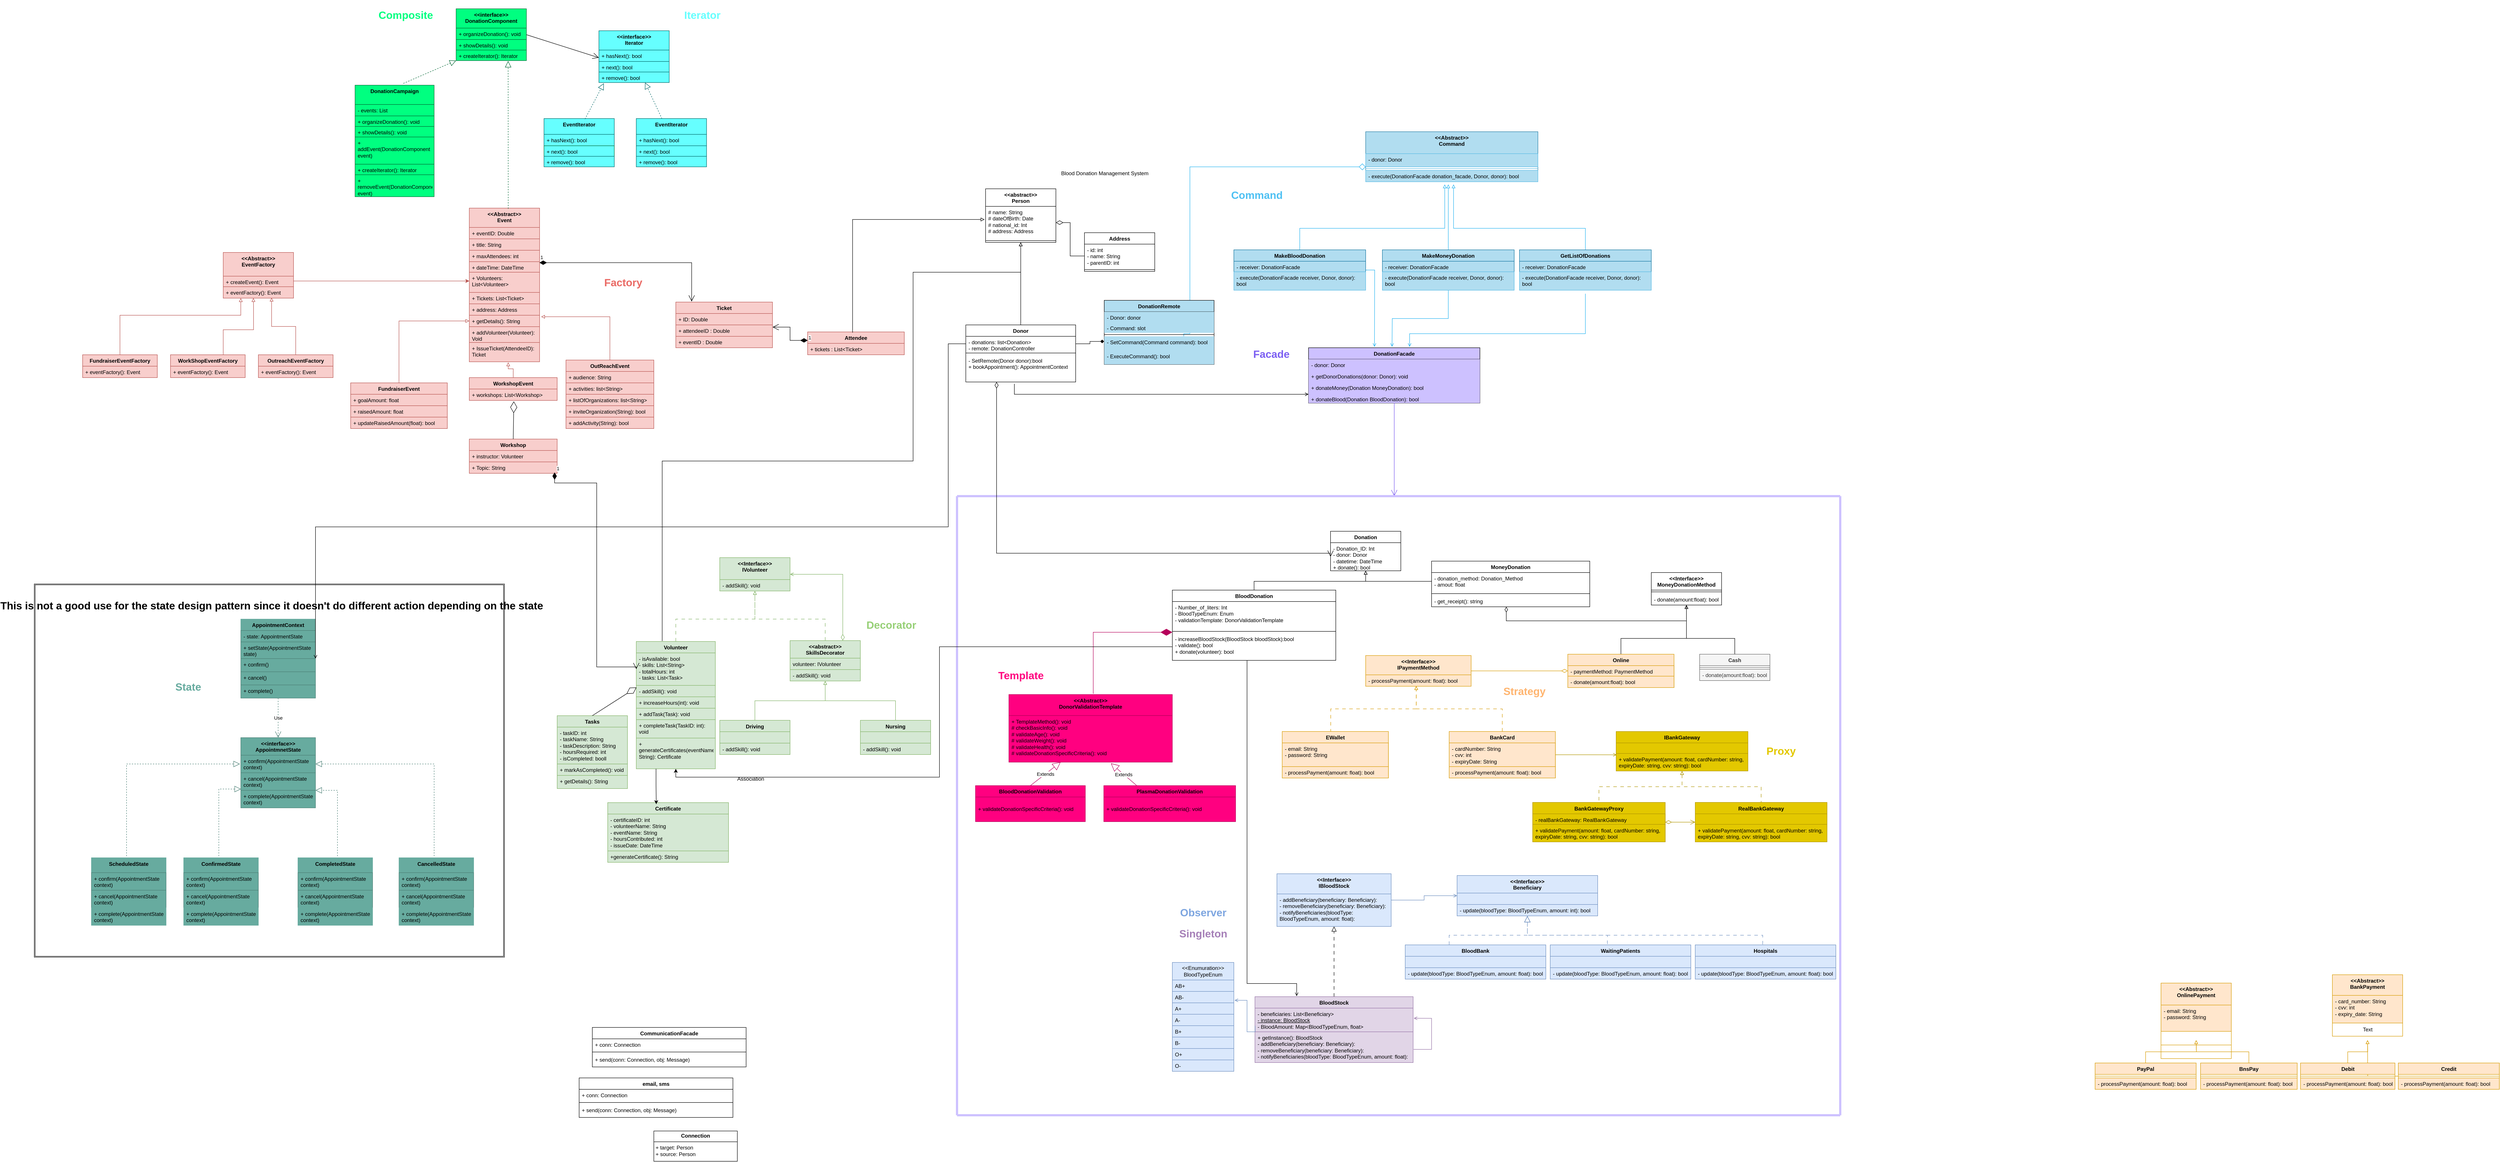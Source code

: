<mxfile version="26.0.1">
  <diagram name="Page-1" id="1tsaX5IVMCIp67dnrbAO">
    <mxGraphModel dx="3779" dy="1686" grid="1" gridSize="10" guides="1" tooltips="1" connect="1" arrows="1" fold="1" page="1" pageScale="1" pageWidth="850" pageHeight="1100" math="0" shadow="0">
      <root>
        <mxCell id="0" />
        <mxCell id="1" parent="0" />
        <mxCell id="oy_JtRO4Ry1S7o-juA2U-1" value="Blood Donation Management System&amp;nbsp;" style="text;html=1;align=center;verticalAlign=middle;whiteSpace=wrap;rounded=0;fillColor=none;" parent="1" vertex="1">
          <mxGeometry x="298" y="20" width="260" height="30" as="geometry" />
        </mxCell>
        <mxCell id="oy_JtRO4Ry1S7o-juA2U-15" value="&amp;lt;&amp;lt;abstract&amp;gt;&amp;gt;&lt;div&gt;Person&lt;/div&gt;" style="swimlane;fontStyle=1;align=center;verticalAlign=top;childLayout=stackLayout;horizontal=1;startSize=40;horizontalStack=0;resizeParent=1;resizeParentMax=0;resizeLast=0;collapsible=1;marginBottom=0;whiteSpace=wrap;html=1;" parent="1" vertex="1">
          <mxGeometry x="155" y="70" width="160" height="122" as="geometry" />
        </mxCell>
        <mxCell id="oy_JtRO4Ry1S7o-juA2U-16" value="# name: String&lt;div&gt;# dateOfBirth: Date&lt;/div&gt;&lt;div&gt;# national_id: Int&lt;/div&gt;&lt;div&gt;# address: Address&lt;/div&gt;" style="text;strokeColor=none;fillColor=none;align=left;verticalAlign=top;spacingLeft=4;spacingRight=4;overflow=hidden;rotatable=0;points=[[0,0.5],[1,0.5]];portConstraint=eastwest;whiteSpace=wrap;html=1;" parent="oy_JtRO4Ry1S7o-juA2U-15" vertex="1">
          <mxGeometry y="40" width="160" height="74" as="geometry" />
        </mxCell>
        <mxCell id="oy_JtRO4Ry1S7o-juA2U-17" value="" style="line;strokeWidth=1;fillColor=none;align=left;verticalAlign=middle;spacingTop=-1;spacingLeft=3;spacingRight=3;rotatable=0;labelPosition=right;points=[];portConstraint=eastwest;strokeColor=inherit;" parent="oy_JtRO4Ry1S7o-juA2U-15" vertex="1">
          <mxGeometry y="114" width="160" height="8" as="geometry" />
        </mxCell>
        <mxCell id="oy_JtRO4Ry1S7o-juA2U-19" value="Address" style="swimlane;fontStyle=1;align=center;verticalAlign=top;childLayout=stackLayout;horizontal=1;startSize=26;horizontalStack=0;resizeParent=1;resizeParentMax=0;resizeLast=0;collapsible=1;marginBottom=0;whiteSpace=wrap;html=1;" parent="1" vertex="1">
          <mxGeometry x="380" y="170" width="160" height="88" as="geometry">
            <mxRectangle x="610" y="100" width="80" height="30" as="alternateBounds" />
          </mxGeometry>
        </mxCell>
        <mxCell id="oy_JtRO4Ry1S7o-juA2U-20" value="- id: int&lt;div&gt;- name: String&lt;/div&gt;&lt;div&gt;- parentID: int&lt;/div&gt;" style="text;strokeColor=none;fillColor=none;align=left;verticalAlign=top;spacingLeft=4;spacingRight=4;overflow=hidden;rotatable=0;points=[[0,0.5],[1,0.5]];portConstraint=eastwest;whiteSpace=wrap;html=1;" parent="oy_JtRO4Ry1S7o-juA2U-19" vertex="1">
          <mxGeometry y="26" width="160" height="54" as="geometry" />
        </mxCell>
        <mxCell id="oy_JtRO4Ry1S7o-juA2U-21" value="" style="line;strokeWidth=1;fillColor=none;align=left;verticalAlign=middle;spacingTop=-1;spacingLeft=3;spacingRight=3;rotatable=0;labelPosition=right;points=[];portConstraint=eastwest;strokeColor=inherit;" parent="oy_JtRO4Ry1S7o-juA2U-19" vertex="1">
          <mxGeometry y="80" width="160" height="8" as="geometry" />
        </mxCell>
        <mxCell id="oy_JtRO4Ry1S7o-juA2U-26" value="" style="endArrow=none;html=1;endSize=12;startArrow=diamondThin;startSize=14;startFill=0;edgeStyle=orthogonalEdgeStyle;rounded=0;entryX=0;entryY=0.5;entryDx=0;entryDy=0;endFill=0;" parent="1" source="oy_JtRO4Ry1S7o-juA2U-16" target="oy_JtRO4Ry1S7o-juA2U-20" edge="1">
          <mxGeometry x="-0.02" relative="1" as="geometry">
            <mxPoint x="265" y="380" as="sourcePoint" />
            <mxPoint x="401" y="213" as="targetPoint" />
            <mxPoint as="offset" />
          </mxGeometry>
        </mxCell>
        <mxCell id="oy_JtRO4Ry1S7o-juA2U-33" style="edgeStyle=orthogonalEdgeStyle;rounded=0;orthogonalLoop=1;jettySize=auto;html=1;exitX=0.5;exitY=0;exitDx=0;exitDy=0;endArrow=block;endFill=0;entryX=0.5;entryY=1;entryDx=0;entryDy=0;" parent="1" source="oy_JtRO4Ry1S7o-juA2U-29" target="oy_JtRO4Ry1S7o-juA2U-15" edge="1">
          <mxGeometry relative="1" as="geometry">
            <mxPoint x="315" y="236" as="targetPoint" />
            <Array as="points">
              <mxPoint x="235" y="340" />
            </Array>
          </mxGeometry>
        </mxCell>
        <mxCell id="oy_JtRO4Ry1S7o-juA2U-29" value="Donor" style="swimlane;fontStyle=1;align=center;verticalAlign=top;childLayout=stackLayout;horizontal=1;startSize=26;horizontalStack=0;resizeParent=1;resizeParentMax=0;resizeLast=0;collapsible=1;marginBottom=0;whiteSpace=wrap;html=1;" parent="1" vertex="1">
          <mxGeometry x="110" y="380" width="250" height="130" as="geometry" />
        </mxCell>
        <mxCell id="p5AdowQUtNtMsJWCQkt6-107" value="&lt;div&gt;- donations: list&amp;lt;Donation&amp;gt;&lt;/div&gt;- remote: DonationController" style="text;strokeColor=none;fillColor=none;align=left;verticalAlign=top;spacingLeft=4;spacingRight=4;overflow=hidden;rotatable=0;points=[[0,0.5],[1,0.5]];portConstraint=eastwest;whiteSpace=wrap;html=1;" parent="oy_JtRO4Ry1S7o-juA2U-29" vertex="1">
          <mxGeometry y="26" width="250" height="34" as="geometry" />
        </mxCell>
        <mxCell id="oy_JtRO4Ry1S7o-juA2U-31" value="" style="line;strokeWidth=1;fillColor=none;align=left;verticalAlign=middle;spacingTop=-1;spacingLeft=3;spacingRight=3;rotatable=0;labelPosition=right;points=[];portConstraint=eastwest;strokeColor=inherit;" parent="oy_JtRO4Ry1S7o-juA2U-29" vertex="1">
          <mxGeometry y="60" width="250" height="8" as="geometry" />
        </mxCell>
        <mxCell id="HFf-VFwJF2qIIWDYnhbF-6" value="- SetRemote(Donor donor):bool&lt;div&gt;+ bookAppointment(): AppointmentContext&lt;/div&gt;" style="text;strokeColor=none;fillColor=none;align=left;verticalAlign=top;spacingLeft=4;spacingRight=4;overflow=hidden;rotatable=0;points=[[0,0.5],[1,0.5]];portConstraint=eastwest;whiteSpace=wrap;html=1;" parent="oy_JtRO4Ry1S7o-juA2U-29" vertex="1">
          <mxGeometry y="68" width="250" height="62" as="geometry" />
        </mxCell>
        <mxCell id="JcLtWegY5_qB5tt3cv_g-43" style="edgeStyle=orthogonalEdgeStyle;rounded=0;orthogonalLoop=1;jettySize=auto;html=1;entryX=0;entryY=0.5;entryDx=0;entryDy=0;endArrow=none;endFill=0;startArrow=block;startFill=0;" parent="1" source="oy_JtRO4Ry1S7o-juA2U-34" target="KDsEG0qkIhwoRO3FU9QZ-24" edge="1">
          <mxGeometry relative="1" as="geometry">
            <Array as="points">
              <mxPoint x="1020" y="964" />
            </Array>
          </mxGeometry>
        </mxCell>
        <mxCell id="oy_JtRO4Ry1S7o-juA2U-34" value="Donation" style="swimlane;fontStyle=1;align=center;verticalAlign=top;childLayout=stackLayout;horizontal=1;startSize=26;horizontalStack=0;resizeParent=1;resizeParentMax=0;resizeLast=0;collapsible=1;marginBottom=0;whiteSpace=wrap;html=1;" parent="1" vertex="1">
          <mxGeometry x="940" y="850" width="160" height="90" as="geometry" />
        </mxCell>
        <mxCell id="oy_JtRO4Ry1S7o-juA2U-35" value="- Donation_ID: Int&lt;div&gt;- donor: Donor&lt;/div&gt;&lt;div&gt;&lt;div&gt;- datetime: DateTime&lt;/div&gt;&lt;/div&gt;&lt;div&gt;+ donate(): bool&lt;/div&gt;" style="text;strokeColor=none;fillColor=none;align=left;verticalAlign=top;spacingLeft=4;spacingRight=4;overflow=hidden;rotatable=0;points=[[0,0.5],[1,0.5]];portConstraint=eastwest;whiteSpace=wrap;html=1;" parent="oy_JtRO4Ry1S7o-juA2U-34" vertex="1">
          <mxGeometry y="26" width="160" height="64" as="geometry" />
        </mxCell>
        <mxCell id="XRhY1l17-4_ida-8EXZL-33" style="edgeStyle=orthogonalEdgeStyle;rounded=0;orthogonalLoop=1;jettySize=auto;html=1;endArrow=block;endFill=0;" parent="1" source="oy_JtRO4Ry1S7o-juA2U-54" target="oy_JtRO4Ry1S7o-juA2U-34" edge="1">
          <mxGeometry relative="1" as="geometry">
            <Array as="points">
              <mxPoint x="766" y="964" />
              <mxPoint x="1020" y="964" />
            </Array>
          </mxGeometry>
        </mxCell>
        <mxCell id="oy_JtRO4Ry1S7o-juA2U-54" value="BloodDonation" style="swimlane;fontStyle=1;align=center;verticalAlign=top;childLayout=stackLayout;horizontal=1;startSize=26;horizontalStack=0;resizeParent=1;resizeParentMax=0;resizeLast=0;collapsible=1;marginBottom=0;whiteSpace=wrap;html=1;" parent="1" vertex="1">
          <mxGeometry x="580" y="984" width="372" height="160" as="geometry" />
        </mxCell>
        <mxCell id="oy_JtRO4Ry1S7o-juA2U-55" value="- Number_of_liters: Int&lt;div&gt;- BloodTypeEnum: Enum&lt;/div&gt;&lt;div&gt;- validationTemplate: DonorValidationTemplate&lt;/div&gt;" style="text;strokeColor=none;fillColor=none;align=left;verticalAlign=top;spacingLeft=4;spacingRight=4;overflow=hidden;rotatable=0;points=[[0,0.5],[1,0.5]];portConstraint=eastwest;whiteSpace=wrap;html=1;" parent="oy_JtRO4Ry1S7o-juA2U-54" vertex="1">
          <mxGeometry y="26" width="372" height="64" as="geometry" />
        </mxCell>
        <mxCell id="oy_JtRO4Ry1S7o-juA2U-56" value="" style="line;strokeWidth=1;fillColor=none;align=left;verticalAlign=middle;spacingTop=-1;spacingLeft=3;spacingRight=3;rotatable=0;labelPosition=right;points=[];portConstraint=eastwest;strokeColor=inherit;" parent="oy_JtRO4Ry1S7o-juA2U-54" vertex="1">
          <mxGeometry y="90" width="372" height="8" as="geometry" />
        </mxCell>
        <mxCell id="oy_JtRO4Ry1S7o-juA2U-57" value="- increaseBloodStock(BloodStock bloodStock):bool&lt;div&gt;- validate(): bool&lt;/div&gt;&lt;div&gt;+ donate(volunteer): bool&lt;/div&gt;" style="text;strokeColor=none;fillColor=none;align=left;verticalAlign=top;spacingLeft=4;spacingRight=4;overflow=hidden;rotatable=0;points=[[0,0.5],[1,0.5]];portConstraint=eastwest;whiteSpace=wrap;html=1;" parent="oy_JtRO4Ry1S7o-juA2U-54" vertex="1">
          <mxGeometry y="98" width="372" height="62" as="geometry" />
        </mxCell>
        <mxCell id="XRhY1l17-4_ida-8EXZL-11" style="edgeStyle=orthogonalEdgeStyle;rounded=0;orthogonalLoop=1;jettySize=auto;html=1;entryX=0.5;entryY=1;entryDx=0;entryDy=0;" parent="1" edge="1">
          <mxGeometry relative="1" as="geometry">
            <mxPoint x="1540" y="409" as="targetPoint" />
          </mxGeometry>
        </mxCell>
        <mxCell id="XRhY1l17-4_ida-8EXZL-22" style="edgeStyle=orthogonalEdgeStyle;rounded=0;orthogonalLoop=1;jettySize=auto;html=1;entryX=1;entryY=0.5;entryDx=0;entryDy=0;" parent="1" edge="1">
          <mxGeometry relative="1" as="geometry">
            <mxPoint x="1620" y="364" as="targetPoint" />
          </mxGeometry>
        </mxCell>
        <mxCell id="XRhY1l17-4_ida-8EXZL-13" style="edgeStyle=orthogonalEdgeStyle;rounded=0;orthogonalLoop=1;jettySize=auto;html=1;entryX=0.5;entryY=1;entryDx=0;entryDy=0;" parent="1" edge="1">
          <mxGeometry relative="1" as="geometry">
            <mxPoint x="1540" y="409" as="targetPoint" />
          </mxGeometry>
        </mxCell>
        <mxCell id="qyeKzw2rdfaBx60x_Buw-5" value="&amp;lt;&amp;lt;Interface&amp;gt;&amp;gt;&lt;div&gt;MoneyDonationMethod&lt;/div&gt;" style="swimlane;fontStyle=1;align=center;verticalAlign=top;childLayout=stackLayout;horizontal=1;startSize=40;horizontalStack=0;resizeParent=1;resizeParentMax=0;resizeLast=0;collapsible=1;marginBottom=0;whiteSpace=wrap;html=1;" parent="1" vertex="1">
          <mxGeometry x="1670" y="944" width="160" height="74" as="geometry" />
        </mxCell>
        <mxCell id="qyeKzw2rdfaBx60x_Buw-7" value="" style="line;strokeWidth=1;fillColor=none;align=left;verticalAlign=middle;spacingTop=-1;spacingLeft=3;spacingRight=3;rotatable=0;labelPosition=right;points=[];portConstraint=eastwest;strokeColor=inherit;" parent="qyeKzw2rdfaBx60x_Buw-5" vertex="1">
          <mxGeometry y="40" width="160" height="8" as="geometry" />
        </mxCell>
        <mxCell id="qyeKzw2rdfaBx60x_Buw-8" value="- donate(amount:float): bool" style="text;strokeColor=none;fillColor=none;align=left;verticalAlign=top;spacingLeft=4;spacingRight=4;overflow=hidden;rotatable=0;points=[[0,0.5],[1,0.5]];portConstraint=eastwest;whiteSpace=wrap;html=1;" parent="qyeKzw2rdfaBx60x_Buw-5" vertex="1">
          <mxGeometry y="48" width="160" height="26" as="geometry" />
        </mxCell>
        <mxCell id="XRhY1l17-4_ida-8EXZL-30" style="edgeStyle=orthogonalEdgeStyle;rounded=0;orthogonalLoop=1;jettySize=auto;html=1;endArrow=block;endFill=0;" parent="1" source="qyeKzw2rdfaBx60x_Buw-9" target="qyeKzw2rdfaBx60x_Buw-5" edge="1">
          <mxGeometry relative="1" as="geometry">
            <Array as="points">
              <mxPoint x="1750" y="1094" />
            </Array>
          </mxGeometry>
        </mxCell>
        <mxCell id="qyeKzw2rdfaBx60x_Buw-9" value="Online" style="swimlane;fontStyle=1;align=center;verticalAlign=top;childLayout=stackLayout;horizontal=1;startSize=26;horizontalStack=0;resizeParent=1;resizeParentMax=0;resizeLast=0;collapsible=1;marginBottom=0;whiteSpace=wrap;html=1;fillColor=#ffe6cc;strokeColor=#d79b00;" parent="1" vertex="1">
          <mxGeometry x="1480" y="1130" width="241.75" height="76" as="geometry" />
        </mxCell>
        <mxCell id="KDsEG0qkIhwoRO3FU9QZ-46" value="- paymentMethod: PaymentMethod" style="text;strokeColor=#d79b00;fillColor=#ffe6cc;align=left;verticalAlign=top;spacingLeft=4;spacingRight=4;overflow=hidden;rotatable=0;points=[[0,0.5],[1,0.5]];portConstraint=eastwest;whiteSpace=wrap;html=1;" parent="qyeKzw2rdfaBx60x_Buw-9" vertex="1">
          <mxGeometry y="26" width="241.75" height="24" as="geometry" />
        </mxCell>
        <mxCell id="qyeKzw2rdfaBx60x_Buw-12" value="- donate(amount:float): bool" style="text;strokeColor=#d79b00;fillColor=#ffe6cc;align=left;verticalAlign=top;spacingLeft=4;spacingRight=4;overflow=hidden;rotatable=0;points=[[0,0.5],[1,0.5]];portConstraint=eastwest;whiteSpace=wrap;html=1;" parent="qyeKzw2rdfaBx60x_Buw-9" vertex="1">
          <mxGeometry y="50" width="241.75" height="26" as="geometry" />
        </mxCell>
        <mxCell id="XRhY1l17-4_ida-8EXZL-32" style="edgeStyle=orthogonalEdgeStyle;rounded=0;orthogonalLoop=1;jettySize=auto;html=1;endArrow=block;endFill=0;" parent="1" source="qyeKzw2rdfaBx60x_Buw-25" target="qyeKzw2rdfaBx60x_Buw-5" edge="1">
          <mxGeometry relative="1" as="geometry">
            <Array as="points">
              <mxPoint x="1860" y="1094" />
              <mxPoint x="1750" y="1094" />
            </Array>
          </mxGeometry>
        </mxCell>
        <mxCell id="qyeKzw2rdfaBx60x_Buw-25" value="Cash" style="swimlane;fontStyle=1;align=center;verticalAlign=top;childLayout=stackLayout;horizontal=1;startSize=26;horizontalStack=0;resizeParent=1;resizeParentMax=0;resizeLast=0;collapsible=1;marginBottom=0;whiteSpace=wrap;html=1;fillColor=#f5f5f5;fontColor=#333333;strokeColor=#666666;" parent="1" vertex="1">
          <mxGeometry x="1780" y="1130" width="160" height="60" as="geometry" />
        </mxCell>
        <mxCell id="qyeKzw2rdfaBx60x_Buw-27" value="" style="line;strokeWidth=1;fillColor=#f5f5f5;align=left;verticalAlign=middle;spacingTop=-1;spacingLeft=3;spacingRight=3;rotatable=0;labelPosition=right;points=[];portConstraint=eastwest;strokeColor=#666666;fontColor=#333333;" parent="qyeKzw2rdfaBx60x_Buw-25" vertex="1">
          <mxGeometry y="26" width="160" height="8" as="geometry" />
        </mxCell>
        <mxCell id="qyeKzw2rdfaBx60x_Buw-28" value="- donate(amount:float): bool" style="text;strokeColor=#666666;fillColor=#f5f5f5;align=left;verticalAlign=top;spacingLeft=4;spacingRight=4;overflow=hidden;rotatable=0;points=[[0,0.5],[1,0.5]];portConstraint=eastwest;whiteSpace=wrap;html=1;fontColor=#333333;" parent="qyeKzw2rdfaBx60x_Buw-25" vertex="1">
          <mxGeometry y="34" width="160" height="26" as="geometry" />
        </mxCell>
        <mxCell id="qyeKzw2rdfaBx60x_Buw-33" value="&lt;div&gt;&amp;lt;&amp;lt;Interface&amp;gt;&amp;gt;&lt;/div&gt;IVolunteer" style="swimlane;fontStyle=1;align=center;verticalAlign=top;childLayout=stackLayout;horizontal=1;startSize=50;horizontalStack=0;resizeParent=1;resizeParentMax=0;resizeLast=0;collapsible=1;marginBottom=0;whiteSpace=wrap;html=1;fillColor=#d5e8d4;strokeColor=#82b366;" parent="1" vertex="1">
          <mxGeometry x="-450" y="910" width="160" height="76" as="geometry" />
        </mxCell>
        <mxCell id="qyeKzw2rdfaBx60x_Buw-36" value="- addSkill(): void" style="text;strokeColor=#82b366;fillColor=#d5e8d4;align=left;verticalAlign=top;spacingLeft=4;spacingRight=4;overflow=hidden;rotatable=0;points=[[0,0.5],[1,0.5]];portConstraint=eastwest;whiteSpace=wrap;html=1;" parent="qyeKzw2rdfaBx60x_Buw-33" vertex="1">
          <mxGeometry y="50" width="160" height="26" as="geometry" />
        </mxCell>
        <mxCell id="qyeKzw2rdfaBx60x_Buw-43" value="&amp;lt;&amp;lt;Abstract&amp;gt;&amp;gt;&lt;div&gt;Event&lt;/div&gt;" style="swimlane;fontStyle=1;align=center;verticalAlign=top;childLayout=stackLayout;horizontal=1;startSize=44;horizontalStack=0;resizeParent=1;resizeParentMax=0;resizeLast=0;collapsible=1;marginBottom=0;whiteSpace=wrap;html=1;fillColor=#f8cecc;strokeColor=#b85450;" parent="1" vertex="1">
          <mxGeometry x="-1020" y="114" width="160" height="350" as="geometry" />
        </mxCell>
        <mxCell id="si5IVkJDHBVjyHjgxc0h-15" value="+ eventID: Double" style="text;strokeColor=#b85450;fillColor=#f8cecc;align=left;verticalAlign=top;spacingLeft=4;spacingRight=4;overflow=hidden;rotatable=0;points=[[0,0.5],[1,0.5]];portConstraint=eastwest;whiteSpace=wrap;html=1;" vertex="1" parent="qyeKzw2rdfaBx60x_Buw-43">
          <mxGeometry y="44" width="160" height="26" as="geometry" />
        </mxCell>
        <mxCell id="qyeKzw2rdfaBx60x_Buw-44" value="+ title: String" style="text;strokeColor=#b85450;fillColor=#f8cecc;align=left;verticalAlign=top;spacingLeft=4;spacingRight=4;overflow=hidden;rotatable=0;points=[[0,0.5],[1,0.5]];portConstraint=eastwest;whiteSpace=wrap;html=1;" parent="qyeKzw2rdfaBx60x_Buw-43" vertex="1">
          <mxGeometry y="70" width="160" height="26" as="geometry" />
        </mxCell>
        <mxCell id="si5IVkJDHBVjyHjgxc0h-32" value="+ maxAttendees: int" style="text;strokeColor=#b85450;fillColor=#f8cecc;align=left;verticalAlign=top;spacingLeft=4;spacingRight=4;overflow=hidden;rotatable=0;points=[[0,0.5],[1,0.5]];portConstraint=eastwest;whiteSpace=wrap;html=1;" vertex="1" parent="qyeKzw2rdfaBx60x_Buw-43">
          <mxGeometry y="96" width="160" height="26" as="geometry" />
        </mxCell>
        <mxCell id="BXVvKiVLt9lbKLnx5S_p-1" value="+ dateTime: DateTime" style="text;strokeColor=#b85450;fillColor=#f8cecc;align=left;verticalAlign=top;spacingLeft=4;spacingRight=4;overflow=hidden;rotatable=0;points=[[0,0.5],[1,0.5]];portConstraint=eastwest;whiteSpace=wrap;html=1;" parent="qyeKzw2rdfaBx60x_Buw-43" vertex="1">
          <mxGeometry y="122" width="160" height="24" as="geometry" />
        </mxCell>
        <mxCell id="si5IVkJDHBVjyHjgxc0h-29" value="+ Volunteers: List&amp;lt;Volunteer&amp;gt;" style="text;strokeColor=#b85450;fillColor=#f8cecc;align=left;verticalAlign=top;spacingLeft=4;spacingRight=4;overflow=hidden;rotatable=0;points=[[0,0.5],[1,0.5]];portConstraint=eastwest;whiteSpace=wrap;html=1;" vertex="1" parent="qyeKzw2rdfaBx60x_Buw-43">
          <mxGeometry y="146" width="160" height="46" as="geometry" />
        </mxCell>
        <mxCell id="si5IVkJDHBVjyHjgxc0h-11" value="+ Tickets: List&amp;lt;Ticket&amp;gt;" style="text;strokeColor=#b85450;fillColor=#f8cecc;align=left;verticalAlign=top;spacingLeft=4;spacingRight=4;overflow=hidden;rotatable=0;points=[[0,0.5],[1,0.5]];portConstraint=eastwest;whiteSpace=wrap;html=1;" vertex="1" parent="qyeKzw2rdfaBx60x_Buw-43">
          <mxGeometry y="192" width="160" height="26" as="geometry" />
        </mxCell>
        <mxCell id="KDsEG0qkIhwoRO3FU9QZ-127" value="+ address: Address" style="text;strokeColor=#b85450;fillColor=#f8cecc;align=left;verticalAlign=top;spacingLeft=4;spacingRight=4;overflow=hidden;rotatable=0;points=[[0,0.5],[1,0.5]];portConstraint=eastwest;whiteSpace=wrap;html=1;" parent="qyeKzw2rdfaBx60x_Buw-43" vertex="1">
          <mxGeometry y="218" width="160" height="26" as="geometry" />
        </mxCell>
        <mxCell id="qyeKzw2rdfaBx60x_Buw-46" value="+ getDetails(): String" style="text;strokeColor=#b85450;fillColor=#f8cecc;align=left;verticalAlign=top;spacingLeft=4;spacingRight=4;overflow=hidden;rotatable=0;points=[[0,0.5],[1,0.5]];portConstraint=eastwest;whiteSpace=wrap;html=1;" parent="qyeKzw2rdfaBx60x_Buw-43" vertex="1">
          <mxGeometry y="244" width="160" height="26" as="geometry" />
        </mxCell>
        <mxCell id="si5IVkJDHBVjyHjgxc0h-30" value="+ addVolunteer(Volunteer): Void" style="text;strokeColor=#b85450;fillColor=#f8cecc;align=left;verticalAlign=top;spacingLeft=4;spacingRight=4;overflow=hidden;rotatable=0;points=[[0,0.5],[1,0.5]];portConstraint=eastwest;whiteSpace=wrap;html=1;" vertex="1" parent="qyeKzw2rdfaBx60x_Buw-43">
          <mxGeometry y="270" width="160" height="36" as="geometry" />
        </mxCell>
        <mxCell id="si5IVkJDHBVjyHjgxc0h-10" value="+ IssueTicket(AttendeeID): Ticket" style="text;strokeColor=#b85450;fillColor=#f8cecc;align=left;verticalAlign=top;spacingLeft=4;spacingRight=4;overflow=hidden;rotatable=0;points=[[0,0.5],[1,0.5]];portConstraint=eastwest;whiteSpace=wrap;html=1;" vertex="1" parent="qyeKzw2rdfaBx60x_Buw-43">
          <mxGeometry y="306" width="160" height="44" as="geometry" />
        </mxCell>
        <mxCell id="qyeKzw2rdfaBx60x_Buw-47" value="WorkshopEvent" style="swimlane;fontStyle=1;align=center;verticalAlign=top;childLayout=stackLayout;horizontal=1;startSize=26;horizontalStack=0;resizeParent=1;resizeParentMax=0;resizeLast=0;collapsible=1;marginBottom=0;whiteSpace=wrap;html=1;fillColor=#f8cecc;strokeColor=#b85450;" parent="1" vertex="1">
          <mxGeometry x="-1020" y="500" width="200" height="52" as="geometry" />
        </mxCell>
        <mxCell id="qyeKzw2rdfaBx60x_Buw-48" value="+ workshops: List&amp;lt;Workshop&amp;gt;" style="text;strokeColor=#b85450;fillColor=#f8cecc;align=left;verticalAlign=top;spacingLeft=4;spacingRight=4;overflow=hidden;rotatable=0;points=[[0,0.5],[1,0.5]];portConstraint=eastwest;whiteSpace=wrap;html=1;" parent="qyeKzw2rdfaBx60x_Buw-47" vertex="1">
          <mxGeometry y="26" width="200" height="26" as="geometry" />
        </mxCell>
        <mxCell id="KDsEG0qkIhwoRO3FU9QZ-125" style="edgeStyle=orthogonalEdgeStyle;rounded=0;orthogonalLoop=1;jettySize=auto;html=1;entryX=0;entryY=0.5;entryDx=0;entryDy=0;fillColor=#f8cecc;strokeColor=#b85450;endArrow=block;endFill=0;" parent="1" source="qyeKzw2rdfaBx60x_Buw-51" target="qyeKzw2rdfaBx60x_Buw-46" edge="1">
          <mxGeometry relative="1" as="geometry" />
        </mxCell>
        <mxCell id="qyeKzw2rdfaBx60x_Buw-51" value="FundraiserEvent" style="swimlane;fontStyle=1;align=center;verticalAlign=top;childLayout=stackLayout;horizontal=1;startSize=26;horizontalStack=0;resizeParent=1;resizeParentMax=0;resizeLast=0;collapsible=1;marginBottom=0;whiteSpace=wrap;html=1;fillColor=#f8cecc;strokeColor=#b85450;" parent="1" vertex="1">
          <mxGeometry x="-1290" y="512" width="220" height="104" as="geometry" />
        </mxCell>
        <mxCell id="qyeKzw2rdfaBx60x_Buw-52" value="+ goalAmount: float" style="text;strokeColor=#b85450;fillColor=#f8cecc;align=left;verticalAlign=top;spacingLeft=4;spacingRight=4;overflow=hidden;rotatable=0;points=[[0,0.5],[1,0.5]];portConstraint=eastwest;whiteSpace=wrap;html=1;" parent="qyeKzw2rdfaBx60x_Buw-51" vertex="1">
          <mxGeometry y="26" width="220" height="26" as="geometry" />
        </mxCell>
        <mxCell id="KDsEG0qkIhwoRO3FU9QZ-129" value="+ raisedAmount: float" style="text;strokeColor=#b85450;fillColor=#f8cecc;align=left;verticalAlign=top;spacingLeft=4;spacingRight=4;overflow=hidden;rotatable=0;points=[[0,0.5],[1,0.5]];portConstraint=eastwest;whiteSpace=wrap;html=1;" parent="qyeKzw2rdfaBx60x_Buw-51" vertex="1">
          <mxGeometry y="52" width="220" height="26" as="geometry" />
        </mxCell>
        <mxCell id="qyeKzw2rdfaBx60x_Buw-54" value="+ updateRaisedAmount(float): bool" style="text;strokeColor=#b85450;fillColor=#f8cecc;align=left;verticalAlign=top;spacingLeft=4;spacingRight=4;overflow=hidden;rotatable=0;points=[[0,0.5],[1,0.5]];portConstraint=eastwest;whiteSpace=wrap;html=1;" parent="qyeKzw2rdfaBx60x_Buw-51" vertex="1">
          <mxGeometry y="78" width="220" height="26" as="geometry" />
        </mxCell>
        <mxCell id="qyeKzw2rdfaBx60x_Buw-55" value="OutReachEvent" style="swimlane;fontStyle=1;align=center;verticalAlign=top;childLayout=stackLayout;horizontal=1;startSize=26;horizontalStack=0;resizeParent=1;resizeParentMax=0;resizeLast=0;collapsible=1;marginBottom=0;whiteSpace=wrap;html=1;fillColor=#f8cecc;strokeColor=#b85450;" parent="1" vertex="1">
          <mxGeometry x="-800" y="460" width="200" height="156" as="geometry" />
        </mxCell>
        <mxCell id="qyeKzw2rdfaBx60x_Buw-56" value="+ audience: String" style="text;strokeColor=#b85450;fillColor=#f8cecc;align=left;verticalAlign=top;spacingLeft=4;spacingRight=4;overflow=hidden;rotatable=0;points=[[0,0.5],[1,0.5]];portConstraint=eastwest;whiteSpace=wrap;html=1;" parent="qyeKzw2rdfaBx60x_Buw-55" vertex="1">
          <mxGeometry y="26" width="200" height="26" as="geometry" />
        </mxCell>
        <mxCell id="KDsEG0qkIhwoRO3FU9QZ-137" value="+ activities: list&amp;lt;String&amp;gt;" style="text;strokeColor=#b85450;fillColor=#f8cecc;align=left;verticalAlign=top;spacingLeft=4;spacingRight=4;overflow=hidden;rotatable=0;points=[[0,0.5],[1,0.5]];portConstraint=eastwest;whiteSpace=wrap;html=1;" parent="qyeKzw2rdfaBx60x_Buw-55" vertex="1">
          <mxGeometry y="52" width="200" height="26" as="geometry" />
        </mxCell>
        <mxCell id="KDsEG0qkIhwoRO3FU9QZ-138" value="+ listOfOrganizations: list&amp;lt;String&amp;gt;" style="text;strokeColor=#b85450;fillColor=#f8cecc;align=left;verticalAlign=top;spacingLeft=4;spacingRight=4;overflow=hidden;rotatable=0;points=[[0,0.5],[1,0.5]];portConstraint=eastwest;whiteSpace=wrap;html=1;" parent="qyeKzw2rdfaBx60x_Buw-55" vertex="1">
          <mxGeometry y="78" width="200" height="26" as="geometry" />
        </mxCell>
        <mxCell id="KDsEG0qkIhwoRO3FU9QZ-139" value="+ inviteOrganization(String): bool" style="text;strokeColor=#b85450;fillColor=#f8cecc;align=left;verticalAlign=top;spacingLeft=4;spacingRight=4;overflow=hidden;rotatable=0;points=[[0,0.5],[1,0.5]];portConstraint=eastwest;whiteSpace=wrap;html=1;" parent="qyeKzw2rdfaBx60x_Buw-55" vertex="1">
          <mxGeometry y="104" width="200" height="26" as="geometry" />
        </mxCell>
        <mxCell id="qyeKzw2rdfaBx60x_Buw-58" value="+ addActivity(String): bool" style="text;strokeColor=#b85450;fillColor=#f8cecc;align=left;verticalAlign=top;spacingLeft=4;spacingRight=4;overflow=hidden;rotatable=0;points=[[0,0.5],[1,0.5]];portConstraint=eastwest;whiteSpace=wrap;html=1;" parent="qyeKzw2rdfaBx60x_Buw-55" vertex="1">
          <mxGeometry y="130" width="200" height="26" as="geometry" />
        </mxCell>
        <mxCell id="qyeKzw2rdfaBx60x_Buw-81" style="edgeStyle=orthogonalEdgeStyle;rounded=0;orthogonalLoop=1;jettySize=auto;html=1;exitX=0.983;exitY=0.376;exitDx=0;exitDy=0;fillColor=#f8cecc;strokeColor=#b85450;exitPerimeter=0;" parent="1" source="HFf-VFwJF2qIIWDYnhbF-48" edge="1">
          <mxGeometry relative="1" as="geometry">
            <mxPoint x="-1400" y="267" as="sourcePoint" />
            <mxPoint x="-1020" y="280" as="targetPoint" />
            <Array as="points">
              <mxPoint x="-1423" y="280" />
            </Array>
          </mxGeometry>
        </mxCell>
        <mxCell id="KDsEG0qkIhwoRO3FU9QZ-122" style="edgeStyle=orthogonalEdgeStyle;rounded=0;orthogonalLoop=1;jettySize=auto;html=1;endArrow=block;endFill=0;entryX=0.5;entryY=1;entryDx=0;entryDy=0;" parent="1" target="oy_JtRO4Ry1S7o-juA2U-15" edge="1">
          <mxGeometry relative="1" as="geometry">
            <Array as="points">
              <mxPoint x="-581" y="1098" />
              <mxPoint x="-581" y="690" />
              <mxPoint x="-10" y="690" />
              <mxPoint x="-10" y="260" />
              <mxPoint x="235" y="260" />
            </Array>
            <mxPoint x="150" y="200" as="targetPoint" />
            <mxPoint x="-581" y="1100" as="sourcePoint" />
          </mxGeometry>
        </mxCell>
        <mxCell id="JcLtWegY5_qB5tt3cv_g-27" style="edgeStyle=orthogonalEdgeStyle;rounded=0;orthogonalLoop=1;jettySize=auto;html=1;fillColor=#d5e8d4;strokeColor=#82b366;endArrow=block;endFill=0;dashed=1;dashPattern=8 8;" parent="1" source="qyeKzw2rdfaBx60x_Buw-83" target="qyeKzw2rdfaBx60x_Buw-36" edge="1">
          <mxGeometry relative="1" as="geometry">
            <Array as="points">
              <mxPoint x="-550" y="1050" />
              <mxPoint x="-370" y="1050" />
            </Array>
          </mxGeometry>
        </mxCell>
        <mxCell id="qyeKzw2rdfaBx60x_Buw-83" value="Volunteer" style="swimlane;fontStyle=1;align=center;verticalAlign=top;childLayout=stackLayout;horizontal=1;startSize=26;horizontalStack=0;resizeParent=1;resizeParentMax=0;resizeLast=0;collapsible=1;marginBottom=0;whiteSpace=wrap;html=1;fillColor=#d5e8d4;strokeColor=#82b366;" parent="1" vertex="1">
          <mxGeometry x="-640" y="1101" width="180" height="290" as="geometry" />
        </mxCell>
        <mxCell id="qyeKzw2rdfaBx60x_Buw-84" value="- isAvailable: bool&lt;br/&gt;- skills: List&amp;lt;String&amp;gt;&lt;br/&gt;- totalHours: int&lt;br/&gt;- tasks: List&amp;lt;Task&amp;gt;" style="text;strokeColor=#82b366;fillColor=#d5e8d4;align=left;verticalAlign=top;spacingLeft=4;spacingRight=4;overflow=hidden;rotatable=0;points=[[0,0.5],[1,0.5]];portConstraint=eastwest;whiteSpace=wrap;html=1;" parent="qyeKzw2rdfaBx60x_Buw-83" vertex="1">
          <mxGeometry y="26" width="180" height="74" as="geometry" />
        </mxCell>
        <mxCell id="qyeKzw2rdfaBx60x_Buw-86" value="- addSkill(): void" style="text;strokeColor=#82b366;fillColor=#d5e8d4;align=left;verticalAlign=top;spacingLeft=4;spacingRight=4;overflow=hidden;rotatable=0;points=[[0,0.5],[1,0.5]];portConstraint=eastwest;whiteSpace=wrap;html=1;" parent="qyeKzw2rdfaBx60x_Buw-83" vertex="1">
          <mxGeometry y="100" width="180" height="26" as="geometry" />
        </mxCell>
        <mxCell id="si5IVkJDHBVjyHjgxc0h-45" value="+ increaseHours(int): void" style="text;strokeColor=#82b366;fillColor=#d5e8d4;align=left;verticalAlign=top;spacingLeft=4;spacingRight=4;overflow=hidden;rotatable=0;points=[[0,0.5],[1,0.5]];portConstraint=eastwest;whiteSpace=wrap;html=1;" vertex="1" parent="qyeKzw2rdfaBx60x_Buw-83">
          <mxGeometry y="126" width="180" height="26" as="geometry" />
        </mxCell>
        <mxCell id="si5IVkJDHBVjyHjgxc0h-51" value="+ addTask(Task): void" style="text;strokeColor=#82b366;fillColor=#d5e8d4;align=left;verticalAlign=top;spacingLeft=4;spacingRight=4;overflow=hidden;rotatable=0;points=[[0,0.5],[1,0.5]];portConstraint=eastwest;whiteSpace=wrap;html=1;" vertex="1" parent="qyeKzw2rdfaBx60x_Buw-83">
          <mxGeometry y="152" width="180" height="26" as="geometry" />
        </mxCell>
        <mxCell id="si5IVkJDHBVjyHjgxc0h-52" value="+ completeTask(TaskID: int): void" style="text;strokeColor=#82b366;fillColor=#d5e8d4;align=left;verticalAlign=top;spacingLeft=4;spacingRight=4;overflow=hidden;rotatable=0;points=[[0,0.5],[1,0.5]];portConstraint=eastwest;whiteSpace=wrap;html=1;" vertex="1" parent="qyeKzw2rdfaBx60x_Buw-83">
          <mxGeometry y="178" width="180" height="42" as="geometry" />
        </mxCell>
        <mxCell id="si5IVkJDHBVjyHjgxc0h-54" value="+ generateCertificates(eventName: String): Certificate" style="text;strokeColor=#82b366;fillColor=#d5e8d4;align=left;verticalAlign=top;spacingLeft=4;spacingRight=4;overflow=hidden;rotatable=0;points=[[0,0.5],[1,0.5]];portConstraint=eastwest;whiteSpace=wrap;html=1;" vertex="1" parent="qyeKzw2rdfaBx60x_Buw-83">
          <mxGeometry y="220" width="180" height="70" as="geometry" />
        </mxCell>
        <mxCell id="XRhY1l17-4_ida-8EXZL-24" style="edgeStyle=orthogonalEdgeStyle;rounded=0;orthogonalLoop=1;jettySize=auto;html=1;endArrow=block;endFill=0;fillColor=#d5e8d4;strokeColor=#82b366;dashed=1;dashPattern=8 8;" parent="1" source="qyeKzw2rdfaBx60x_Buw-88" edge="1">
          <mxGeometry relative="1" as="geometry">
            <mxPoint x="-370" y="986" as="targetPoint" />
            <Array as="points">
              <mxPoint x="-210" y="1050" />
              <mxPoint x="-370" y="1050" />
            </Array>
          </mxGeometry>
        </mxCell>
        <mxCell id="JcLtWegY5_qB5tt3cv_g-3" style="edgeStyle=orthogonalEdgeStyle;rounded=0;orthogonalLoop=1;jettySize=auto;html=1;exitX=0.75;exitY=0;exitDx=0;exitDy=0;entryX=1;entryY=0.5;entryDx=0;entryDy=0;startArrow=diamondThin;startFill=0;startSize=12;fillColor=#d5e8d4;strokeColor=#82b366;endSize=6;endArrow=open;endFill=0;" parent="1" source="qyeKzw2rdfaBx60x_Buw-88" target="qyeKzw2rdfaBx60x_Buw-33" edge="1">
          <mxGeometry relative="1" as="geometry" />
        </mxCell>
        <mxCell id="qyeKzw2rdfaBx60x_Buw-88" value="&amp;lt;&amp;lt;abstract&amp;gt;&amp;gt;&lt;div&gt;SkillsDecorator&lt;/div&gt;" style="swimlane;fontStyle=1;align=center;verticalAlign=top;childLayout=stackLayout;horizontal=1;startSize=40;horizontalStack=0;resizeParent=1;resizeParentMax=0;resizeLast=0;collapsible=1;marginBottom=0;whiteSpace=wrap;html=1;fillColor=#d5e8d4;strokeColor=#82b366;" parent="1" vertex="1">
          <mxGeometry x="-290" y="1099" width="160" height="92" as="geometry" />
        </mxCell>
        <mxCell id="JcLtWegY5_qB5tt3cv_g-2" value="volunteer: IVolunteer" style="text;strokeColor=#82b366;fillColor=#d5e8d4;align=left;verticalAlign=top;spacingLeft=4;spacingRight=4;overflow=hidden;rotatable=0;points=[[0,0.5],[1,0.5]];portConstraint=eastwest;whiteSpace=wrap;html=1;" parent="qyeKzw2rdfaBx60x_Buw-88" vertex="1">
          <mxGeometry y="40" width="160" height="26" as="geometry" />
        </mxCell>
        <mxCell id="qyeKzw2rdfaBx60x_Buw-91" value="- addSkill(): void" style="text;strokeColor=#82b366;fillColor=#d5e8d4;align=left;verticalAlign=top;spacingLeft=4;spacingRight=4;overflow=hidden;rotatable=0;points=[[0,0.5],[1,0.5]];portConstraint=eastwest;whiteSpace=wrap;html=1;" parent="qyeKzw2rdfaBx60x_Buw-88" vertex="1">
          <mxGeometry y="66" width="160" height="26" as="geometry" />
        </mxCell>
        <mxCell id="qyeKzw2rdfaBx60x_Buw-95" value="Driving" style="swimlane;fontStyle=1;align=center;verticalAlign=top;childLayout=stackLayout;horizontal=1;startSize=26;horizontalStack=0;resizeParent=1;resizeParentMax=0;resizeLast=0;collapsible=1;marginBottom=0;whiteSpace=wrap;html=1;fillColor=#d5e8d4;strokeColor=#82b366;" parent="1" vertex="1">
          <mxGeometry x="-450" y="1280.5" width="160" height="78" as="geometry" />
        </mxCell>
        <mxCell id="qyeKzw2rdfaBx60x_Buw-96" value="" style="text;strokeColor=#82b366;fillColor=#d5e8d4;align=left;verticalAlign=top;spacingLeft=4;spacingRight=4;overflow=hidden;rotatable=0;points=[[0,0.5],[1,0.5]];portConstraint=eastwest;whiteSpace=wrap;html=1;" parent="qyeKzw2rdfaBx60x_Buw-95" vertex="1">
          <mxGeometry y="26" width="160" height="26" as="geometry" />
        </mxCell>
        <mxCell id="qyeKzw2rdfaBx60x_Buw-98" value="- addSkill(): void" style="text;strokeColor=#82b366;fillColor=#d5e8d4;align=left;verticalAlign=top;spacingLeft=4;spacingRight=4;overflow=hidden;rotatable=0;points=[[0,0.5],[1,0.5]];portConstraint=eastwest;whiteSpace=wrap;html=1;" parent="qyeKzw2rdfaBx60x_Buw-95" vertex="1">
          <mxGeometry y="52" width="160" height="26" as="geometry" />
        </mxCell>
        <mxCell id="qyeKzw2rdfaBx60x_Buw-99" value="Nursing" style="swimlane;fontStyle=1;align=center;verticalAlign=top;childLayout=stackLayout;horizontal=1;startSize=26;horizontalStack=0;resizeParent=1;resizeParentMax=0;resizeLast=0;collapsible=1;marginBottom=0;whiteSpace=wrap;html=1;fillColor=#d5e8d4;strokeColor=#82b366;" parent="1" vertex="1">
          <mxGeometry x="-130" y="1280.5" width="160" height="78" as="geometry" />
        </mxCell>
        <mxCell id="qyeKzw2rdfaBx60x_Buw-100" value="" style="text;strokeColor=#82b366;fillColor=#d5e8d4;align=left;verticalAlign=top;spacingLeft=4;spacingRight=4;overflow=hidden;rotatable=0;points=[[0,0.5],[1,0.5]];portConstraint=eastwest;whiteSpace=wrap;html=1;" parent="qyeKzw2rdfaBx60x_Buw-99" vertex="1">
          <mxGeometry y="26" width="160" height="26" as="geometry" />
        </mxCell>
        <mxCell id="qyeKzw2rdfaBx60x_Buw-102" value="- addSkill(): void" style="text;strokeColor=#82b366;fillColor=#d5e8d4;align=left;verticalAlign=top;spacingLeft=4;spacingRight=4;overflow=hidden;rotatable=0;points=[[0,0.5],[1,0.5]];portConstraint=eastwest;whiteSpace=wrap;html=1;" parent="qyeKzw2rdfaBx60x_Buw-99" vertex="1">
          <mxGeometry y="52" width="160" height="26" as="geometry" />
        </mxCell>
        <mxCell id="JcLtWegY5_qB5tt3cv_g-22" style="edgeStyle=orthogonalEdgeStyle;rounded=0;orthogonalLoop=1;jettySize=auto;html=1;entryX=0.5;entryY=1;entryDx=0;entryDy=0;endArrow=block;endFill=0;startSize=6;endSize=12;fillColor=#dae8fc;strokeColor=#6c8ebf;dashed=1;dashPattern=8 8;" parent="1" source="qyeKzw2rdfaBx60x_Buw-109" target="qyeKzw2rdfaBx60x_Buw-132" edge="1">
          <mxGeometry relative="1" as="geometry">
            <Array as="points">
              <mxPoint x="1210" y="1770" />
              <mxPoint x="1388" y="1770" />
            </Array>
          </mxGeometry>
        </mxCell>
        <mxCell id="qyeKzw2rdfaBx60x_Buw-109" value="BloodBank" style="swimlane;fontStyle=1;align=center;verticalAlign=top;childLayout=stackLayout;horizontal=1;startSize=26;horizontalStack=0;resizeParent=1;resizeParentMax=0;resizeLast=0;collapsible=1;marginBottom=0;whiteSpace=wrap;html=1;fillColor=#dae8fc;strokeColor=#6c8ebf;" parent="1" vertex="1">
          <mxGeometry x="1110" y="1792" width="320" height="78" as="geometry" />
        </mxCell>
        <mxCell id="qyeKzw2rdfaBx60x_Buw-110" value="" style="text;strokeColor=#6c8ebf;fillColor=#dae8fc;align=left;verticalAlign=top;spacingLeft=4;spacingRight=4;overflow=hidden;rotatable=0;points=[[0,0.5],[1,0.5]];portConstraint=eastwest;whiteSpace=wrap;html=1;" parent="qyeKzw2rdfaBx60x_Buw-109" vertex="1">
          <mxGeometry y="26" width="320" height="26" as="geometry" />
        </mxCell>
        <mxCell id="qyeKzw2rdfaBx60x_Buw-112" value="- update(bloodType: BloodTypeEnum, amount: float): bool" style="text;strokeColor=#6c8ebf;fillColor=#dae8fc;align=left;verticalAlign=top;spacingLeft=4;spacingRight=4;overflow=hidden;rotatable=0;points=[[0,0.5],[1,0.5]];portConstraint=eastwest;whiteSpace=wrap;html=1;" parent="qyeKzw2rdfaBx60x_Buw-109" vertex="1">
          <mxGeometry y="52" width="320" height="26" as="geometry" />
        </mxCell>
        <mxCell id="qyeKzw2rdfaBx60x_Buw-114" value="Hospitals" style="swimlane;fontStyle=1;align=center;verticalAlign=top;childLayout=stackLayout;horizontal=1;startSize=26;horizontalStack=0;resizeParent=1;resizeParentMax=0;resizeLast=0;collapsible=1;marginBottom=0;whiteSpace=wrap;html=1;fillColor=#dae8fc;strokeColor=#6c8ebf;" parent="1" vertex="1">
          <mxGeometry x="1770" y="1792" width="320" height="78" as="geometry" />
        </mxCell>
        <mxCell id="qyeKzw2rdfaBx60x_Buw-115" value="" style="text;strokeColor=#6c8ebf;fillColor=#dae8fc;align=left;verticalAlign=top;spacingLeft=4;spacingRight=4;overflow=hidden;rotatable=0;points=[[0,0.5],[1,0.5]];portConstraint=eastwest;whiteSpace=wrap;html=1;" parent="qyeKzw2rdfaBx60x_Buw-114" vertex="1">
          <mxGeometry y="26" width="320" height="26" as="geometry" />
        </mxCell>
        <mxCell id="qyeKzw2rdfaBx60x_Buw-117" value="- update(bloodType: BloodTypeEnum, amount: float): bool" style="text;strokeColor=#6c8ebf;fillColor=#dae8fc;align=left;verticalAlign=top;spacingLeft=4;spacingRight=4;overflow=hidden;rotatable=0;points=[[0,0.5],[1,0.5]];portConstraint=eastwest;whiteSpace=wrap;html=1;" parent="qyeKzw2rdfaBx60x_Buw-114" vertex="1">
          <mxGeometry y="52" width="320" height="26" as="geometry" />
        </mxCell>
        <mxCell id="qyeKzw2rdfaBx60x_Buw-118" value="WaitingPatients" style="swimlane;fontStyle=1;align=center;verticalAlign=top;childLayout=stackLayout;horizontal=1;startSize=26;horizontalStack=0;resizeParent=1;resizeParentMax=0;resizeLast=0;collapsible=1;marginBottom=0;whiteSpace=wrap;html=1;fillColor=#dae8fc;strokeColor=#6c8ebf;" parent="1" vertex="1">
          <mxGeometry x="1440" y="1792" width="320" height="78" as="geometry" />
        </mxCell>
        <mxCell id="qyeKzw2rdfaBx60x_Buw-119" value="" style="text;strokeColor=#6c8ebf;fillColor=#dae8fc;align=left;verticalAlign=top;spacingLeft=4;spacingRight=4;overflow=hidden;rotatable=0;points=[[0,0.5],[1,0.5]];portConstraint=eastwest;whiteSpace=wrap;html=1;" parent="qyeKzw2rdfaBx60x_Buw-118" vertex="1">
          <mxGeometry y="26" width="320" height="26" as="geometry" />
        </mxCell>
        <mxCell id="qyeKzw2rdfaBx60x_Buw-121" value="- update(bloodType: BloodTypeEnum, amount: float): bool" style="text;strokeColor=#6c8ebf;fillColor=#dae8fc;align=left;verticalAlign=top;spacingLeft=4;spacingRight=4;overflow=hidden;rotatable=0;points=[[0,0.5],[1,0.5]];portConstraint=eastwest;whiteSpace=wrap;html=1;" parent="qyeKzw2rdfaBx60x_Buw-118" vertex="1">
          <mxGeometry y="52" width="320" height="26" as="geometry" />
        </mxCell>
        <mxCell id="qyeKzw2rdfaBx60x_Buw-132" value="&lt;div&gt;&amp;lt;&amp;lt;Interface&amp;gt;&amp;gt;&lt;/div&gt;Beneficiary" style="swimlane;fontStyle=1;align=center;verticalAlign=top;childLayout=stackLayout;horizontal=1;startSize=40;horizontalStack=0;resizeParent=1;resizeParentMax=0;resizeLast=0;collapsible=1;marginBottom=0;whiteSpace=wrap;html=1;fillColor=#dae8fc;strokeColor=#6c8ebf;" parent="1" vertex="1">
          <mxGeometry x="1228" y="1634" width="320" height="92" as="geometry">
            <mxRectangle x="978" y="1614" width="120" height="40" as="alternateBounds" />
          </mxGeometry>
        </mxCell>
        <mxCell id="qyeKzw2rdfaBx60x_Buw-133" value="" style="text;strokeColor=#6c8ebf;fillColor=#dae8fc;align=left;verticalAlign=top;spacingLeft=4;spacingRight=4;overflow=hidden;rotatable=0;points=[[0,0.5],[1,0.5]];portConstraint=eastwest;whiteSpace=wrap;html=1;" parent="qyeKzw2rdfaBx60x_Buw-132" vertex="1">
          <mxGeometry y="40" width="320" height="26" as="geometry" />
        </mxCell>
        <mxCell id="qyeKzw2rdfaBx60x_Buw-135" value="- update(bloodType: BloodTypeEnum, amount: int): bool" style="text;strokeColor=#6c8ebf;fillColor=#dae8fc;align=left;verticalAlign=top;spacingLeft=4;spacingRight=4;overflow=hidden;rotatable=0;points=[[0,0.5],[1,0.5]];portConstraint=eastwest;whiteSpace=wrap;html=1;" parent="qyeKzw2rdfaBx60x_Buw-132" vertex="1">
          <mxGeometry y="66" width="320" height="26" as="geometry" />
        </mxCell>
        <mxCell id="XRhY1l17-4_ida-8EXZL-66" value="CommunicationFacade" style="swimlane;fontStyle=1;align=center;verticalAlign=top;childLayout=stackLayout;horizontal=1;startSize=26;horizontalStack=0;resizeParent=1;resizeParentMax=0;resizeLast=0;collapsible=1;marginBottom=0;whiteSpace=wrap;html=1;" parent="1" vertex="1">
          <mxGeometry x="-740" y="1980" width="350" height="90" as="geometry" />
        </mxCell>
        <mxCell id="XRhY1l17-4_ida-8EXZL-67" value="+ conn: Connection" style="text;strokeColor=none;fillColor=none;align=left;verticalAlign=top;spacingLeft=4;spacingRight=4;overflow=hidden;rotatable=0;points=[[0,0.5],[1,0.5]];portConstraint=eastwest;whiteSpace=wrap;html=1;" parent="XRhY1l17-4_ida-8EXZL-66" vertex="1">
          <mxGeometry y="26" width="350" height="26" as="geometry" />
        </mxCell>
        <mxCell id="XRhY1l17-4_ida-8EXZL-68" value="" style="line;strokeWidth=1;fillColor=none;align=left;verticalAlign=middle;spacingTop=-1;spacingLeft=3;spacingRight=3;rotatable=0;labelPosition=right;points=[];portConstraint=eastwest;strokeColor=inherit;" parent="XRhY1l17-4_ida-8EXZL-66" vertex="1">
          <mxGeometry y="52" width="350" height="8" as="geometry" />
        </mxCell>
        <mxCell id="XRhY1l17-4_ida-8EXZL-69" value="+ send(conn: Connection, obj: Message)" style="text;strokeColor=none;fillColor=none;align=left;verticalAlign=top;spacingLeft=4;spacingRight=4;overflow=hidden;rotatable=0;points=[[0,0.5],[1,0.5]];portConstraint=eastwest;whiteSpace=wrap;html=1;" parent="XRhY1l17-4_ida-8EXZL-66" vertex="1">
          <mxGeometry y="60" width="350" height="30" as="geometry" />
        </mxCell>
        <mxCell id="XRhY1l17-4_ida-8EXZL-75" value="&lt;p style=&quot;margin:0px;margin-top:4px;text-align:center;&quot;&gt;&lt;b&gt;Connection&lt;/b&gt;&lt;/p&gt;&lt;hr size=&quot;1&quot; style=&quot;border-style:solid;&quot;&gt;&lt;p style=&quot;margin:0px;margin-left:4px;&quot;&gt;+ target: Person&lt;/p&gt;&lt;p style=&quot;margin:0px;margin-left:4px;&quot;&gt;+ source: Person&lt;/p&gt;&lt;p style=&quot;margin:0px;margin-left:4px;&quot;&gt;&lt;br&gt;&lt;/p&gt;" style="verticalAlign=top;align=left;overflow=fill;html=1;whiteSpace=wrap;" parent="1" vertex="1">
          <mxGeometry x="-600" y="2215.88" width="190" height="69" as="geometry" />
        </mxCell>
        <mxCell id="XRhY1l17-4_ida-8EXZL-85" value="email, sms" style="swimlane;fontStyle=1;align=center;verticalAlign=top;childLayout=stackLayout;horizontal=1;startSize=26;horizontalStack=0;resizeParent=1;resizeParentMax=0;resizeLast=0;collapsible=1;marginBottom=0;whiteSpace=wrap;html=1;" parent="1" vertex="1">
          <mxGeometry x="-770" y="2095" width="350" height="90" as="geometry" />
        </mxCell>
        <mxCell id="XRhY1l17-4_ida-8EXZL-86" value="+ conn: Connection" style="text;strokeColor=none;fillColor=none;align=left;verticalAlign=top;spacingLeft=4;spacingRight=4;overflow=hidden;rotatable=0;points=[[0,0.5],[1,0.5]];portConstraint=eastwest;whiteSpace=wrap;html=1;" parent="XRhY1l17-4_ida-8EXZL-85" vertex="1">
          <mxGeometry y="26" width="350" height="26" as="geometry" />
        </mxCell>
        <mxCell id="XRhY1l17-4_ida-8EXZL-87" value="" style="line;strokeWidth=1;fillColor=none;align=left;verticalAlign=middle;spacingTop=-1;spacingLeft=3;spacingRight=3;rotatable=0;labelPosition=right;points=[];portConstraint=eastwest;strokeColor=inherit;" parent="XRhY1l17-4_ida-8EXZL-85" vertex="1">
          <mxGeometry y="52" width="350" height="8" as="geometry" />
        </mxCell>
        <mxCell id="XRhY1l17-4_ida-8EXZL-88" value="+ send(conn: Connection, obj: Message)" style="text;strokeColor=none;fillColor=none;align=left;verticalAlign=top;spacingLeft=4;spacingRight=4;overflow=hidden;rotatable=0;points=[[0,0.5],[1,0.5]];portConstraint=eastwest;whiteSpace=wrap;html=1;" parent="XRhY1l17-4_ida-8EXZL-85" vertex="1">
          <mxGeometry y="60" width="350" height="30" as="geometry" />
        </mxCell>
        <mxCell id="JcLtWegY5_qB5tt3cv_g-17" style="edgeStyle=orthogonalEdgeStyle;rounded=0;orthogonalLoop=1;jettySize=auto;html=1;entryX=0.5;entryY=1;entryDx=0;entryDy=0;dashed=1;dashPattern=8 8;endArrow=block;endFill=0;endSize=9;" parent="1" source="XRhY1l17-4_ida-8EXZL-89" target="KDsEG0qkIhwoRO3FU9QZ-89" edge="1">
          <mxGeometry relative="1" as="geometry" />
        </mxCell>
        <mxCell id="XRhY1l17-4_ida-8EXZL-89" value="BloodStock" style="swimlane;fontStyle=1;align=center;verticalAlign=top;childLayout=stackLayout;horizontal=1;startSize=26;horizontalStack=0;resizeParent=1;resizeParentMax=0;resizeLast=0;collapsible=1;marginBottom=0;whiteSpace=wrap;html=1;fillColor=#e1d5e7;strokeColor=#9673a6;" parent="1" vertex="1">
          <mxGeometry x="768" y="1910" width="360" height="150" as="geometry" />
        </mxCell>
        <mxCell id="XRhY1l17-4_ida-8EXZL-90" value="&lt;div&gt;- beneficiaries: List&amp;lt;Beneficiary&amp;gt;&lt;/div&gt;&lt;div&gt;&lt;u&gt;- instance: BloodStock&lt;/u&gt;&lt;/div&gt;&lt;div&gt;&lt;span style=&quot;background-color: initial;&quot;&gt;- BloodAmount: Map&amp;lt;BloodTypeEnum, float&amp;gt;&lt;/span&gt;&lt;/div&gt;" style="text;strokeColor=#9673a6;fillColor=#e1d5e7;align=left;verticalAlign=top;spacingLeft=4;spacingRight=4;overflow=hidden;rotatable=0;points=[[0,0.5],[1,0.5]];portConstraint=eastwest;whiteSpace=wrap;html=1;" parent="XRhY1l17-4_ida-8EXZL-89" vertex="1">
          <mxGeometry y="26" width="360" height="54" as="geometry" />
        </mxCell>
        <mxCell id="XRhY1l17-4_ida-8EXZL-92" value="&lt;div&gt;&lt;span style=&quot;background-color: initial;&quot;&gt;+ getInstance(): BloodStock&lt;/span&gt;&lt;br&gt;&lt;/div&gt;&lt;div&gt;- addBeneficiary(beneficiary: Beneficiary):&amp;nbsp;&lt;div&gt;- removeBeneficiary(beneficiary: Beneficiary):&lt;/div&gt;&lt;div&gt;- notifyBeneficiaries(bloodType: BloodTypeEnum, amount: float):&lt;/div&gt;&lt;/div&gt;" style="text;strokeColor=#9673a6;fillColor=#e1d5e7;align=left;verticalAlign=top;spacingLeft=4;spacingRight=4;overflow=hidden;rotatable=0;points=[[0,0.5],[1,0.5]];portConstraint=eastwest;whiteSpace=wrap;html=1;" parent="XRhY1l17-4_ida-8EXZL-89" vertex="1">
          <mxGeometry y="80" width="360" height="70" as="geometry" />
        </mxCell>
        <mxCell id="JcLtWegY5_qB5tt3cv_g-16" style="edgeStyle=orthogonalEdgeStyle;rounded=0;orthogonalLoop=1;jettySize=auto;html=1;entryX=1.004;entryY=0.429;entryDx=0;entryDy=0;entryPerimeter=0;endArrow=open;endFill=0;fillColor=#e1d5e7;strokeColor=#9673a6;" parent="XRhY1l17-4_ida-8EXZL-89" target="XRhY1l17-4_ida-8EXZL-90" edge="1">
          <mxGeometry relative="1" as="geometry">
            <mxPoint x="250" y="147" as="targetPoint" />
            <Array as="points">
              <mxPoint x="402" y="120" />
              <mxPoint x="402" y="49" />
            </Array>
            <mxPoint x="361" y="120" as="sourcePoint" />
          </mxGeometry>
        </mxCell>
        <mxCell id="JcLtWegY5_qB5tt3cv_g-14" style="edgeStyle=orthogonalEdgeStyle;rounded=0;orthogonalLoop=1;jettySize=auto;html=1;startArrow=diamondThin;startFill=0;startSize=10;endArrow=open;endFill=0;" parent="1" source="KDsEG0qkIhwoRO3FU9QZ-23" target="qyeKzw2rdfaBx60x_Buw-5" edge="1">
          <mxGeometry relative="1" as="geometry">
            <Array as="points">
              <mxPoint x="1340" y="1054" />
              <mxPoint x="1750" y="1054" />
            </Array>
          </mxGeometry>
        </mxCell>
        <mxCell id="KDsEG0qkIhwoRO3FU9QZ-23" value="MoneyDonation" style="swimlane;fontStyle=1;align=center;verticalAlign=top;childLayout=stackLayout;horizontal=1;startSize=26;horizontalStack=0;resizeParent=1;resizeParentMax=0;resizeLast=0;collapsible=1;marginBottom=0;whiteSpace=wrap;html=1;" parent="1" vertex="1">
          <mxGeometry x="1170" y="918" width="360" height="104" as="geometry" />
        </mxCell>
        <mxCell id="KDsEG0qkIhwoRO3FU9QZ-24" value="- donation_method: Donation_Method&lt;div&gt;&lt;div&gt;&lt;span style=&quot;background-color: transparent; color: light-dark(rgb(0, 0, 0), rgb(255, 255, 255));&quot;&gt;- amout: float&lt;/span&gt;&lt;/div&gt;&lt;/div&gt;" style="text;strokeColor=none;fillColor=none;align=left;verticalAlign=top;spacingLeft=4;spacingRight=4;overflow=hidden;rotatable=0;points=[[0,0.5],[1,0.5]];portConstraint=eastwest;whiteSpace=wrap;html=1;" parent="KDsEG0qkIhwoRO3FU9QZ-23" vertex="1">
          <mxGeometry y="26" width="360" height="44" as="geometry" />
        </mxCell>
        <mxCell id="KDsEG0qkIhwoRO3FU9QZ-25" value="" style="line;strokeWidth=1;fillColor=none;align=left;verticalAlign=middle;spacingTop=-1;spacingLeft=3;spacingRight=3;rotatable=0;labelPosition=right;points=[];portConstraint=eastwest;strokeColor=inherit;" parent="KDsEG0qkIhwoRO3FU9QZ-23" vertex="1">
          <mxGeometry y="70" width="360" height="8" as="geometry" />
        </mxCell>
        <mxCell id="KDsEG0qkIhwoRO3FU9QZ-26" value="- get_receipt(): string" style="text;strokeColor=none;fillColor=none;align=left;verticalAlign=top;spacingLeft=4;spacingRight=4;overflow=hidden;rotatable=0;points=[[0,0.5],[1,0.5]];portConstraint=eastwest;whiteSpace=wrap;html=1;" parent="KDsEG0qkIhwoRO3FU9QZ-23" vertex="1">
          <mxGeometry y="78" width="360" height="26" as="geometry" />
        </mxCell>
        <mxCell id="JcLtWegY5_qB5tt3cv_g-34" style="edgeStyle=orthogonalEdgeStyle;rounded=0;orthogonalLoop=1;jettySize=auto;html=1;entryX=0;entryY=0.5;entryDx=0;entryDy=0;endArrow=diamondThin;endFill=0;startArrow=none;startFill=0;startSize=12;endSize=12;fillColor=#ffe6cc;strokeColor=#d79b00;" parent="1" source="KDsEG0qkIhwoRO3FU9QZ-47" target="KDsEG0qkIhwoRO3FU9QZ-46" edge="1">
          <mxGeometry relative="1" as="geometry" />
        </mxCell>
        <mxCell id="KDsEG0qkIhwoRO3FU9QZ-47" value="&lt;div&gt;&amp;lt;&amp;lt;Interface&amp;gt;&amp;gt;&lt;/div&gt;IPaymentMethod" style="swimlane;fontStyle=1;align=center;verticalAlign=top;childLayout=stackLayout;horizontal=1;startSize=44;horizontalStack=0;resizeParent=1;resizeParentMax=0;resizeLast=0;collapsible=1;marginBottom=0;whiteSpace=wrap;html=1;fillColor=#ffe6cc;strokeColor=#d79b00;" parent="1" vertex="1">
          <mxGeometry x="1020" y="1133" width="240" height="70" as="geometry" />
        </mxCell>
        <mxCell id="KDsEG0qkIhwoRO3FU9QZ-50" value="- processPayment(amount: float): bool" style="text;strokeColor=#d79b00;fillColor=#ffe6cc;align=left;verticalAlign=top;spacingLeft=4;spacingRight=4;overflow=hidden;rotatable=0;points=[[0,0.5],[1,0.5]];portConstraint=eastwest;whiteSpace=wrap;html=1;" parent="KDsEG0qkIhwoRO3FU9QZ-47" vertex="1">
          <mxGeometry y="44" width="240" height="26" as="geometry" />
        </mxCell>
        <mxCell id="JcLtWegY5_qB5tt3cv_g-18" style="edgeStyle=orthogonalEdgeStyle;rounded=0;orthogonalLoop=1;jettySize=auto;html=1;strokeColor=#6c8ebf;startArrow=none;startFill=0;endArrow=open;endFill=0;entryX=0;entryY=0.5;entryDx=0;entryDy=0;startSize=12;fillColor=#dae8fc;" parent="1" source="KDsEG0qkIhwoRO3FU9QZ-89" target="qyeKzw2rdfaBx60x_Buw-132" edge="1">
          <mxGeometry relative="1" as="geometry">
            <mxPoint x="1310" y="1680" as="targetPoint" />
          </mxGeometry>
        </mxCell>
        <mxCell id="KDsEG0qkIhwoRO3FU9QZ-89" value="&amp;lt;&amp;lt;Interface&amp;gt;&amp;gt;&lt;div&gt;IBloodStock&lt;/div&gt;" style="swimlane;fontStyle=1;align=center;verticalAlign=top;childLayout=stackLayout;horizontal=1;startSize=46;horizontalStack=0;resizeParent=1;resizeParentMax=0;resizeLast=0;collapsible=1;marginBottom=0;whiteSpace=wrap;html=1;fillColor=#dae8fc;strokeColor=#6c8ebf;" parent="1" vertex="1">
          <mxGeometry x="818" y="1630" width="260" height="120" as="geometry" />
        </mxCell>
        <mxCell id="KDsEG0qkIhwoRO3FU9QZ-92" value="- addBeneficiary(beneficiary: Beneficiary):&amp;nbsp;&lt;div&gt;- removeBeneficiary(&lt;span style=&quot;background-color: initial;&quot;&gt;beneficiary: Beneficiary&lt;/span&gt;&lt;span style=&quot;background-color: initial;&quot;&gt;):&lt;/span&gt;&lt;/div&gt;&lt;div&gt;- notifyBeneficiaries(bloodType: BloodTypeEnum, amount: float&lt;span style=&quot;background-color: initial;&quot;&gt;):&lt;/span&gt;&lt;/div&gt;" style="text;strokeColor=#6c8ebf;fillColor=#dae8fc;align=left;verticalAlign=top;spacingLeft=4;spacingRight=4;overflow=hidden;rotatable=0;points=[[0,0.5],[1,0.5]];portConstraint=eastwest;whiteSpace=wrap;html=1;" parent="KDsEG0qkIhwoRO3FU9QZ-89" vertex="1">
          <mxGeometry y="46" width="260" height="74" as="geometry" />
        </mxCell>
        <mxCell id="KDsEG0qkIhwoRO3FU9QZ-101" value="&lt;div&gt;&amp;lt;&amp;lt;Enumuration&amp;gt;&amp;gt;&lt;/div&gt;BloodTypeEnum" style="swimlane;fontStyle=0;childLayout=stackLayout;horizontal=1;startSize=40;fillColor=#dae8fc;horizontalStack=0;resizeParent=1;resizeParentMax=0;resizeLast=0;collapsible=1;marginBottom=0;whiteSpace=wrap;html=1;strokeColor=#6c8ebf;" parent="1" vertex="1">
          <mxGeometry x="580" y="1832" width="140" height="248" as="geometry" />
        </mxCell>
        <mxCell id="KDsEG0qkIhwoRO3FU9QZ-102" value="AB+" style="text;strokeColor=#6c8ebf;fillColor=#dae8fc;align=left;verticalAlign=top;spacingLeft=4;spacingRight=4;overflow=hidden;rotatable=0;points=[[0,0.5],[1,0.5]];portConstraint=eastwest;whiteSpace=wrap;html=1;" parent="KDsEG0qkIhwoRO3FU9QZ-101" vertex="1">
          <mxGeometry y="40" width="140" height="26" as="geometry" />
        </mxCell>
        <mxCell id="KDsEG0qkIhwoRO3FU9QZ-103" value="AB-" style="text;strokeColor=#6c8ebf;fillColor=#dae8fc;align=left;verticalAlign=top;spacingLeft=4;spacingRight=4;overflow=hidden;rotatable=0;points=[[0,0.5],[1,0.5]];portConstraint=eastwest;whiteSpace=wrap;html=1;" parent="KDsEG0qkIhwoRO3FU9QZ-101" vertex="1">
          <mxGeometry y="66" width="140" height="26" as="geometry" />
        </mxCell>
        <mxCell id="KDsEG0qkIhwoRO3FU9QZ-106" value="A+" style="text;strokeColor=#6c8ebf;fillColor=#dae8fc;align=left;verticalAlign=top;spacingLeft=4;spacingRight=4;overflow=hidden;rotatable=0;points=[[0,0.5],[1,0.5]];portConstraint=eastwest;whiteSpace=wrap;html=1;" parent="KDsEG0qkIhwoRO3FU9QZ-101" vertex="1">
          <mxGeometry y="92" width="140" height="26" as="geometry" />
        </mxCell>
        <mxCell id="KDsEG0qkIhwoRO3FU9QZ-104" value="A-" style="text;strokeColor=#6c8ebf;fillColor=#dae8fc;align=left;verticalAlign=top;spacingLeft=4;spacingRight=4;overflow=hidden;rotatable=0;points=[[0,0.5],[1,0.5]];portConstraint=eastwest;whiteSpace=wrap;html=1;" parent="KDsEG0qkIhwoRO3FU9QZ-101" vertex="1">
          <mxGeometry y="118" width="140" height="26" as="geometry" />
        </mxCell>
        <mxCell id="KDsEG0qkIhwoRO3FU9QZ-108" value="B+" style="text;strokeColor=#6c8ebf;fillColor=#dae8fc;align=left;verticalAlign=top;spacingLeft=4;spacingRight=4;overflow=hidden;rotatable=0;points=[[0,0.5],[1,0.5]];portConstraint=eastwest;whiteSpace=wrap;html=1;" parent="KDsEG0qkIhwoRO3FU9QZ-101" vertex="1">
          <mxGeometry y="144" width="140" height="26" as="geometry" />
        </mxCell>
        <mxCell id="KDsEG0qkIhwoRO3FU9QZ-107" value="B-" style="text;strokeColor=#6c8ebf;fillColor=#dae8fc;align=left;verticalAlign=top;spacingLeft=4;spacingRight=4;overflow=hidden;rotatable=0;points=[[0,0.5],[1,0.5]];portConstraint=eastwest;whiteSpace=wrap;html=1;" parent="KDsEG0qkIhwoRO3FU9QZ-101" vertex="1">
          <mxGeometry y="170" width="140" height="26" as="geometry" />
        </mxCell>
        <mxCell id="KDsEG0qkIhwoRO3FU9QZ-109" value="O+" style="text;strokeColor=#6c8ebf;fillColor=#dae8fc;align=left;verticalAlign=top;spacingLeft=4;spacingRight=4;overflow=hidden;rotatable=0;points=[[0,0.5],[1,0.5]];portConstraint=eastwest;whiteSpace=wrap;html=1;" parent="KDsEG0qkIhwoRO3FU9QZ-101" vertex="1">
          <mxGeometry y="196" width="140" height="26" as="geometry" />
        </mxCell>
        <mxCell id="KDsEG0qkIhwoRO3FU9QZ-105" value="&lt;div&gt;O-&lt;/div&gt;" style="text;strokeColor=#6c8ebf;fillColor=#dae8fc;align=left;verticalAlign=top;spacingLeft=4;spacingRight=4;overflow=hidden;rotatable=0;points=[[0,0.5],[1,0.5]];portConstraint=eastwest;whiteSpace=wrap;html=1;" parent="KDsEG0qkIhwoRO3FU9QZ-101" vertex="1">
          <mxGeometry y="222" width="140" height="26" as="geometry" />
        </mxCell>
        <mxCell id="KDsEG0qkIhwoRO3FU9QZ-110" style="edgeStyle=orthogonalEdgeStyle;rounded=0;orthogonalLoop=1;jettySize=auto;html=1;entryX=1.012;entryY=0.777;entryDx=0;entryDy=0;entryPerimeter=0;fillColor=#dae8fc;strokeColor=#6c8ebf;exitX=0.001;exitY=0.743;exitDx=0;exitDy=0;exitPerimeter=0;endArrow=open;endFill=0;" parent="1" source="XRhY1l17-4_ida-8EXZL-90" target="KDsEG0qkIhwoRO3FU9QZ-103" edge="1">
          <mxGeometry relative="1" as="geometry">
            <Array as="points">
              <mxPoint x="768" y="1990" />
              <mxPoint x="750" y="1990" />
              <mxPoint x="750" y="1918" />
            </Array>
          </mxGeometry>
        </mxCell>
        <mxCell id="KDsEG0qkIhwoRO3FU9QZ-112" style="edgeStyle=orthogonalEdgeStyle;rounded=0;orthogonalLoop=1;jettySize=auto;html=1;entryX=0.263;entryY=-0.009;entryDx=0;entryDy=0;entryPerimeter=0;endArrow=open;endFill=0;" parent="1" source="oy_JtRO4Ry1S7o-juA2U-57" target="XRhY1l17-4_ida-8EXZL-89" edge="1">
          <mxGeometry relative="1" as="geometry">
            <Array as="points">
              <mxPoint x="750" y="1880" />
              <mxPoint x="863" y="1880" />
              <mxPoint x="863" y="1909" />
            </Array>
            <mxPoint x="800" y="1883" as="targetPoint" />
          </mxGeometry>
        </mxCell>
        <mxCell id="KDsEG0qkIhwoRO3FU9QZ-123" style="edgeStyle=orthogonalEdgeStyle;rounded=0;orthogonalLoop=1;jettySize=auto;html=1;entryX=1.022;entryY=0.131;entryDx=0;entryDy=0;entryPerimeter=0;fillColor=#f8cecc;strokeColor=#b85450;endArrow=block;endFill=0;" parent="1" source="qyeKzw2rdfaBx60x_Buw-55" target="qyeKzw2rdfaBx60x_Buw-46" edge="1">
          <mxGeometry relative="1" as="geometry" />
        </mxCell>
        <mxCell id="KDsEG0qkIhwoRO3FU9QZ-124" style="edgeStyle=orthogonalEdgeStyle;rounded=0;orthogonalLoop=1;jettySize=auto;html=1;entryX=0.554;entryY=1.028;entryDx=0;entryDy=0;entryPerimeter=0;fillColor=#f8cecc;strokeColor=#b85450;endArrow=block;endFill=0;" parent="1" source="qyeKzw2rdfaBx60x_Buw-47" target="si5IVkJDHBVjyHjgxc0h-10" edge="1">
          <mxGeometry relative="1" as="geometry">
            <Array as="points">
              <mxPoint x="-920" y="480" />
              <mxPoint x="-931" y="480" />
            </Array>
          </mxGeometry>
        </mxCell>
        <mxCell id="JcLtWegY5_qB5tt3cv_g-8" style="edgeStyle=orthogonalEdgeStyle;rounded=0;orthogonalLoop=1;jettySize=auto;html=1;endArrow=block;endFill=0;fillColor=#d5e8d4;strokeColor=#82b366;" parent="1" source="qyeKzw2rdfaBx60x_Buw-99" target="qyeKzw2rdfaBx60x_Buw-91" edge="1">
          <mxGeometry relative="1" as="geometry">
            <Array as="points">
              <mxPoint x="-50" y="1236" />
              <mxPoint x="-210" y="1236" />
            </Array>
          </mxGeometry>
        </mxCell>
        <mxCell id="JcLtWegY5_qB5tt3cv_g-9" style="edgeStyle=orthogonalEdgeStyle;rounded=0;orthogonalLoop=1;jettySize=auto;html=1;endArrow=block;endFill=0;fillColor=#d5e8d4;strokeColor=#82b366;" parent="1" source="qyeKzw2rdfaBx60x_Buw-95" edge="1">
          <mxGeometry relative="1" as="geometry">
            <mxPoint x="-210" y="1191" as="targetPoint" />
            <Array as="points">
              <mxPoint x="-370" y="1236" />
              <mxPoint x="-210" y="1236" />
              <mxPoint x="-210" y="1191" />
            </Array>
          </mxGeometry>
        </mxCell>
        <mxCell id="JcLtWegY5_qB5tt3cv_g-29" value="&lt;h1&gt;&lt;font color=&quot;#7ea6e0&quot;&gt;Observer&lt;/font&gt;&lt;/h1&gt;" style="text;html=1;align=center;verticalAlign=middle;resizable=0;points=[];autosize=1;strokeColor=none;fillColor=none;" parent="1" vertex="1">
          <mxGeometry x="585" y="1684" width="130" height="70" as="geometry" />
        </mxCell>
        <mxCell id="JcLtWegY5_qB5tt3cv_g-31" value="&lt;h1&gt;&lt;font color=&quot;#a680b8&quot;&gt;Singleton&lt;/font&gt;&lt;/h1&gt;" style="text;html=1;align=center;verticalAlign=middle;resizable=0;points=[];autosize=1;strokeColor=none;fillColor=none;" parent="1" vertex="1">
          <mxGeometry x="585" y="1732" width="130" height="70" as="geometry" />
        </mxCell>
        <mxCell id="JcLtWegY5_qB5tt3cv_g-32" value="&lt;h1&gt;&lt;font color=&quot;#97d077&quot;&gt;Decorator&lt;/font&gt;&lt;/h1&gt;" style="text;html=1;align=center;verticalAlign=middle;resizable=0;points=[];autosize=1;strokeColor=none;fillColor=none;" parent="1" vertex="1">
          <mxGeometry x="-130" y="1029" width="140" height="70" as="geometry" />
        </mxCell>
        <mxCell id="JcLtWegY5_qB5tt3cv_g-33" value="&lt;h1&gt;&lt;font color=&quot;#ea6b66&quot;&gt;Factory&lt;/font&gt;&lt;/h1&gt;" style="text;html=1;align=center;verticalAlign=middle;resizable=0;points=[];autosize=1;strokeColor=none;fillColor=none;" parent="1" vertex="1">
          <mxGeometry x="-725" y="249" width="110" height="70" as="geometry" />
        </mxCell>
        <mxCell id="JcLtWegY5_qB5tt3cv_g-39" style="edgeStyle=orthogonalEdgeStyle;rounded=0;orthogonalLoop=1;jettySize=auto;html=1;entryX=0.479;entryY=0.98;entryDx=0;entryDy=0;entryPerimeter=0;endArrow=block;endFill=0;fillColor=#ffe6cc;strokeColor=#d79b00;dashed=1;dashPattern=8 8;exitX=0.457;exitY=0.022;exitDx=0;exitDy=0;exitPerimeter=0;" parent="1" source="o2sTw_i-IBKGck4UdvFG-36" target="KDsEG0qkIhwoRO3FU9QZ-50" edge="1">
          <mxGeometry relative="1" as="geometry">
            <mxPoint x="990" y="1300" as="sourcePoint" />
          </mxGeometry>
        </mxCell>
        <mxCell id="JcLtWegY5_qB5tt3cv_g-40" style="edgeStyle=orthogonalEdgeStyle;rounded=0;orthogonalLoop=1;jettySize=auto;html=1;entryX=0.48;entryY=0.983;entryDx=0;entryDy=0;entryPerimeter=0;endArrow=block;endFill=0;fillColor=#ffe6cc;strokeColor=#d79b00;dashed=1;dashPattern=8 8;exitX=0.5;exitY=0;exitDx=0;exitDy=0;" parent="1" source="o2sTw_i-IBKGck4UdvFG-27" target="KDsEG0qkIhwoRO3FU9QZ-50" edge="1">
          <mxGeometry relative="1" as="geometry">
            <mxPoint x="1380.0" y="1294" as="sourcePoint" />
          </mxGeometry>
        </mxCell>
        <mxCell id="JcLtWegY5_qB5tt3cv_g-41" value="&lt;h1&gt;&lt;font color=&quot;#ffb570&quot;&gt;Strategy&lt;/font&gt;&lt;/h1&gt;" style="text;html=1;align=center;verticalAlign=middle;resizable=0;points=[];autosize=1;strokeColor=none;fillColor=none;" parent="1" vertex="1">
          <mxGeometry x="1320.88" y="1180" width="120" height="70" as="geometry" />
        </mxCell>
        <mxCell id="p5AdowQUtNtMsJWCQkt6-11" value="DonationFacade" style="swimlane;fontStyle=1;align=center;verticalAlign=top;childLayout=stackLayout;horizontal=1;startSize=26;horizontalStack=0;resizeParent=1;resizeParentMax=0;resizeLast=0;collapsible=1;marginBottom=0;whiteSpace=wrap;html=1;fillColor=#CDC1FF;" parent="1" vertex="1">
          <mxGeometry x="890" y="432" width="390" height="126" as="geometry">
            <mxRectangle x="890" y="432" width="130" height="30" as="alternateBounds" />
          </mxGeometry>
        </mxCell>
        <mxCell id="p5AdowQUtNtMsJWCQkt6-29" value="&lt;div&gt;- donor: Donor&lt;/div&gt;" style="text;strokeColor=none;fillColor=#CDC1FF;align=left;verticalAlign=top;spacingLeft=4;spacingRight=4;overflow=hidden;rotatable=0;points=[[0,0.5],[1,0.5]];portConstraint=eastwest;whiteSpace=wrap;html=1;" parent="p5AdowQUtNtMsJWCQkt6-11" vertex="1">
          <mxGeometry y="26" width="390" height="26" as="geometry" />
        </mxCell>
        <mxCell id="p5AdowQUtNtMsJWCQkt6-102" value="+ getDonorDonations(donor: Donor): void" style="text;strokeColor=none;fillColor=#CDC1FF;align=left;verticalAlign=top;spacingLeft=4;spacingRight=4;overflow=hidden;rotatable=0;points=[[0,0.5],[1,0.5]];portConstraint=eastwest;whiteSpace=wrap;html=1;" parent="p5AdowQUtNtMsJWCQkt6-11" vertex="1">
          <mxGeometry y="52" width="390" height="26" as="geometry" />
        </mxCell>
        <mxCell id="p5AdowQUtNtMsJWCQkt6-14" value="+ donateMoney(Donation MoneyDonation): bool" style="text;strokeColor=none;fillColor=#CDC1FF;align=left;verticalAlign=top;spacingLeft=4;spacingRight=4;overflow=hidden;rotatable=0;points=[[0,0.5],[1,0.5]];portConstraint=eastwest;whiteSpace=wrap;html=1;" parent="p5AdowQUtNtMsJWCQkt6-11" vertex="1">
          <mxGeometry y="78" width="390" height="26" as="geometry" />
        </mxCell>
        <mxCell id="p5AdowQUtNtMsJWCQkt6-16" value="+ donateBlood(Donation BloodDonation): bool" style="text;strokeColor=none;fillColor=#CDC1FF;align=left;verticalAlign=top;spacingLeft=4;spacingRight=4;overflow=hidden;rotatable=0;points=[[0,0.5],[1,0.5]];portConstraint=eastwest;whiteSpace=wrap;html=1;" parent="p5AdowQUtNtMsJWCQkt6-11" vertex="1">
          <mxGeometry y="104" width="390" height="22" as="geometry" />
        </mxCell>
        <mxCell id="p5AdowQUtNtMsJWCQkt6-47" value="&lt;h1&gt;&lt;font color=&quot;#7c5ff2&quot;&gt;Facade&lt;/font&gt;&lt;/h1&gt;" style="text;html=1;align=center;verticalAlign=middle;resizable=0;points=[];autosize=1;strokeColor=none;fillColor=none;fontColor=#CC6600;" parent="1" vertex="1">
          <mxGeometry x="750" y="412" width="110" height="70" as="geometry" />
        </mxCell>
        <mxCell id="p5AdowQUtNtMsJWCQkt6-92" style="edgeStyle=orthogonalEdgeStyle;rounded=0;orthogonalLoop=1;jettySize=auto;html=1;endArrow=block;endFill=0;fontColor=#b1ddf0;strokeColor=#24b3f0;" parent="1" source="p5AdowQUtNtMsJWCQkt6-56" edge="1">
          <mxGeometry relative="1" as="geometry">
            <mxPoint x="1200" y="60" as="targetPoint" />
            <Array as="points">
              <mxPoint x="870" y="160" />
              <mxPoint x="1200" y="160" />
            </Array>
          </mxGeometry>
        </mxCell>
        <mxCell id="p5AdowQUtNtMsJWCQkt6-96" style="edgeStyle=orthogonalEdgeStyle;rounded=0;orthogonalLoop=1;jettySize=auto;html=1;endArrow=open;endFill=0;fontColor=#b1ddf0;strokeColor=#24b3f0;" parent="1" source="p5AdowQUtNtMsJWCQkt6-56" edge="1">
          <mxGeometry relative="1" as="geometry">
            <mxPoint x="1040" y="430" as="targetPoint" />
          </mxGeometry>
        </mxCell>
        <mxCell id="p5AdowQUtNtMsJWCQkt6-56" value="MakeBloodDonation" style="swimlane;fontStyle=1;align=center;verticalAlign=top;childLayout=stackLayout;horizontal=1;startSize=26;horizontalStack=0;resizeParent=1;resizeParentMax=0;resizeLast=0;collapsible=1;marginBottom=0;whiteSpace=wrap;html=1;fillColor=#b1ddf0;strokeColor=#10739e;" parent="1" vertex="1">
          <mxGeometry x="720" y="209" width="300" height="92" as="geometry">
            <mxRectangle x="610" y="100" width="80" height="30" as="alternateBounds" />
          </mxGeometry>
        </mxCell>
        <mxCell id="p5AdowQUtNtMsJWCQkt6-71" value="- receiver: DonationFacade&amp;nbsp;" style="text;strokeColor=#10739e;fillColor=#b1ddf0;align=left;verticalAlign=top;spacingLeft=4;spacingRight=4;overflow=hidden;rotatable=0;points=[[0,0.5],[1,0.5]];portConstraint=eastwest;whiteSpace=wrap;html=1;" parent="p5AdowQUtNtMsJWCQkt6-56" vertex="1">
          <mxGeometry y="26" width="300" height="24" as="geometry" />
        </mxCell>
        <mxCell id="HFf-VFwJF2qIIWDYnhbF-17" value="&lt;div&gt;- execute(DonationFacade receiver, Donor, donor): bool&lt;/div&gt;" style="text;strokeColor=#58bae4;fillColor=#b1ddf0;align=left;verticalAlign=top;spacingLeft=4;spacingRight=4;overflow=hidden;rotatable=0;points=[[0,0.5],[1,0.5]];portConstraint=eastwest;whiteSpace=wrap;html=1;" parent="p5AdowQUtNtMsJWCQkt6-56" vertex="1">
          <mxGeometry y="50" width="300" height="42" as="geometry" />
        </mxCell>
        <mxCell id="p5AdowQUtNtMsJWCQkt6-94" style="edgeStyle=orthogonalEdgeStyle;rounded=0;orthogonalLoop=1;jettySize=auto;html=1;endArrow=block;endFill=0;strokeColor=#24b3f0;" parent="1" source="p5AdowQUtNtMsJWCQkt6-59" edge="1">
          <mxGeometry relative="1" as="geometry">
            <mxPoint x="1208" y="60" as="targetPoint" />
          </mxGeometry>
        </mxCell>
        <mxCell id="p5AdowQUtNtMsJWCQkt6-97" style="edgeStyle=orthogonalEdgeStyle;rounded=0;orthogonalLoop=1;jettySize=auto;html=1;endArrow=open;endFill=0;fontColor=#b1ddf0;strokeColor=#24b3f0;" parent="1" source="p5AdowQUtNtMsJWCQkt6-59" edge="1">
          <mxGeometry relative="1" as="geometry">
            <mxPoint x="1080" y="430" as="targetPoint" />
          </mxGeometry>
        </mxCell>
        <mxCell id="p5AdowQUtNtMsJWCQkt6-59" value="MakeMoneyDonation" style="swimlane;fontStyle=1;align=center;verticalAlign=top;childLayout=stackLayout;horizontal=1;startSize=26;horizontalStack=0;resizeParent=1;resizeParentMax=0;resizeLast=0;collapsible=1;marginBottom=0;whiteSpace=wrap;html=1;fillColor=#b1ddf0;strokeColor=#10739e;" parent="1" vertex="1">
          <mxGeometry x="1058" y="209" width="300" height="92" as="geometry">
            <mxRectangle x="610" y="100" width="80" height="30" as="alternateBounds" />
          </mxGeometry>
        </mxCell>
        <mxCell id="p5AdowQUtNtMsJWCQkt6-73" value="- receiver: DonationFacade&amp;nbsp;" style="text;strokeColor=#10739e;fillColor=#b1ddf0;align=left;verticalAlign=top;spacingLeft=4;spacingRight=4;overflow=hidden;rotatable=0;points=[[0,0.5],[1,0.5]];portConstraint=eastwest;whiteSpace=wrap;html=1;" parent="p5AdowQUtNtMsJWCQkt6-59" vertex="1">
          <mxGeometry y="26" width="300" height="24" as="geometry" />
        </mxCell>
        <mxCell id="HFf-VFwJF2qIIWDYnhbF-18" value="&lt;div&gt;- execute(DonationFacade receiver, Donor, donor): bool&lt;/div&gt;" style="text;strokeColor=#58bae4;fillColor=#b1ddf0;align=left;verticalAlign=top;spacingLeft=4;spacingRight=4;overflow=hidden;rotatable=0;points=[[0,0.5],[1,0.5]];portConstraint=eastwest;whiteSpace=wrap;html=1;" parent="p5AdowQUtNtMsJWCQkt6-59" vertex="1">
          <mxGeometry y="50" width="300" height="42" as="geometry" />
        </mxCell>
        <mxCell id="p5AdowQUtNtMsJWCQkt6-95" style="edgeStyle=orthogonalEdgeStyle;rounded=0;orthogonalLoop=1;jettySize=auto;html=1;endArrow=block;endFill=0;fontColor=#b1ddf0;strokeColor=#24b3f0;" parent="1" edge="1">
          <mxGeometry relative="1" as="geometry">
            <mxPoint x="1220" y="60" as="targetPoint" />
            <Array as="points">
              <mxPoint x="1520" y="160" />
              <mxPoint x="1220" y="160" />
            </Array>
            <mxPoint x="1520" y="209" as="sourcePoint" />
          </mxGeometry>
        </mxCell>
        <mxCell id="p5AdowQUtNtMsJWCQkt6-99" style="edgeStyle=orthogonalEdgeStyle;rounded=0;orthogonalLoop=1;jettySize=auto;html=1;endArrow=open;endFill=0;fontColor=#b1ddf0;strokeColor=#24b3f0;" parent="1" edge="1">
          <mxGeometry relative="1" as="geometry">
            <mxPoint x="1120" y="430" as="targetPoint" />
            <Array as="points">
              <mxPoint x="1520" y="400" />
              <mxPoint x="1120" y="400" />
            </Array>
            <mxPoint x="1520" y="309" as="sourcePoint" />
          </mxGeometry>
        </mxCell>
        <mxCell id="p5AdowQUtNtMsJWCQkt6-84" style="edgeStyle=orthogonalEdgeStyle;rounded=0;orthogonalLoop=1;jettySize=auto;html=1;endArrow=open;endFill=0;strokeColor=#7556f0;endSize=12;" parent="1" source="p5AdowQUtNtMsJWCQkt6-11" edge="1">
          <mxGeometry relative="1" as="geometry">
            <mxPoint x="1085" y="770" as="targetPoint" />
          </mxGeometry>
        </mxCell>
        <mxCell id="p5AdowQUtNtMsJWCQkt6-100" style="edgeStyle=orthogonalEdgeStyle;rounded=0;orthogonalLoop=1;jettySize=auto;html=1;endArrow=diamond;endFill=0;endSize=13;fontColor=#b1ddf0;strokeColor=#24b3f0;exitX=1.004;exitY=0.561;exitDx=0;exitDy=0;exitPerimeter=0;" parent="1" edge="1">
          <mxGeometry relative="1" as="geometry">
            <mxPoint x="1020" y="20" as="targetPoint" />
            <mxPoint x="606" y="423.952" as="sourcePoint" />
            <Array as="points">
              <mxPoint x="606" y="400" />
              <mxPoint x="620" y="400" />
              <mxPoint x="620" y="20" />
            </Array>
          </mxGeometry>
        </mxCell>
        <mxCell id="p5AdowQUtNtMsJWCQkt6-101" value="&lt;h1&gt;&lt;font color=&quot;#4fc1f3&quot;&gt;Command&lt;/font&gt;&lt;/h1&gt;" style="text;html=1;align=center;verticalAlign=middle;resizable=0;points=[];autosize=1;strokeColor=none;fillColor=none;fontColor=#CC6600;" parent="1" vertex="1">
          <mxGeometry x="702" y="50" width="140" height="70" as="geometry" />
        </mxCell>
        <mxCell id="p5AdowQUtNtMsJWCQkt6-109" value="DonationRemote" style="swimlane;fontStyle=1;align=center;verticalAlign=top;childLayout=stackLayout;horizontal=1;startSize=26;horizontalStack=0;resizeParent=1;resizeParentMax=0;resizeLast=0;collapsible=1;marginBottom=0;whiteSpace=wrap;html=1;fillColor=#b1ddf0;" parent="1" vertex="1">
          <mxGeometry x="425" y="324" width="250" height="146" as="geometry" />
        </mxCell>
        <mxCell id="p5AdowQUtNtMsJWCQkt6-110" value="- Donor: donor" style="text;strokeColor=none;fillColor=#b1ddf0;align=left;verticalAlign=top;spacingLeft=4;spacingRight=4;overflow=hidden;rotatable=0;points=[[0,0.5],[1,0.5]];portConstraint=eastwest;whiteSpace=wrap;html=1;" parent="p5AdowQUtNtMsJWCQkt6-109" vertex="1">
          <mxGeometry y="26" width="250" height="24" as="geometry" />
        </mxCell>
        <mxCell id="HFf-VFwJF2qIIWDYnhbF-7" value="- Command: slot" style="text;strokeColor=none;fillColor=#b1ddf0;align=left;verticalAlign=top;spacingLeft=4;spacingRight=4;overflow=hidden;rotatable=0;points=[[0,0.5],[1,0.5]];portConstraint=eastwest;whiteSpace=wrap;html=1;" parent="p5AdowQUtNtMsJWCQkt6-109" vertex="1">
          <mxGeometry y="50" width="250" height="24" as="geometry" />
        </mxCell>
        <mxCell id="p5AdowQUtNtMsJWCQkt6-111" value="" style="line;strokeWidth=1;fillColor=#b1ddf0;align=left;verticalAlign=middle;spacingTop=-1;spacingLeft=3;spacingRight=3;rotatable=0;labelPosition=right;points=[];portConstraint=eastwest;strokeColor=inherit;" parent="p5AdowQUtNtMsJWCQkt6-109" vertex="1">
          <mxGeometry y="74" width="250" height="8" as="geometry" />
        </mxCell>
        <mxCell id="p5AdowQUtNtMsJWCQkt6-112" value="- SetCommand(Command command): bool" style="text;strokeColor=none;fillColor=#b1ddf0;align=left;verticalAlign=top;spacingLeft=4;spacingRight=4;overflow=hidden;rotatable=0;points=[[0,0.5],[1,0.5]];portConstraint=eastwest;whiteSpace=wrap;html=1;" parent="p5AdowQUtNtMsJWCQkt6-109" vertex="1">
          <mxGeometry y="82" width="250" height="32" as="geometry" />
        </mxCell>
        <mxCell id="p5AdowQUtNtMsJWCQkt6-113" value="- ExecuteCommand(): bool" style="text;strokeColor=none;fillColor=#b1ddf0;align=left;verticalAlign=top;spacingLeft=4;spacingRight=4;overflow=hidden;rotatable=0;points=[[0,0.5],[1,0.5]];portConstraint=eastwest;whiteSpace=wrap;html=1;" parent="p5AdowQUtNtMsJWCQkt6-109" vertex="1">
          <mxGeometry y="114" width="250" height="32" as="geometry" />
        </mxCell>
        <mxCell id="p5AdowQUtNtMsJWCQkt6-117" style="edgeStyle=orthogonalEdgeStyle;rounded=0;orthogonalLoop=1;jettySize=auto;html=1;entryX=-0.002;entryY=0.363;entryDx=0;entryDy=0;entryPerimeter=0;endArrow=diamond;endFill=1;" parent="1" source="p5AdowQUtNtMsJWCQkt6-107" target="p5AdowQUtNtMsJWCQkt6-112" edge="1">
          <mxGeometry relative="1" as="geometry" />
        </mxCell>
        <mxCell id="HFf-VFwJF2qIIWDYnhbF-13" value="&amp;lt;&amp;lt;Abstract&amp;gt;&amp;gt;&lt;div&gt;Command&lt;/div&gt;" style="swimlane;fontStyle=1;align=center;verticalAlign=top;childLayout=stackLayout;horizontal=1;startSize=50;horizontalStack=0;resizeParent=1;resizeParentMax=0;resizeLast=0;collapsible=1;marginBottom=0;whiteSpace=wrap;html=1;fillColor=#b1ddf0;strokeColor=#257CA3;" parent="1" vertex="1">
          <mxGeometry x="1020" y="-60" width="392" height="114" as="geometry" />
        </mxCell>
        <mxCell id="HFf-VFwJF2qIIWDYnhbF-14" value="- donor: Donor" style="text;strokeColor=#58bae4;fillColor=#b1ddf0;align=left;verticalAlign=top;spacingLeft=4;spacingRight=4;overflow=hidden;rotatable=0;points=[[0,0.5],[1,0.5]];portConstraint=eastwest;whiteSpace=wrap;html=1;" parent="HFf-VFwJF2qIIWDYnhbF-13" vertex="1">
          <mxGeometry y="50" width="392" height="30" as="geometry" />
        </mxCell>
        <mxCell id="HFf-VFwJF2qIIWDYnhbF-15" value="" style="line;strokeWidth=1;fillColor=#b1ddf0;align=left;verticalAlign=middle;spacingTop=-1;spacingLeft=3;spacingRight=3;rotatable=0;labelPosition=right;points=[];portConstraint=eastwest;strokeColor=#58bae4;" parent="HFf-VFwJF2qIIWDYnhbF-13" vertex="1">
          <mxGeometry y="80" width="392" height="8" as="geometry" />
        </mxCell>
        <mxCell id="HFf-VFwJF2qIIWDYnhbF-16" value="&lt;div&gt;- execute(DonationFacade donation_facade, Donor, donor): bool&lt;/div&gt;" style="text;strokeColor=#58bae4;fillColor=#b1ddf0;align=left;verticalAlign=top;spacingLeft=4;spacingRight=4;overflow=hidden;rotatable=0;points=[[0,0.5],[1,0.5]];portConstraint=eastwest;whiteSpace=wrap;html=1;" parent="HFf-VFwJF2qIIWDYnhbF-13" vertex="1">
          <mxGeometry y="88" width="392" height="26" as="geometry" />
        </mxCell>
        <mxCell id="HFf-VFwJF2qIIWDYnhbF-20" value="GetListOfDonations" style="swimlane;fontStyle=1;align=center;verticalAlign=top;childLayout=stackLayout;horizontal=1;startSize=26;horizontalStack=0;resizeParent=1;resizeParentMax=0;resizeLast=0;collapsible=1;marginBottom=0;whiteSpace=wrap;html=1;fillColor=#b1ddf0;strokeColor=#10739e;" parent="1" vertex="1">
          <mxGeometry x="1370" y="209" width="300" height="92" as="geometry">
            <mxRectangle x="610" y="100" width="80" height="30" as="alternateBounds" />
          </mxGeometry>
        </mxCell>
        <mxCell id="HFf-VFwJF2qIIWDYnhbF-21" value="- receiver: DonationFacade&amp;nbsp;" style="text;strokeColor=#10739e;fillColor=#b1ddf0;align=left;verticalAlign=top;spacingLeft=4;spacingRight=4;overflow=hidden;rotatable=0;points=[[0,0.5],[1,0.5]];portConstraint=eastwest;whiteSpace=wrap;html=1;" parent="HFf-VFwJF2qIIWDYnhbF-20" vertex="1">
          <mxGeometry y="26" width="300" height="24" as="geometry" />
        </mxCell>
        <mxCell id="HFf-VFwJF2qIIWDYnhbF-23" value="&lt;div&gt;- execute(DonationFacade receiver, Donor, donor): bool&lt;/div&gt;" style="text;strokeColor=#58bae4;fillColor=#b1ddf0;align=left;verticalAlign=top;spacingLeft=4;spacingRight=4;overflow=hidden;rotatable=0;points=[[0,0.5],[1,0.5]];portConstraint=eastwest;whiteSpace=wrap;html=1;" parent="HFf-VFwJF2qIIWDYnhbF-20" vertex="1">
          <mxGeometry y="50" width="300" height="42" as="geometry" />
        </mxCell>
        <mxCell id="HFf-VFwJF2qIIWDYnhbF-25" style="rounded=0;orthogonalLoop=1;jettySize=auto;html=1;endArrow=none;endFill=0;strokeColor=#cdc1ff;strokeWidth=5;" parent="1" edge="1">
          <mxGeometry relative="1" as="geometry">
            <mxPoint x="90" y="770" as="targetPoint" />
            <mxPoint x="2100" y="770" as="sourcePoint" />
          </mxGeometry>
        </mxCell>
        <mxCell id="HFf-VFwJF2qIIWDYnhbF-27" style="rounded=0;orthogonalLoop=1;jettySize=auto;html=1;endArrow=none;endFill=0;strokeColor=#cdc1ff;strokeWidth=5;" parent="1" edge="1">
          <mxGeometry relative="1" as="geometry">
            <mxPoint x="2100" y="2180" as="targetPoint" />
            <mxPoint x="2100" y="770" as="sourcePoint" />
            <Array as="points">
              <mxPoint x="2100" y="980" />
            </Array>
          </mxGeometry>
        </mxCell>
        <mxCell id="HFf-VFwJF2qIIWDYnhbF-28" style="rounded=0;orthogonalLoop=1;jettySize=auto;html=1;endArrow=none;endFill=0;strokeColor=#cdc1ff;strokeWidth=5;" parent="1" edge="1">
          <mxGeometry relative="1" as="geometry">
            <mxPoint x="90" y="2180" as="targetPoint" />
            <mxPoint x="2100" y="2180" as="sourcePoint" />
          </mxGeometry>
        </mxCell>
        <mxCell id="HFf-VFwJF2qIIWDYnhbF-29" style="rounded=0;orthogonalLoop=1;jettySize=auto;html=1;endArrow=none;endFill=0;strokeColor=#cdc1ff;strokeWidth=5;" parent="1" edge="1">
          <mxGeometry relative="1" as="geometry">
            <mxPoint x="90" y="2180" as="targetPoint" />
            <mxPoint x="90" y="770" as="sourcePoint" />
          </mxGeometry>
        </mxCell>
        <mxCell id="HFf-VFwJF2qIIWDYnhbF-45" style="edgeStyle=orthogonalEdgeStyle;rounded=0;orthogonalLoop=1;jettySize=auto;html=1;endArrow=block;endFill=0;strokeColor=#b85450;entryX=0.688;entryY=0.962;entryDx=0;entryDy=0;entryPerimeter=0;" parent="1" source="HFf-VFwJF2qIIWDYnhbF-35" target="HFf-VFwJF2qIIWDYnhbF-52" edge="1">
          <mxGeometry relative="1" as="geometry">
            <mxPoint x="-1470" y="328" as="targetPoint" />
          </mxGeometry>
        </mxCell>
        <mxCell id="HFf-VFwJF2qIIWDYnhbF-35" value="OutreachEventFactory" style="swimlane;fontStyle=1;align=center;verticalAlign=top;childLayout=stackLayout;horizontal=1;startSize=26;horizontalStack=0;resizeParent=1;resizeParentMax=0;resizeLast=0;collapsible=1;marginBottom=0;whiteSpace=wrap;html=1;fillColor=#f8cecc;strokeColor=#b85450;" parent="1" vertex="1">
          <mxGeometry x="-1500" y="448" width="170" height="52" as="geometry" />
        </mxCell>
        <mxCell id="HFf-VFwJF2qIIWDYnhbF-57" value="+ eventFactory(): Event" style="text;strokeColor=#b85450;fillColor=#f8cecc;align=left;verticalAlign=top;spacingLeft=4;spacingRight=4;overflow=hidden;rotatable=0;points=[[0,0.5],[1,0.5]];portConstraint=eastwest;whiteSpace=wrap;html=1;" parent="HFf-VFwJF2qIIWDYnhbF-35" vertex="1">
          <mxGeometry y="26" width="170" height="26" as="geometry" />
        </mxCell>
        <mxCell id="HFf-VFwJF2qIIWDYnhbF-46" style="edgeStyle=orthogonalEdgeStyle;rounded=0;orthogonalLoop=1;jettySize=auto;html=1;endArrow=block;endFill=0;strokeColor=#b85450;exitX=0.75;exitY=0;exitDx=0;exitDy=0;entryX=0.429;entryY=0.992;entryDx=0;entryDy=0;entryPerimeter=0;" parent="1" target="HFf-VFwJF2qIIWDYnhbF-52" edge="1">
          <mxGeometry relative="1" as="geometry">
            <mxPoint x="-1509" y="338" as="targetPoint" />
            <mxPoint x="-1580" y="465" as="sourcePoint" />
            <Array as="points">
              <mxPoint x="-1580" y="391" />
              <mxPoint x="-1511" y="391" />
              <mxPoint x="-1511" y="338" />
              <mxPoint x="-1511" y="338" />
            </Array>
          </mxGeometry>
        </mxCell>
        <mxCell id="HFf-VFwJF2qIIWDYnhbF-38" value="WorkShopEventFactory" style="swimlane;fontStyle=1;align=center;verticalAlign=top;childLayout=stackLayout;horizontal=1;startSize=26;horizontalStack=0;resizeParent=1;resizeParentMax=0;resizeLast=0;collapsible=1;marginBottom=0;whiteSpace=wrap;html=1;fillColor=#f8cecc;strokeColor=#b85450;" parent="1" vertex="1">
          <mxGeometry x="-1700" y="448" width="170" height="52" as="geometry" />
        </mxCell>
        <mxCell id="HFf-VFwJF2qIIWDYnhbF-56" value="+ eventFactory(): Event" style="text;strokeColor=#b85450;fillColor=#f8cecc;align=left;verticalAlign=top;spacingLeft=4;spacingRight=4;overflow=hidden;rotatable=0;points=[[0,0.5],[1,0.5]];portConstraint=eastwest;whiteSpace=wrap;html=1;" parent="HFf-VFwJF2qIIWDYnhbF-38" vertex="1">
          <mxGeometry y="26" width="170" height="26" as="geometry" />
        </mxCell>
        <mxCell id="HFf-VFwJF2qIIWDYnhbF-47" style="edgeStyle=orthogonalEdgeStyle;rounded=0;orthogonalLoop=1;jettySize=auto;html=1;endArrow=block;endFill=0;strokeColor=#b85450;entryX=0.25;entryY=1;entryDx=0;entryDy=0;" parent="1" source="HFf-VFwJF2qIIWDYnhbF-41" target="HFf-VFwJF2qIIWDYnhbF-48" edge="1">
          <mxGeometry relative="1" as="geometry">
            <mxPoint x="-1540" y="308" as="targetPoint" />
            <Array as="points">
              <mxPoint x="-1815" y="358" />
              <mxPoint x="-1540" y="358" />
            </Array>
          </mxGeometry>
        </mxCell>
        <mxCell id="HFf-VFwJF2qIIWDYnhbF-41" value="FundraiserEventFactory" style="swimlane;fontStyle=1;align=center;verticalAlign=top;childLayout=stackLayout;horizontal=1;startSize=26;horizontalStack=0;resizeParent=1;resizeParentMax=0;resizeLast=0;collapsible=1;marginBottom=0;whiteSpace=wrap;html=1;fillColor=#f8cecc;strokeColor=#b85450;" parent="1" vertex="1">
          <mxGeometry x="-1900" y="448" width="170" height="52" as="geometry" />
        </mxCell>
        <mxCell id="HFf-VFwJF2qIIWDYnhbF-55" value="+ eventFactory(): Event" style="text;strokeColor=#b85450;fillColor=#f8cecc;align=left;verticalAlign=top;spacingLeft=4;spacingRight=4;overflow=hidden;rotatable=0;points=[[0,0.5],[1,0.5]];portConstraint=eastwest;whiteSpace=wrap;html=1;" parent="HFf-VFwJF2qIIWDYnhbF-41" vertex="1">
          <mxGeometry y="26" width="170" height="26" as="geometry" />
        </mxCell>
        <mxCell id="HFf-VFwJF2qIIWDYnhbF-48" value="&amp;lt;&amp;lt;Abstract&amp;gt;&amp;gt;&lt;div&gt;EventFactory&lt;/div&gt;" style="swimlane;fontStyle=1;align=center;verticalAlign=top;childLayout=stackLayout;horizontal=1;startSize=54;horizontalStack=0;resizeParent=1;resizeParentMax=0;resizeLast=0;collapsible=1;marginBottom=0;whiteSpace=wrap;html=1;fillColor=#f8cecc;strokeColor=#b85450;" parent="1" vertex="1">
          <mxGeometry x="-1580" y="215" width="160" height="104" as="geometry" />
        </mxCell>
        <mxCell id="HFf-VFwJF2qIIWDYnhbF-51" value="+ createEvent(): Event" style="text;strokeColor=#b85450;fillColor=#f8cecc;align=left;verticalAlign=top;spacingLeft=4;spacingRight=4;overflow=hidden;rotatable=0;points=[[0,0.5],[1,0.5]];portConstraint=eastwest;whiteSpace=wrap;html=1;" parent="HFf-VFwJF2qIIWDYnhbF-48" vertex="1">
          <mxGeometry y="54" width="160" height="24" as="geometry" />
        </mxCell>
        <mxCell id="HFf-VFwJF2qIIWDYnhbF-52" value="+ eventFactory(): Event" style="text;strokeColor=#b85450;fillColor=#f8cecc;align=left;verticalAlign=top;spacingLeft=4;spacingRight=4;overflow=hidden;rotatable=0;points=[[0,0.5],[1,0.5]];portConstraint=eastwest;whiteSpace=wrap;html=1;" parent="HFf-VFwJF2qIIWDYnhbF-48" vertex="1">
          <mxGeometry y="78" width="160" height="26" as="geometry" />
        </mxCell>
        <mxCell id="hL_7e05IsGehtMUu-lTt-1" style="edgeStyle=orthogonalEdgeStyle;rounded=0;orthogonalLoop=1;jettySize=auto;html=1;entryX=0.442;entryY=1.067;entryDx=0;entryDy=0;entryPerimeter=0;endArrow=none;endFill=0;endSize=12;startArrow=open;startFill=0;" parent="1" source="p5AdowQUtNtMsJWCQkt6-11" target="HFf-VFwJF2qIIWDYnhbF-6" edge="1">
          <mxGeometry relative="1" as="geometry">
            <Array as="points">
              <mxPoint x="221" y="538" />
            </Array>
          </mxGeometry>
        </mxCell>
        <mxCell id="o2sTw_i-IBKGck4UdvFG-2" style="edgeStyle=orthogonalEdgeStyle;rounded=0;orthogonalLoop=1;jettySize=auto;html=1;entryX=0.5;entryY=1;entryDx=0;entryDy=0;endArrow=block;endFill=0;startSize=6;endSize=12;fillColor=#dae8fc;strokeColor=#6c8ebf;exitX=0.5;exitY=0;exitDx=0;exitDy=0;dashed=1;dashPattern=8 8;" parent="1" source="qyeKzw2rdfaBx60x_Buw-118" edge="1">
          <mxGeometry relative="1" as="geometry">
            <Array as="points">
              <mxPoint x="1570" y="1792" />
              <mxPoint x="1570" y="1770" />
              <mxPoint x="1388" y="1770" />
            </Array>
            <mxPoint x="1210" y="1792" as="sourcePoint" />
            <mxPoint x="1388" y="1726" as="targetPoint" />
          </mxGeometry>
        </mxCell>
        <mxCell id="o2sTw_i-IBKGck4UdvFG-3" style="edgeStyle=orthogonalEdgeStyle;rounded=0;orthogonalLoop=1;jettySize=auto;html=1;entryX=0.5;entryY=1;entryDx=0;entryDy=0;endArrow=block;endFill=0;startSize=6;endSize=12;fillColor=#dae8fc;strokeColor=#6c8ebf;exitX=0.48;exitY=-0.013;exitDx=0;exitDy=0;exitPerimeter=0;dashed=1;dashPattern=8 8;" parent="1" source="qyeKzw2rdfaBx60x_Buw-114" edge="1">
          <mxGeometry relative="1" as="geometry">
            <Array as="points">
              <mxPoint x="1924" y="1770" />
              <mxPoint x="1388" y="1770" />
            </Array>
            <mxPoint x="1585" y="1792" as="sourcePoint" />
            <mxPoint x="1388" y="1726" as="targetPoint" />
          </mxGeometry>
        </mxCell>
        <mxCell id="o2sTw_i-IBKGck4UdvFG-5" style="edgeStyle=orthogonalEdgeStyle;rounded=0;orthogonalLoop=1;jettySize=auto;html=1;entryX=0;entryY=0.5;entryDx=0;entryDy=0;startArrow=diamondThin;startFill=0;endArrow=open;endFill=0;endSize=12;startSize=12;" parent="1" source="HFf-VFwJF2qIIWDYnhbF-6" target="oy_JtRO4Ry1S7o-juA2U-35" edge="1">
          <mxGeometry relative="1" as="geometry">
            <Array as="points">
              <mxPoint x="180" y="900" />
              <mxPoint x="940" y="900" />
            </Array>
          </mxGeometry>
        </mxCell>
        <mxCell id="o2sTw_i-IBKGck4UdvFG-6" style="edgeStyle=orthogonalEdgeStyle;rounded=0;orthogonalLoop=1;jettySize=auto;html=1;entryX=0.5;entryY=1;entryDx=0;entryDy=0;endArrow=block;endFill=0;fillColor=#ffe6cc;strokeColor=#d79b00;" parent="1" source="o2sTw_i-IBKGck4UdvFG-7" edge="1">
          <mxGeometry relative="1" as="geometry">
            <mxPoint x="3300" y="2009" as="targetPoint" />
          </mxGeometry>
        </mxCell>
        <mxCell id="o2sTw_i-IBKGck4UdvFG-7" value="Credit" style="swimlane;fontStyle=1;align=center;verticalAlign=top;childLayout=stackLayout;horizontal=1;startSize=26;horizontalStack=0;resizeParent=1;resizeParentMax=0;resizeLast=0;collapsible=1;marginBottom=0;whiteSpace=wrap;html=1;fillColor=#ffe6cc;strokeColor=#d79b00;" parent="1" vertex="1">
          <mxGeometry x="3370" y="2061" width="230" height="60" as="geometry" />
        </mxCell>
        <mxCell id="o2sTw_i-IBKGck4UdvFG-8" value="" style="line;strokeWidth=1;fillColor=#ffe6cc;align=left;verticalAlign=middle;spacingTop=-1;spacingLeft=3;spacingRight=3;rotatable=0;labelPosition=right;points=[];portConstraint=eastwest;strokeColor=#d79b00;" parent="o2sTw_i-IBKGck4UdvFG-7" vertex="1">
          <mxGeometry y="26" width="230" height="8" as="geometry" />
        </mxCell>
        <mxCell id="o2sTw_i-IBKGck4UdvFG-9" value="- processPayment(amount: float): bool" style="text;strokeColor=#d79b00;fillColor=#ffe6cc;align=left;verticalAlign=top;spacingLeft=4;spacingRight=4;overflow=hidden;rotatable=0;points=[[0,0.5],[1,0.5]];portConstraint=eastwest;whiteSpace=wrap;html=1;" parent="o2sTw_i-IBKGck4UdvFG-7" vertex="1">
          <mxGeometry y="34" width="230" height="26" as="geometry" />
        </mxCell>
        <mxCell id="o2sTw_i-IBKGck4UdvFG-10" value="Debit" style="swimlane;fontStyle=1;align=center;verticalAlign=top;childLayout=stackLayout;horizontal=1;startSize=26;horizontalStack=0;resizeParent=1;resizeParentMax=0;resizeLast=0;collapsible=1;marginBottom=0;whiteSpace=wrap;html=1;fillColor=#ffe6cc;strokeColor=#d79b00;" parent="1" vertex="1">
          <mxGeometry x="3147.5" y="2061" width="215" height="60" as="geometry" />
        </mxCell>
        <mxCell id="o2sTw_i-IBKGck4UdvFG-11" value="" style="line;strokeWidth=1;fillColor=#ffe6cc;align=left;verticalAlign=middle;spacingTop=-1;spacingLeft=3;spacingRight=3;rotatable=0;labelPosition=right;points=[];portConstraint=eastwest;strokeColor=#d79b00;" parent="o2sTw_i-IBKGck4UdvFG-10" vertex="1">
          <mxGeometry y="26" width="215" height="8" as="geometry" />
        </mxCell>
        <mxCell id="o2sTw_i-IBKGck4UdvFG-12" value="- processPayment(amount: float): bool" style="text;strokeColor=#d79b00;fillColor=#ffe6cc;align=left;verticalAlign=top;spacingLeft=4;spacingRight=4;overflow=hidden;rotatable=0;points=[[0,0.5],[1,0.5]];portConstraint=eastwest;whiteSpace=wrap;html=1;" parent="o2sTw_i-IBKGck4UdvFG-10" vertex="1">
          <mxGeometry y="34" width="215" height="26" as="geometry" />
        </mxCell>
        <mxCell id="o2sTw_i-IBKGck4UdvFG-13" style="edgeStyle=orthogonalEdgeStyle;rounded=0;orthogonalLoop=1;jettySize=auto;html=1;entryX=0.5;entryY=1;entryDx=0;entryDy=0;endArrow=block;endFill=0;fillColor=#ffe6cc;strokeColor=#d79b00;" parent="1" source="o2sTw_i-IBKGck4UdvFG-10" edge="1">
          <mxGeometry relative="1" as="geometry">
            <mxPoint x="3300" y="2009" as="targetPoint" />
          </mxGeometry>
        </mxCell>
        <mxCell id="o2sTw_i-IBKGck4UdvFG-14" style="edgeStyle=orthogonalEdgeStyle;rounded=0;orthogonalLoop=1;jettySize=auto;html=1;entryX=0.5;entryY=1;entryDx=0;entryDy=0;endArrow=block;endFill=0;fillColor=#ffe6cc;strokeColor=#d79b00;" parent="1" source="o2sTw_i-IBKGck4UdvFG-15" edge="1">
          <mxGeometry relative="1" as="geometry">
            <mxPoint x="2910" y="2009" as="targetPoint" />
          </mxGeometry>
        </mxCell>
        <mxCell id="o2sTw_i-IBKGck4UdvFG-15" value="PayPal" style="swimlane;fontStyle=1;align=center;verticalAlign=top;childLayout=stackLayout;horizontal=1;startSize=26;horizontalStack=0;resizeParent=1;resizeParentMax=0;resizeLast=0;collapsible=1;marginBottom=0;whiteSpace=wrap;html=1;fillColor=#ffe6cc;strokeColor=#d79b00;" parent="1" vertex="1">
          <mxGeometry x="2680" y="2061" width="230" height="60" as="geometry" />
        </mxCell>
        <mxCell id="o2sTw_i-IBKGck4UdvFG-16" value="" style="line;strokeWidth=1;fillColor=#ffe6cc;align=left;verticalAlign=middle;spacingTop=-1;spacingLeft=3;spacingRight=3;rotatable=0;labelPosition=right;points=[];portConstraint=eastwest;strokeColor=#d79b00;" parent="o2sTw_i-IBKGck4UdvFG-15" vertex="1">
          <mxGeometry y="26" width="230" height="8" as="geometry" />
        </mxCell>
        <mxCell id="o2sTw_i-IBKGck4UdvFG-17" value="- processPayment(amount: float): bool" style="text;strokeColor=#d79b00;fillColor=#ffe6cc;align=left;verticalAlign=top;spacingLeft=4;spacingRight=4;overflow=hidden;rotatable=0;points=[[0,0.5],[1,0.5]];portConstraint=eastwest;whiteSpace=wrap;html=1;" parent="o2sTw_i-IBKGck4UdvFG-15" vertex="1">
          <mxGeometry y="34" width="230" height="26" as="geometry" />
        </mxCell>
        <mxCell id="o2sTw_i-IBKGck4UdvFG-18" style="edgeStyle=orthogonalEdgeStyle;rounded=0;orthogonalLoop=1;jettySize=auto;html=1;exitX=0.5;exitY=0;exitDx=0;exitDy=0;entryX=0.5;entryY=1;entryDx=0;entryDy=0;endArrow=block;endFill=0;fillColor=#ffe6cc;strokeColor=#d79b00;" parent="1" source="o2sTw_i-IBKGck4UdvFG-19" edge="1">
          <mxGeometry relative="1" as="geometry">
            <mxPoint x="2910" y="2009" as="targetPoint" />
          </mxGeometry>
        </mxCell>
        <mxCell id="o2sTw_i-IBKGck4UdvFG-19" value="BnsPay" style="swimlane;fontStyle=1;align=center;verticalAlign=top;childLayout=stackLayout;horizontal=1;startSize=26;horizontalStack=0;resizeParent=1;resizeParentMax=0;resizeLast=0;collapsible=1;marginBottom=0;whiteSpace=wrap;html=1;fillColor=#ffe6cc;strokeColor=#d79b00;" parent="1" vertex="1">
          <mxGeometry x="2920" y="2061" width="220" height="60" as="geometry" />
        </mxCell>
        <mxCell id="o2sTw_i-IBKGck4UdvFG-20" value="" style="line;strokeWidth=1;fillColor=#ffe6cc;align=left;verticalAlign=middle;spacingTop=-1;spacingLeft=3;spacingRight=3;rotatable=0;labelPosition=right;points=[];portConstraint=eastwest;strokeColor=#d79b00;" parent="o2sTw_i-IBKGck4UdvFG-19" vertex="1">
          <mxGeometry y="26" width="220" height="8" as="geometry" />
        </mxCell>
        <mxCell id="o2sTw_i-IBKGck4UdvFG-21" value="- processPayment(amount: float): bool" style="text;strokeColor=#d79b00;fillColor=#ffe6cc;align=left;verticalAlign=top;spacingLeft=4;spacingRight=4;overflow=hidden;rotatable=0;points=[[0,0.5],[1,0.5]];portConstraint=eastwest;whiteSpace=wrap;html=1;" parent="o2sTw_i-IBKGck4UdvFG-19" vertex="1">
          <mxGeometry y="34" width="220" height="26" as="geometry" />
        </mxCell>
        <mxCell id="o2sTw_i-IBKGck4UdvFG-27" value="BankCard" style="swimlane;fontStyle=1;align=center;verticalAlign=top;childLayout=stackLayout;horizontal=1;startSize=26;horizontalStack=0;resizeParent=1;resizeParentMax=0;resizeLast=0;collapsible=1;marginBottom=0;whiteSpace=wrap;html=1;fillColor=#ffe6cc;strokeColor=#d79b00;" parent="1" vertex="1">
          <mxGeometry x="1210" y="1306" width="241.75" height="106" as="geometry" />
        </mxCell>
        <mxCell id="o2sTw_i-IBKGck4UdvFG-28" value="- cardNumber: String&lt;div&gt;- cvv: int&lt;/div&gt;&lt;div&gt;- expiryDate: String&lt;/div&gt;" style="text;strokeColor=#d79b00;fillColor=#ffe6cc;align=left;verticalAlign=top;spacingLeft=4;spacingRight=4;overflow=hidden;rotatable=0;points=[[0,0.5],[1,0.5]];portConstraint=eastwest;whiteSpace=wrap;html=1;" parent="o2sTw_i-IBKGck4UdvFG-27" vertex="1">
          <mxGeometry y="26" width="241.75" height="54" as="geometry" />
        </mxCell>
        <mxCell id="o2sTw_i-IBKGck4UdvFG-29" value="- processPayment(amount: float): bool" style="text;strokeColor=#d79b00;fillColor=#ffe6cc;align=left;verticalAlign=top;spacingLeft=4;spacingRight=4;overflow=hidden;rotatable=0;points=[[0,0.5],[1,0.5]];portConstraint=eastwest;whiteSpace=wrap;html=1;" parent="o2sTw_i-IBKGck4UdvFG-27" vertex="1">
          <mxGeometry y="80" width="241.75" height="26" as="geometry" />
        </mxCell>
        <mxCell id="o2sTw_i-IBKGck4UdvFG-30" value="&amp;lt;&amp;lt;Abstract&amp;gt;&amp;gt;&lt;div&gt;BankPayment&lt;/div&gt;" style="swimlane;fontStyle=1;align=center;verticalAlign=top;childLayout=stackLayout;horizontal=1;startSize=47;horizontalStack=0;resizeParent=1;resizeParentMax=0;resizeLast=0;collapsible=1;marginBottom=0;whiteSpace=wrap;html=1;fillColor=#ffe6cc;strokeColor=#d79b00;" parent="1" vertex="1">
          <mxGeometry x="3220" y="1860" width="160" height="140" as="geometry" />
        </mxCell>
        <mxCell id="o2sTw_i-IBKGck4UdvFG-31" value="- card_number: String&lt;div&gt;- cvv: int&lt;/div&gt;&lt;div&gt;- expiry_date: String&lt;/div&gt;" style="text;strokeColor=#d79b00;fillColor=#ffe6cc;align=left;verticalAlign=top;spacingLeft=4;spacingRight=4;overflow=hidden;rotatable=0;points=[[0,0.5],[1,0.5]];portConstraint=eastwest;whiteSpace=wrap;html=1;" parent="o2sTw_i-IBKGck4UdvFG-30" vertex="1">
          <mxGeometry y="47" width="160" height="63" as="geometry" />
        </mxCell>
        <mxCell id="o2sTw_i-IBKGck4UdvFG-32" value="Text" style="text;html=1;align=center;verticalAlign=middle;resizable=0;points=[];autosize=1;strokeColor=none;fillColor=none;" parent="o2sTw_i-IBKGck4UdvFG-30" vertex="1">
          <mxGeometry y="110" width="160" height="30" as="geometry" />
        </mxCell>
        <mxCell id="o2sTw_i-IBKGck4UdvFG-33" value="&amp;lt;&amp;lt;Abstract&amp;gt;&amp;gt;&lt;div&gt;OnlinePayment&lt;/div&gt;" style="swimlane;fontStyle=1;align=center;verticalAlign=top;childLayout=stackLayout;horizontal=1;startSize=50;horizontalStack=0;resizeParent=1;resizeParentMax=0;resizeLast=0;collapsible=1;marginBottom=0;whiteSpace=wrap;html=1;fillColor=#ffe6cc;strokeColor=#d79b00;" parent="1" vertex="1">
          <mxGeometry x="2830" y="1879" width="160" height="172" as="geometry" />
        </mxCell>
        <mxCell id="o2sTw_i-IBKGck4UdvFG-34" value="- email: String&lt;div&gt;- password: String&lt;/div&gt;" style="text;strokeColor=#d79b00;fillColor=#ffe6cc;align=left;verticalAlign=top;spacingLeft=4;spacingRight=4;overflow=hidden;rotatable=0;points=[[0,0.5],[1,0.5]];portConstraint=eastwest;whiteSpace=wrap;html=1;" parent="o2sTw_i-IBKGck4UdvFG-33" vertex="1">
          <mxGeometry y="50" width="160" height="60" as="geometry" />
        </mxCell>
        <mxCell id="o2sTw_i-IBKGck4UdvFG-35" value="" style="line;strokeWidth=1;fillColor=#ffe6cc;align=left;verticalAlign=middle;spacingTop=-1;spacingLeft=3;spacingRight=3;rotatable=0;labelPosition=right;points=[];portConstraint=eastwest;strokeColor=#d79b00;" parent="o2sTw_i-IBKGck4UdvFG-33" vertex="1">
          <mxGeometry y="110" width="160" height="62" as="geometry" />
        </mxCell>
        <mxCell id="o2sTw_i-IBKGck4UdvFG-36" value="EWallet" style="swimlane;fontStyle=1;align=center;verticalAlign=top;childLayout=stackLayout;horizontal=1;startSize=26;horizontalStack=0;resizeParent=1;resizeParentMax=0;resizeLast=0;collapsible=1;marginBottom=0;whiteSpace=wrap;html=1;fillColor=#ffe6cc;strokeColor=#d79b00;" parent="1" vertex="1">
          <mxGeometry x="830" y="1306" width="241.75" height="106" as="geometry" />
        </mxCell>
        <mxCell id="o2sTw_i-IBKGck4UdvFG-37" value="- email: String&lt;div&gt;- password: String&lt;/div&gt;" style="text;strokeColor=#d79b00;fillColor=#ffe6cc;align=left;verticalAlign=top;spacingLeft=4;spacingRight=4;overflow=hidden;rotatable=0;points=[[0,0.5],[1,0.5]];portConstraint=eastwest;whiteSpace=wrap;html=1;" parent="o2sTw_i-IBKGck4UdvFG-36" vertex="1">
          <mxGeometry y="26" width="241.75" height="54" as="geometry" />
        </mxCell>
        <mxCell id="o2sTw_i-IBKGck4UdvFG-38" value="- processPayment(amount: float): bool" style="text;strokeColor=#d79b00;fillColor=#ffe6cc;align=left;verticalAlign=top;spacingLeft=4;spacingRight=4;overflow=hidden;rotatable=0;points=[[0,0.5],[1,0.5]];portConstraint=eastwest;whiteSpace=wrap;html=1;" parent="o2sTw_i-IBKGck4UdvFG-36" vertex="1">
          <mxGeometry y="80" width="241.75" height="26" as="geometry" />
        </mxCell>
        <mxCell id="o2sTw_i-IBKGck4UdvFG-39" value="BankGatewayProxy" style="swimlane;fontStyle=1;align=center;verticalAlign=top;childLayout=stackLayout;horizontal=1;startSize=26;horizontalStack=0;resizeParent=1;resizeParentMax=0;resizeLast=0;collapsible=1;marginBottom=0;whiteSpace=wrap;html=1;fillColor=#e3c800;strokeColor=#B09500;fontColor=#000000;" parent="1" vertex="1">
          <mxGeometry x="1400" y="1467.5" width="301.75" height="90" as="geometry" />
        </mxCell>
        <mxCell id="o2sTw_i-IBKGck4UdvFG-40" value="- realBankGateway: RealBankGateway" style="text;strokeColor=#B09500;fillColor=#e3c800;align=left;verticalAlign=top;spacingLeft=4;spacingRight=4;overflow=hidden;rotatable=0;points=[[0,0.5],[1,0.5]];portConstraint=eastwest;whiteSpace=wrap;html=1;fontColor=#000000;" parent="o2sTw_i-IBKGck4UdvFG-39" vertex="1">
          <mxGeometry y="26" width="301.75" height="24" as="geometry" />
        </mxCell>
        <mxCell id="o2sTw_i-IBKGck4UdvFG-41" value="+ validatePayment(amount: float, cardNumber: string, expiryDate: string, cvv: string): bool" style="text;strokeColor=#B09500;fillColor=#e3c800;align=left;verticalAlign=top;spacingLeft=4;spacingRight=4;overflow=hidden;rotatable=0;points=[[0,0.5],[1,0.5]];portConstraint=eastwest;whiteSpace=wrap;html=1;fontColor=#000000;" parent="o2sTw_i-IBKGck4UdvFG-39" vertex="1">
          <mxGeometry y="50" width="301.75" height="40" as="geometry" />
        </mxCell>
        <mxCell id="o2sTw_i-IBKGck4UdvFG-42" value="RealBankGateway" style="swimlane;fontStyle=1;align=center;verticalAlign=top;childLayout=stackLayout;horizontal=1;startSize=26;horizontalStack=0;resizeParent=1;resizeParentMax=0;resizeLast=0;collapsible=1;marginBottom=0;whiteSpace=wrap;html=1;fillColor=#e3c800;strokeColor=#B09500;fontColor=#000000;" parent="1" vertex="1">
          <mxGeometry x="1770" y="1467.5" width="300" height="90" as="geometry" />
        </mxCell>
        <mxCell id="o2sTw_i-IBKGck4UdvFG-43" value="" style="text;strokeColor=#B09500;fillColor=#e3c800;align=left;verticalAlign=top;spacingLeft=4;spacingRight=4;overflow=hidden;rotatable=0;points=[[0,0.5],[1,0.5]];portConstraint=eastwest;whiteSpace=wrap;html=1;fontColor=#000000;" parent="o2sTw_i-IBKGck4UdvFG-42" vertex="1">
          <mxGeometry y="26" width="300" height="24" as="geometry" />
        </mxCell>
        <mxCell id="o2sTw_i-IBKGck4UdvFG-44" value="+ validatePayment(amount: float, cardNumber: string, expiryDate: string, cvv: string): bool" style="text;strokeColor=#B09500;fillColor=#e3c800;align=left;verticalAlign=top;spacingLeft=4;spacingRight=4;overflow=hidden;rotatable=0;points=[[0,0.5],[1,0.5]];portConstraint=eastwest;whiteSpace=wrap;html=1;fontColor=#000000;" parent="o2sTw_i-IBKGck4UdvFG-42" vertex="1">
          <mxGeometry y="50" width="300" height="40" as="geometry" />
        </mxCell>
        <mxCell id="o2sTw_i-IBKGck4UdvFG-49" style="edgeStyle=orthogonalEdgeStyle;rounded=0;orthogonalLoop=1;jettySize=auto;html=1;exitX=0.5;exitY=1;exitDx=0;exitDy=0;entryX=0.5;entryY=0;entryDx=0;entryDy=0;endArrow=none;endFill=0;startArrow=block;startFill=0;dashed=1;dashPattern=8 8;fillColor=#e3c800;strokeColor=#B09500;" parent="1" source="o2sTw_i-IBKGck4UdvFG-45" target="o2sTw_i-IBKGck4UdvFG-39" edge="1">
          <mxGeometry relative="1" as="geometry" />
        </mxCell>
        <mxCell id="o2sTw_i-IBKGck4UdvFG-50" style="edgeStyle=orthogonalEdgeStyle;rounded=0;orthogonalLoop=1;jettySize=auto;html=1;exitX=0.5;exitY=1;exitDx=0;exitDy=0;endArrow=none;endFill=0;startArrow=block;startFill=0;dashed=1;dashPattern=8 8;fillColor=#e3c800;strokeColor=#B09500;" parent="1" source="o2sTw_i-IBKGck4UdvFG-45" target="o2sTw_i-IBKGck4UdvFG-42" edge="1">
          <mxGeometry relative="1" as="geometry" />
        </mxCell>
        <mxCell id="o2sTw_i-IBKGck4UdvFG-45" value="IBankGateway" style="swimlane;fontStyle=1;align=center;verticalAlign=top;childLayout=stackLayout;horizontal=1;startSize=26;horizontalStack=0;resizeParent=1;resizeParentMax=0;resizeLast=0;collapsible=1;marginBottom=0;whiteSpace=wrap;html=1;fillColor=#e3c800;strokeColor=#B09500;fontColor=#000000;" parent="1" vertex="1">
          <mxGeometry x="1590" y="1306" width="300" height="90" as="geometry" />
        </mxCell>
        <mxCell id="o2sTw_i-IBKGck4UdvFG-46" value="" style="text;strokeColor=#B09500;fillColor=#e3c800;align=left;verticalAlign=top;spacingLeft=4;spacingRight=4;overflow=hidden;rotatable=0;points=[[0,0.5],[1,0.5]];portConstraint=eastwest;whiteSpace=wrap;html=1;fontColor=#000000;" parent="o2sTw_i-IBKGck4UdvFG-45" vertex="1">
          <mxGeometry y="26" width="300" height="24" as="geometry" />
        </mxCell>
        <mxCell id="o2sTw_i-IBKGck4UdvFG-47" value="        + validatePayment(amount: float, cardNumber: string, expiryDate: string, cvv: string): bool" style="text;strokeColor=#B09500;fillColor=#e3c800;align=left;verticalAlign=top;spacingLeft=4;spacingRight=4;overflow=hidden;rotatable=0;points=[[0,0.5],[1,0.5]];portConstraint=eastwest;whiteSpace=wrap;html=1;fontColor=#000000;" parent="o2sTw_i-IBKGck4UdvFG-45" vertex="1">
          <mxGeometry y="50" width="300" height="40" as="geometry" />
        </mxCell>
        <mxCell id="o2sTw_i-IBKGck4UdvFG-51" style="edgeStyle=orthogonalEdgeStyle;rounded=0;orthogonalLoop=1;jettySize=auto;html=1;entryX=0;entryY=0.792;entryDx=0;entryDy=0;entryPerimeter=0;startArrow=diamondThin;startFill=0;endArrow=open;endFill=0;endSize=9;startSize=12;fillColor=#e3c800;strokeColor=#B09500;" parent="1" source="o2sTw_i-IBKGck4UdvFG-39" target="o2sTw_i-IBKGck4UdvFG-43" edge="1">
          <mxGeometry relative="1" as="geometry" />
        </mxCell>
        <mxCell id="o2sTw_i-IBKGck4UdvFG-54" style="edgeStyle=orthogonalEdgeStyle;rounded=0;orthogonalLoop=1;jettySize=auto;html=1;entryX=0.004;entryY=0.077;entryDx=0;entryDy=0;entryPerimeter=0;endArrow=open;endFill=0;fillColor=#e3c800;strokeColor=#B09500;" parent="1" source="o2sTw_i-IBKGck4UdvFG-28" target="o2sTw_i-IBKGck4UdvFG-47" edge="1">
          <mxGeometry relative="1" as="geometry" />
        </mxCell>
        <mxCell id="o2sTw_i-IBKGck4UdvFG-55" value="&lt;h1&gt;&lt;font color=&quot;#e3c800&quot;&gt;Proxy&lt;/font&gt;&lt;/h1&gt;" style="text;html=1;align=center;verticalAlign=middle;resizable=0;points=[];autosize=1;strokeColor=none;fillColor=none;" parent="1" vertex="1">
          <mxGeometry x="1920" y="1316" width="90" height="70" as="geometry" />
        </mxCell>
        <mxCell id="BXVvKiVLt9lbKLnx5S_p-18" value="AppointmentContext" style="swimlane;fontStyle=1;align=center;verticalAlign=top;childLayout=stackLayout;horizontal=1;startSize=26;horizontalStack=0;resizeParent=1;resizeParentMax=0;resizeLast=0;collapsible=1;marginBottom=0;whiteSpace=wrap;html=1;fillColor=#67AB9F;strokeColor=#67AB9F;" parent="1" vertex="1">
          <mxGeometry x="-1540" y="1050" width="170" height="180" as="geometry" />
        </mxCell>
        <mxCell id="BXVvKiVLt9lbKLnx5S_p-19" value="- state: AppointmentState" style="text;strokeColor=#4C8076;fillColor=#67AB9F;align=left;verticalAlign=top;spacingLeft=4;spacingRight=4;overflow=hidden;rotatable=0;points=[[0,0.5],[1,0.5]];portConstraint=eastwest;whiteSpace=wrap;html=1;" parent="BXVvKiVLt9lbKLnx5S_p-18" vertex="1">
          <mxGeometry y="26" width="170" height="26" as="geometry" />
        </mxCell>
        <mxCell id="BXVvKiVLt9lbKLnx5S_p-20" value="+ setState(AppointmentState state)" style="text;strokeColor=#4C8076;fillColor=#67AB9F;align=left;verticalAlign=top;spacingLeft=4;spacingRight=4;overflow=hidden;rotatable=0;points=[[0,0.5],[1,0.5]];portConstraint=eastwest;whiteSpace=wrap;html=1;" parent="BXVvKiVLt9lbKLnx5S_p-18" vertex="1">
          <mxGeometry y="52" width="170" height="38" as="geometry" />
        </mxCell>
        <mxCell id="BXVvKiVLt9lbKLnx5S_p-22" value="+ confirm()" style="text;strokeColor=#4C8076;fillColor=#67AB9F;align=left;verticalAlign=top;spacingLeft=4;spacingRight=4;overflow=hidden;rotatable=0;points=[[0,0.5],[1,0.5]];portConstraint=eastwest;whiteSpace=wrap;html=1;" parent="BXVvKiVLt9lbKLnx5S_p-18" vertex="1">
          <mxGeometry y="90" width="170" height="30" as="geometry" />
        </mxCell>
        <mxCell id="BXVvKiVLt9lbKLnx5S_p-23" value="+ cancel()" style="text;strokeColor=#4C8076;fillColor=#67AB9F;align=left;verticalAlign=top;spacingLeft=4;spacingRight=4;overflow=hidden;rotatable=0;points=[[0,0.5],[1,0.5]];portConstraint=eastwest;whiteSpace=wrap;html=1;" parent="BXVvKiVLt9lbKLnx5S_p-18" vertex="1">
          <mxGeometry y="120" width="170" height="30" as="geometry" />
        </mxCell>
        <mxCell id="BXVvKiVLt9lbKLnx5S_p-24" value="+ complete()" style="text;strokeColor=#4C8076;fillColor=#67AB9F;align=left;verticalAlign=top;spacingLeft=4;spacingRight=4;overflow=hidden;rotatable=0;points=[[0,0.5],[1,0.5]];portConstraint=eastwest;whiteSpace=wrap;html=1;" parent="BXVvKiVLt9lbKLnx5S_p-18" vertex="1">
          <mxGeometry y="150" width="170" height="30" as="geometry" />
        </mxCell>
        <mxCell id="BXVvKiVLt9lbKLnx5S_p-25" value="&amp;lt;&amp;lt;interface&amp;gt;&amp;gt;&lt;div&gt;AppointmnetState&lt;/div&gt;" style="swimlane;fontStyle=1;align=center;verticalAlign=top;childLayout=stackLayout;horizontal=1;startSize=40;horizontalStack=0;resizeParent=1;resizeParentMax=0;resizeLast=0;collapsible=1;marginBottom=0;whiteSpace=wrap;html=1;fillColor=#67AB9F;strokeColor=#4C8076;" parent="1" vertex="1">
          <mxGeometry x="-1540" y="1320" width="170" height="160" as="geometry" />
        </mxCell>
        <mxCell id="BXVvKiVLt9lbKLnx5S_p-28" value="+ confirm(AppointmentState context)" style="text;strokeColor=#4C8076;fillColor=#67AB9F;align=left;verticalAlign=top;spacingLeft=4;spacingRight=4;overflow=hidden;rotatable=0;points=[[0,0.5],[1,0.5]];portConstraint=eastwest;whiteSpace=wrap;html=1;" parent="BXVvKiVLt9lbKLnx5S_p-25" vertex="1">
          <mxGeometry y="40" width="170" height="40" as="geometry" />
        </mxCell>
        <mxCell id="BXVvKiVLt9lbKLnx5S_p-29" value="+ cancel(AppointmentState context)" style="text;strokeColor=#4C8076;fillColor=#67AB9F;align=left;verticalAlign=top;spacingLeft=4;spacingRight=4;overflow=hidden;rotatable=0;points=[[0,0.5],[1,0.5]];portConstraint=eastwest;whiteSpace=wrap;html=1;" parent="BXVvKiVLt9lbKLnx5S_p-25" vertex="1">
          <mxGeometry y="80" width="170" height="40" as="geometry" />
        </mxCell>
        <mxCell id="BXVvKiVLt9lbKLnx5S_p-30" value="+ complete(AppointmentState context)" style="text;strokeColor=#4C8076;fillColor=#67AB9F;align=left;verticalAlign=top;spacingLeft=4;spacingRight=4;overflow=hidden;rotatable=0;points=[[0,0.5],[1,0.5]];portConstraint=eastwest;whiteSpace=wrap;html=1;" parent="BXVvKiVLt9lbKLnx5S_p-25" vertex="1">
          <mxGeometry y="120" width="170" height="40" as="geometry" />
        </mxCell>
        <mxCell id="BXVvKiVLt9lbKLnx5S_p-32" value="ScheduledState" style="swimlane;fontStyle=1;align=center;verticalAlign=top;childLayout=stackLayout;horizontal=1;startSize=34;horizontalStack=0;resizeParent=1;resizeParentMax=0;resizeLast=0;collapsible=1;marginBottom=0;whiteSpace=wrap;html=1;fillColor=#67AB9F;strokeColor=#67AB9F;" parent="1" vertex="1">
          <mxGeometry x="-1880" y="1593.5" width="170" height="154" as="geometry" />
        </mxCell>
        <mxCell id="BXVvKiVLt9lbKLnx5S_p-33" value="+ confirm(AppointmentState context)" style="text;strokeColor=#4C8076;fillColor=#67AB9F;align=left;verticalAlign=top;spacingLeft=4;spacingRight=4;overflow=hidden;rotatable=0;points=[[0,0.5],[1,0.5]];portConstraint=eastwest;whiteSpace=wrap;html=1;" parent="BXVvKiVLt9lbKLnx5S_p-32" vertex="1">
          <mxGeometry y="34" width="170" height="40" as="geometry" />
        </mxCell>
        <mxCell id="BXVvKiVLt9lbKLnx5S_p-34" value="+ cancel(AppointmentState context)" style="text;strokeColor=#4C8076;fillColor=#67AB9F;align=left;verticalAlign=top;spacingLeft=4;spacingRight=4;overflow=hidden;rotatable=0;points=[[0,0.5],[1,0.5]];portConstraint=eastwest;whiteSpace=wrap;html=1;" parent="BXVvKiVLt9lbKLnx5S_p-32" vertex="1">
          <mxGeometry y="74" width="170" height="40" as="geometry" />
        </mxCell>
        <mxCell id="BXVvKiVLt9lbKLnx5S_p-35" value="+ complete(AppointmentState context)" style="text;strokeColor=#67AB9F;fillColor=#67AB9F;align=left;verticalAlign=top;spacingLeft=4;spacingRight=4;overflow=hidden;rotatable=0;points=[[0,0.5],[1,0.5]];portConstraint=eastwest;whiteSpace=wrap;html=1;" parent="BXVvKiVLt9lbKLnx5S_p-32" vertex="1">
          <mxGeometry y="114" width="170" height="40" as="geometry" />
        </mxCell>
        <mxCell id="BXVvKiVLt9lbKLnx5S_p-49" value="" style="endArrow=block;dashed=1;endFill=0;endSize=12;html=1;rounded=0;fillColor=#67AB9F;strokeColor=#4C8076;" parent="BXVvKiVLt9lbKLnx5S_p-32" edge="1">
          <mxGeometry width="160" relative="1" as="geometry">
            <mxPoint x="80" y="-3.5" as="sourcePoint" />
            <mxPoint x="338" y="-213.5" as="targetPoint" />
            <Array as="points">
              <mxPoint x="80" y="-213.5" />
            </Array>
          </mxGeometry>
        </mxCell>
        <mxCell id="BXVvKiVLt9lbKLnx5S_p-36" value="Use" style="endArrow=open;endSize=12;dashed=1;html=1;rounded=0;entryX=0.5;entryY=0;entryDx=0;entryDy=0;exitX=0.5;exitY=1;exitDx=0;exitDy=0;fillColor=#67AB9F;strokeColor=#4C8076;" parent="1" source="BXVvKiVLt9lbKLnx5S_p-18" target="BXVvKiVLt9lbKLnx5S_p-25" edge="1">
          <mxGeometry width="160" relative="1" as="geometry">
            <mxPoint x="-1640" y="1270" as="sourcePoint" />
            <mxPoint x="-1480" y="1270" as="targetPoint" />
          </mxGeometry>
        </mxCell>
        <mxCell id="BXVvKiVLt9lbKLnx5S_p-37" value="ConfirmedState" style="swimlane;fontStyle=1;align=center;verticalAlign=top;childLayout=stackLayout;horizontal=1;startSize=34;horizontalStack=0;resizeParent=1;resizeParentMax=0;resizeLast=0;collapsible=1;marginBottom=0;whiteSpace=wrap;html=1;fillColor=#67AB9F;strokeColor=#67AB9F;" parent="1" vertex="1">
          <mxGeometry x="-1670" y="1593.5" width="170" height="154" as="geometry" />
        </mxCell>
        <mxCell id="BXVvKiVLt9lbKLnx5S_p-38" value="+ confirm(AppointmentState context)" style="text;strokeColor=#4C8076;fillColor=#67AB9F;align=left;verticalAlign=top;spacingLeft=4;spacingRight=4;overflow=hidden;rotatable=0;points=[[0,0.5],[1,0.5]];portConstraint=eastwest;whiteSpace=wrap;html=1;" parent="BXVvKiVLt9lbKLnx5S_p-37" vertex="1">
          <mxGeometry y="34" width="170" height="40" as="geometry" />
        </mxCell>
        <mxCell id="BXVvKiVLt9lbKLnx5S_p-39" value="+ cancel(AppointmentState context)" style="text;strokeColor=#4C8076;fillColor=#67AB9F;align=left;verticalAlign=top;spacingLeft=4;spacingRight=4;overflow=hidden;rotatable=0;points=[[0,0.5],[1,0.5]];portConstraint=eastwest;whiteSpace=wrap;html=1;" parent="BXVvKiVLt9lbKLnx5S_p-37" vertex="1">
          <mxGeometry y="74" width="170" height="40" as="geometry" />
        </mxCell>
        <mxCell id="BXVvKiVLt9lbKLnx5S_p-40" value="+ complete(AppointmentState context)" style="text;strokeColor=#67AB9F;fillColor=#67AB9F;align=left;verticalAlign=top;spacingLeft=4;spacingRight=4;overflow=hidden;rotatable=0;points=[[0,0.5],[1,0.5]];portConstraint=eastwest;whiteSpace=wrap;html=1;" parent="BXVvKiVLt9lbKLnx5S_p-37" vertex="1">
          <mxGeometry y="114" width="170" height="40" as="geometry" />
        </mxCell>
        <mxCell id="BXVvKiVLt9lbKLnx5S_p-50" value="" style="endArrow=block;dashed=1;endFill=0;endSize=12;html=1;rounded=0;entryX=0.002;entryY=-0.072;entryDx=0;entryDy=0;entryPerimeter=0;fillColor=#67AB9F;strokeColor=#4C8076;" parent="BXVvKiVLt9lbKLnx5S_p-37" target="BXVvKiVLt9lbKLnx5S_p-30" edge="1">
          <mxGeometry width="160" relative="1" as="geometry">
            <mxPoint x="80" y="-3.5" as="sourcePoint" />
            <mxPoint x="240" y="-3.5" as="targetPoint" />
            <Array as="points">
              <mxPoint x="80" y="-156.5" />
            </Array>
          </mxGeometry>
        </mxCell>
        <mxCell id="BXVvKiVLt9lbKLnx5S_p-41" value="CompletedState" style="swimlane;fontStyle=1;align=center;verticalAlign=top;childLayout=stackLayout;horizontal=1;startSize=34;horizontalStack=0;resizeParent=1;resizeParentMax=0;resizeLast=0;collapsible=1;marginBottom=0;whiteSpace=wrap;html=1;fillColor=#67AB9F;strokeColor=#67AB9F;" parent="1" vertex="1">
          <mxGeometry x="-1410" y="1593.5" width="170" height="154" as="geometry" />
        </mxCell>
        <mxCell id="BXVvKiVLt9lbKLnx5S_p-42" value="+ confirm(AppointmentState context)" style="text;strokeColor=#4C8076;fillColor=#67AB9F;align=left;verticalAlign=top;spacingLeft=4;spacingRight=4;overflow=hidden;rotatable=0;points=[[0,0.5],[1,0.5]];portConstraint=eastwest;whiteSpace=wrap;html=1;" parent="BXVvKiVLt9lbKLnx5S_p-41" vertex="1">
          <mxGeometry y="34" width="170" height="40" as="geometry" />
        </mxCell>
        <mxCell id="BXVvKiVLt9lbKLnx5S_p-43" value="+ cancel(AppointmentState context)" style="text;strokeColor=#4C8076;fillColor=#67AB9F;align=left;verticalAlign=top;spacingLeft=4;spacingRight=4;overflow=hidden;rotatable=0;points=[[0,0.5],[1,0.5]];portConstraint=eastwest;whiteSpace=wrap;html=1;" parent="BXVvKiVLt9lbKLnx5S_p-41" vertex="1">
          <mxGeometry y="74" width="170" height="40" as="geometry" />
        </mxCell>
        <mxCell id="BXVvKiVLt9lbKLnx5S_p-44" value="+ complete(AppointmentState context)" style="text;strokeColor=#67AB9F;fillColor=#67AB9F;align=left;verticalAlign=top;spacingLeft=4;spacingRight=4;overflow=hidden;rotatable=0;points=[[0,0.5],[1,0.5]];portConstraint=eastwest;whiteSpace=wrap;html=1;" parent="BXVvKiVLt9lbKLnx5S_p-41" vertex="1">
          <mxGeometry y="114" width="170" height="40" as="geometry" />
        </mxCell>
        <mxCell id="BXVvKiVLt9lbKLnx5S_p-51" value="" style="endArrow=block;dashed=1;endFill=0;endSize=12;html=1;rounded=0;entryX=1;entryY=0.75;entryDx=0;entryDy=0;fillColor=#67AB9F;strokeColor=#4C8076;" parent="BXVvKiVLt9lbKLnx5S_p-41" target="BXVvKiVLt9lbKLnx5S_p-25" edge="1">
          <mxGeometry width="160" relative="1" as="geometry">
            <mxPoint x="90" y="-3.5" as="sourcePoint" />
            <mxPoint x="250" y="-3.5" as="targetPoint" />
            <Array as="points">
              <mxPoint x="90" y="-153.5" />
            </Array>
          </mxGeometry>
        </mxCell>
        <mxCell id="BXVvKiVLt9lbKLnx5S_p-45" value="CancelledState" style="swimlane;fontStyle=1;align=center;verticalAlign=top;childLayout=stackLayout;horizontal=1;startSize=34;horizontalStack=0;resizeParent=1;resizeParentMax=0;resizeLast=0;collapsible=1;marginBottom=0;whiteSpace=wrap;html=1;fillColor=#67AB9F;strokeColor=#67AB9F;" parent="1" vertex="1">
          <mxGeometry x="-1180" y="1593.5" width="170" height="154" as="geometry" />
        </mxCell>
        <mxCell id="BXVvKiVLt9lbKLnx5S_p-46" value="+ confirm(AppointmentState context)" style="text;strokeColor=#4C8076;fillColor=#67AB9F;align=left;verticalAlign=top;spacingLeft=4;spacingRight=4;overflow=hidden;rotatable=0;points=[[0,0.5],[1,0.5]];portConstraint=eastwest;whiteSpace=wrap;html=1;" parent="BXVvKiVLt9lbKLnx5S_p-45" vertex="1">
          <mxGeometry y="34" width="170" height="40" as="geometry" />
        </mxCell>
        <mxCell id="BXVvKiVLt9lbKLnx5S_p-47" value="+ cancel(AppointmentState context)" style="text;strokeColor=#4C8076;fillColor=#67AB9F;align=left;verticalAlign=top;spacingLeft=4;spacingRight=4;overflow=hidden;rotatable=0;points=[[0,0.5],[1,0.5]];portConstraint=eastwest;whiteSpace=wrap;html=1;" parent="BXVvKiVLt9lbKLnx5S_p-45" vertex="1">
          <mxGeometry y="74" width="170" height="40" as="geometry" />
        </mxCell>
        <mxCell id="BXVvKiVLt9lbKLnx5S_p-48" value="+ complete(AppointmentState context)" style="text;strokeColor=#67AB9F;fillColor=#67AB9F;align=left;verticalAlign=top;spacingLeft=4;spacingRight=4;overflow=hidden;rotatable=0;points=[[0,0.5],[1,0.5]];portConstraint=eastwest;whiteSpace=wrap;html=1;" parent="BXVvKiVLt9lbKLnx5S_p-45" vertex="1">
          <mxGeometry y="114" width="170" height="40" as="geometry" />
        </mxCell>
        <mxCell id="BXVvKiVLt9lbKLnx5S_p-52" value="" style="endArrow=block;dashed=1;endFill=0;endSize=12;html=1;rounded=0;entryX=1;entryY=0.5;entryDx=0;entryDy=0;fillColor=#67AB9F;strokeColor=#4C8076;" parent="BXVvKiVLt9lbKLnx5S_p-45" target="BXVvKiVLt9lbKLnx5S_p-28" edge="1">
          <mxGeometry width="160" relative="1" as="geometry">
            <mxPoint x="80" y="-3.5" as="sourcePoint" />
            <mxPoint x="240" y="-3.5" as="targetPoint" />
            <Array as="points">
              <mxPoint x="80" y="-213.5" />
            </Array>
          </mxGeometry>
        </mxCell>
        <mxCell id="BXVvKiVLt9lbKLnx5S_p-53" value="&lt;h1&gt;&lt;font style=&quot;color: rgb(103, 171, 159);&quot;&gt;State&lt;/font&gt;&lt;/h1&gt;" style="text;html=1;align=center;verticalAlign=middle;resizable=0;points=[];autosize=1;strokeColor=#FFFFFF;fillColor=none;" parent="1" vertex="1">
          <mxGeometry x="-1700" y="1170" width="80" height="70" as="geometry" />
        </mxCell>
        <mxCell id="BXVvKiVLt9lbKLnx5S_p-54" style="edgeStyle=orthogonalEdgeStyle;rounded=0;orthogonalLoop=1;jettySize=auto;html=1;exitX=0;exitY=0.5;exitDx=0;exitDy=0;entryX=1;entryY=0.5;entryDx=0;entryDy=0;endArrow=open;endFill=0;" parent="1" source="p5AdowQUtNtMsJWCQkt6-107" target="BXVvKiVLt9lbKLnx5S_p-18" edge="1">
          <mxGeometry relative="1" as="geometry">
            <Array as="points">
              <mxPoint x="70" y="423" />
              <mxPoint x="70" y="840" />
            </Array>
          </mxGeometry>
        </mxCell>
        <mxCell id="BXVvKiVLt9lbKLnx5S_p-55" value="&lt;div&gt;&amp;lt;&amp;lt;Abstract&amp;gt;&amp;gt;&lt;/div&gt;DonorValidationTemplate" style="swimlane;fontStyle=1;align=center;verticalAlign=top;childLayout=stackLayout;horizontal=1;startSize=48;horizontalStack=0;resizeParent=1;resizeParentMax=0;resizeLast=0;collapsible=1;marginBottom=0;whiteSpace=wrap;html=1;fillColor=#FF0080;strokeColor=#B6005B;" parent="1" vertex="1">
          <mxGeometry x="208" y="1221.75" width="372" height="154" as="geometry" />
        </mxCell>
        <mxCell id="BXVvKiVLt9lbKLnx5S_p-58" value="+ TemplateMethod(): void&lt;div&gt;# checkBasicInfo(): void&lt;/div&gt;&lt;div&gt;# validateAge(): void&lt;/div&gt;&lt;div&gt;# validateWeight(): void&lt;/div&gt;&lt;div&gt;# validateHealth(): void&lt;/div&gt;&lt;div&gt;# validateDonationSpecificCriteria(): void&lt;/div&gt;" style="text;strokeColor=#B6005B;fillColor=#FF0080;align=left;verticalAlign=top;spacingLeft=4;spacingRight=4;overflow=hidden;rotatable=0;points=[[0,0.5],[1,0.5]];portConstraint=eastwest;whiteSpace=wrap;html=1;" parent="BXVvKiVLt9lbKLnx5S_p-55" vertex="1">
          <mxGeometry y="48" width="372" height="106" as="geometry" />
        </mxCell>
        <mxCell id="BXVvKiVLt9lbKLnx5S_p-59" value="BloodDonationValidation" style="swimlane;fontStyle=1;align=center;verticalAlign=top;childLayout=stackLayout;horizontal=1;startSize=26;horizontalStack=0;resizeParent=1;resizeParentMax=0;resizeLast=0;collapsible=1;marginBottom=0;whiteSpace=wrap;html=1;fillColor=#FF0080;strokeColor=#B6005B;" parent="1" vertex="1">
          <mxGeometry x="132" y="1429.25" width="250" height="82" as="geometry" />
        </mxCell>
        <mxCell id="BXVvKiVLt9lbKLnx5S_p-61" value="&lt;br&gt;&lt;div&gt;+ validateDonationSpecificCriteria(): void&lt;/div&gt;" style="text;strokeColor=#B6005B;fillColor=#FF0080;align=left;verticalAlign=top;spacingLeft=4;spacingRight=4;overflow=hidden;rotatable=0;points=[[0,0.5],[1,0.5]];portConstraint=eastwest;whiteSpace=wrap;html=1;" parent="BXVvKiVLt9lbKLnx5S_p-59" vertex="1">
          <mxGeometry y="26" width="250" height="56" as="geometry" />
        </mxCell>
        <mxCell id="BXVvKiVLt9lbKLnx5S_p-62" value="PlasmaDonationValidation" style="swimlane;fontStyle=1;align=center;verticalAlign=top;childLayout=stackLayout;horizontal=1;startSize=26;horizontalStack=0;resizeParent=1;resizeParentMax=0;resizeLast=0;collapsible=1;marginBottom=0;whiteSpace=wrap;html=1;fillColor=#FF0080;strokeColor=#B6005B;" parent="1" vertex="1">
          <mxGeometry x="424" y="1429.25" width="300" height="82" as="geometry" />
        </mxCell>
        <mxCell id="BXVvKiVLt9lbKLnx5S_p-64" value="&lt;br&gt;&lt;div&gt;+ validateDonationSpecificCriteria(): void&lt;/div&gt;" style="text;strokeColor=#B6005B;fillColor=#FF0080;align=left;verticalAlign=top;spacingLeft=4;spacingRight=4;overflow=hidden;rotatable=0;points=[[0,0.5],[1,0.5]];portConstraint=eastwest;whiteSpace=wrap;html=1;" parent="BXVvKiVLt9lbKLnx5S_p-62" vertex="1">
          <mxGeometry y="26" width="300" height="56" as="geometry" />
        </mxCell>
        <mxCell id="BXVvKiVLt9lbKLnx5S_p-65" value="" style="endArrow=diamondThin;endFill=1;endSize=24;html=1;rounded=0;strokeColor=#B6005B;" parent="1" edge="1">
          <mxGeometry width="160" relative="1" as="geometry">
            <mxPoint x="400" y="1220" as="sourcePoint" />
            <mxPoint x="580" y="1080" as="targetPoint" />
            <Array as="points">
              <mxPoint x="400" y="1080" />
            </Array>
          </mxGeometry>
        </mxCell>
        <mxCell id="BXVvKiVLt9lbKLnx5S_p-66" value="Extends" style="endArrow=block;endSize=16;endFill=0;html=1;rounded=0;exitX=0.5;exitY=0;exitDx=0;exitDy=0;strokeColor=#B6005B;" parent="1" source="BXVvKiVLt9lbKLnx5S_p-59" target="BXVvKiVLt9lbKLnx5S_p-58" edge="1">
          <mxGeometry width="160" relative="1" as="geometry">
            <mxPoint x="330" y="1390" as="sourcePoint" />
            <mxPoint x="490" y="1390" as="targetPoint" />
          </mxGeometry>
        </mxCell>
        <mxCell id="BXVvKiVLt9lbKLnx5S_p-67" value="Extends" style="endArrow=block;endSize=16;endFill=0;html=1;rounded=0;exitX=0.25;exitY=0;exitDx=0;exitDy=0;entryX=0.624;entryY=1.025;entryDx=0;entryDy=0;entryPerimeter=0;strokeColor=#B6005B;" parent="1" source="BXVvKiVLt9lbKLnx5S_p-62" target="BXVvKiVLt9lbKLnx5S_p-58" edge="1">
          <mxGeometry width="160" relative="1" as="geometry">
            <mxPoint x="267" y="1439" as="sourcePoint" />
            <mxPoint x="330" y="1394" as="targetPoint" />
          </mxGeometry>
        </mxCell>
        <mxCell id="BXVvKiVLt9lbKLnx5S_p-68" value="&lt;h1&gt;&lt;font style=&quot;color: rgb(255, 0, 128);&quot;&gt;Template&lt;/font&gt;&lt;/h1&gt;" style="text;html=1;align=center;verticalAlign=middle;resizable=0;points=[];autosize=1;strokeColor=none;fillColor=none;" parent="1" vertex="1">
          <mxGeometry x="170" y="1144" width="130" height="70" as="geometry" />
        </mxCell>
        <mxCell id="BXVvKiVLt9lbKLnx5S_p-70" value="DonationCampaign" style="swimlane;fontStyle=1;align=center;verticalAlign=top;childLayout=stackLayout;horizontal=1;startSize=44;horizontalStack=0;resizeParent=1;resizeParentMax=0;resizeLast=0;collapsible=1;marginBottom=0;whiteSpace=wrap;html=1;fillColor=#00FF80;strokeColor=#006633;" parent="1" vertex="1">
          <mxGeometry x="-1280" y="-166" width="180" height="254" as="geometry" />
        </mxCell>
        <mxCell id="BXVvKiVLt9lbKLnx5S_p-71" value="- events: List" style="text;strokeColor=#006633;fillColor=#00FF80;align=left;verticalAlign=top;spacingLeft=4;spacingRight=4;overflow=hidden;rotatable=0;points=[[0,0.5],[1,0.5]];portConstraint=eastwest;whiteSpace=wrap;html=1;" parent="BXVvKiVLt9lbKLnx5S_p-70" vertex="1">
          <mxGeometry y="44" width="180" height="26" as="geometry" />
        </mxCell>
        <mxCell id="BXVvKiVLt9lbKLnx5S_p-72" value="+ organizeDonation(): void" style="text;strokeColor=#006633;fillColor=#00FF80;align=left;verticalAlign=top;spacingLeft=4;spacingRight=4;overflow=hidden;rotatable=0;points=[[0,0.5],[1,0.5]];portConstraint=eastwest;whiteSpace=wrap;html=1;" parent="BXVvKiVLt9lbKLnx5S_p-70" vertex="1">
          <mxGeometry y="70" width="180" height="24" as="geometry" />
        </mxCell>
        <mxCell id="BXVvKiVLt9lbKLnx5S_p-73" value="+ showDetails(): void" style="text;strokeColor=#006633;fillColor=#00FF80;align=left;verticalAlign=top;spacingLeft=4;spacingRight=4;overflow=hidden;rotatable=0;points=[[0,0.5],[1,0.5]];portConstraint=eastwest;whiteSpace=wrap;html=1;" parent="BXVvKiVLt9lbKLnx5S_p-70" vertex="1">
          <mxGeometry y="94" width="180" height="24" as="geometry" />
        </mxCell>
        <mxCell id="BXVvKiVLt9lbKLnx5S_p-74" value="+ addEvent(DonationComponent event)" style="text;strokeColor=#006633;fillColor=#00FF80;align=left;verticalAlign=top;spacingLeft=4;spacingRight=4;overflow=hidden;rotatable=0;points=[[0,0.5],[1,0.5]];portConstraint=eastwest;whiteSpace=wrap;html=1;" parent="BXVvKiVLt9lbKLnx5S_p-70" vertex="1">
          <mxGeometry y="118" width="180" height="62" as="geometry" />
        </mxCell>
        <mxCell id="BXVvKiVLt9lbKLnx5S_p-108" value="+ createIterator(): Iterator" style="text;strokeColor=#006633;fillColor=#00FF80;align=left;verticalAlign=top;spacingLeft=4;spacingRight=4;overflow=hidden;rotatable=0;points=[[0,0.5],[1,0.5]];portConstraint=eastwest;whiteSpace=wrap;html=1;" parent="BXVvKiVLt9lbKLnx5S_p-70" vertex="1">
          <mxGeometry y="180" width="180" height="24" as="geometry" />
        </mxCell>
        <mxCell id="BXVvKiVLt9lbKLnx5S_p-75" value="+ removeEvent(DonationComponent event)" style="text;strokeColor=#006633;fillColor=#00FF80;align=left;verticalAlign=top;spacingLeft=4;spacingRight=4;overflow=hidden;rotatable=0;points=[[0,0.5],[1,0.5]];portConstraint=eastwest;whiteSpace=wrap;html=1;" parent="BXVvKiVLt9lbKLnx5S_p-70" vertex="1">
          <mxGeometry y="204" width="180" height="50" as="geometry" />
        </mxCell>
        <mxCell id="BXVvKiVLt9lbKLnx5S_p-82" value="" style="endArrow=block;dashed=1;endFill=0;endSize=12;html=1;rounded=0;entryX=0;entryY=1;entryDx=0;entryDy=0;strokeColor=#006633;fillColor=#00FF80;" parent="BXVvKiVLt9lbKLnx5S_p-70" target="BXVvKiVLt9lbKLnx5S_p-76" edge="1">
          <mxGeometry width="160" relative="1" as="geometry">
            <mxPoint x="110" y="-4" as="sourcePoint" />
            <mxPoint x="270" y="-4" as="targetPoint" />
          </mxGeometry>
        </mxCell>
        <mxCell id="BXVvKiVLt9lbKLnx5S_p-76" value="&amp;lt;&amp;lt;interface&amp;gt;&amp;gt;&lt;div&gt;DonationComponent&lt;/div&gt;" style="swimlane;fontStyle=1;align=center;verticalAlign=top;childLayout=stackLayout;horizontal=1;startSize=44;horizontalStack=0;resizeParent=1;resizeParentMax=0;resizeLast=0;collapsible=1;marginBottom=0;whiteSpace=wrap;html=1;fillColor=#00FF80;strokeColor=#006633;" parent="1" vertex="1">
          <mxGeometry x="-1050" y="-340" width="160" height="118" as="geometry" />
        </mxCell>
        <mxCell id="BXVvKiVLt9lbKLnx5S_p-77" value="+ organizeDonation(): void" style="text;strokeColor=#006633;fillColor=#00FF80;align=left;verticalAlign=top;spacingLeft=4;spacingRight=4;overflow=hidden;rotatable=0;points=[[0,0.5],[1,0.5]];portConstraint=eastwest;whiteSpace=wrap;html=1;" parent="BXVvKiVLt9lbKLnx5S_p-76" vertex="1">
          <mxGeometry y="44" width="160" height="26" as="geometry" />
        </mxCell>
        <mxCell id="BXVvKiVLt9lbKLnx5S_p-78" value="+ showDetails(): void" style="text;strokeColor=#006633;fillColor=#00FF80;align=left;verticalAlign=top;spacingLeft=4;spacingRight=4;overflow=hidden;rotatable=0;points=[[0,0.5],[1,0.5]];portConstraint=eastwest;whiteSpace=wrap;html=1;" parent="BXVvKiVLt9lbKLnx5S_p-76" vertex="1">
          <mxGeometry y="70" width="160" height="24" as="geometry" />
        </mxCell>
        <mxCell id="BXVvKiVLt9lbKLnx5S_p-102" value="+ createIterator(): Iterator" style="text;strokeColor=#006633;fillColor=#00FF80;align=left;verticalAlign=top;spacingLeft=4;spacingRight=4;overflow=hidden;rotatable=0;points=[[0,0.5],[1,0.5]];portConstraint=eastwest;whiteSpace=wrap;html=1;" parent="BXVvKiVLt9lbKLnx5S_p-76" vertex="1">
          <mxGeometry y="94" width="160" height="24" as="geometry" />
        </mxCell>
        <mxCell id="BXVvKiVLt9lbKLnx5S_p-81" value="" style="endArrow=block;dashed=1;endFill=0;endSize=12;html=1;rounded=0;strokeColor=#006633;fillColor=#00FF80;entryX=0.74;entryY=1.036;entryDx=0;entryDy=0;entryPerimeter=0;exitX=0.554;exitY=0.004;exitDx=0;exitDy=0;exitPerimeter=0;" parent="1" target="BXVvKiVLt9lbKLnx5S_p-102" edge="1" source="qyeKzw2rdfaBx60x_Buw-43">
          <mxGeometry width="160" relative="1" as="geometry">
            <mxPoint x="-910" y="188" as="sourcePoint" />
            <mxPoint x="-920" y="-52" as="targetPoint" />
          </mxGeometry>
        </mxCell>
        <mxCell id="BXVvKiVLt9lbKLnx5S_p-83" value="&lt;h1&gt;&lt;font style=&quot;color: rgb(0, 255, 128);&quot;&gt;Composite&lt;/font&gt;&lt;/h1&gt;" style="text;html=1;align=center;verticalAlign=middle;resizable=0;points=[];autosize=1;strokeColor=none;fillColor=none;" parent="1" vertex="1">
          <mxGeometry x="-1240" y="-360" width="150" height="70" as="geometry" />
        </mxCell>
        <mxCell id="BXVvKiVLt9lbKLnx5S_p-84" value="&amp;lt;&amp;lt;interface&amp;gt;&amp;gt;&lt;div&gt;Iterator&lt;/div&gt;" style="swimlane;fontStyle=1;align=center;verticalAlign=top;childLayout=stackLayout;horizontal=1;startSize=44;horizontalStack=0;resizeParent=1;resizeParentMax=0;resizeLast=0;collapsible=1;marginBottom=0;whiteSpace=wrap;html=1;fillColor=#66FFFF;strokeColor=#006666;" parent="1" vertex="1">
          <mxGeometry x="-725" y="-290" width="160" height="118" as="geometry" />
        </mxCell>
        <mxCell id="BXVvKiVLt9lbKLnx5S_p-85" value="+ hasNext(): bool" style="text;strokeColor=#006666;fillColor=#66FFFF;align=left;verticalAlign=top;spacingLeft=4;spacingRight=4;overflow=hidden;rotatable=0;points=[[0,0.5],[1,0.5]];portConstraint=eastwest;whiteSpace=wrap;html=1;" parent="BXVvKiVLt9lbKLnx5S_p-84" vertex="1">
          <mxGeometry y="44" width="160" height="26" as="geometry" />
        </mxCell>
        <mxCell id="BXVvKiVLt9lbKLnx5S_p-86" value="+ next(): bool" style="text;strokeColor=#006666;fillColor=#66FFFF;align=left;verticalAlign=top;spacingLeft=4;spacingRight=4;overflow=hidden;rotatable=0;points=[[0,0.5],[1,0.5]];portConstraint=eastwest;whiteSpace=wrap;html=1;" parent="BXVvKiVLt9lbKLnx5S_p-84" vertex="1">
          <mxGeometry y="70" width="160" height="24" as="geometry" />
        </mxCell>
        <mxCell id="BXVvKiVLt9lbKLnx5S_p-87" value="+ remove(): bool" style="text;strokeColor=#006666;fillColor=#66FFFF;align=left;verticalAlign=top;spacingLeft=4;spacingRight=4;overflow=hidden;rotatable=0;points=[[0,0.5],[1,0.5]];portConstraint=eastwest;whiteSpace=wrap;html=1;" parent="BXVvKiVLt9lbKLnx5S_p-84" vertex="1">
          <mxGeometry y="94" width="160" height="24" as="geometry" />
        </mxCell>
        <mxCell id="BXVvKiVLt9lbKLnx5S_p-89" value="&lt;div&gt;EventIterator&lt;/div&gt;" style="swimlane;fontStyle=1;align=center;verticalAlign=top;childLayout=stackLayout;horizontal=1;startSize=36;horizontalStack=0;resizeParent=1;resizeParentMax=0;resizeLast=0;collapsible=1;marginBottom=0;whiteSpace=wrap;html=1;fillColor=#66FFFF;strokeColor=#006666;" parent="1" vertex="1">
          <mxGeometry x="-640" y="-90" width="160" height="110" as="geometry" />
        </mxCell>
        <mxCell id="BXVvKiVLt9lbKLnx5S_p-90" value="+ hasNext(): bool" style="text;strokeColor=#006666;fillColor=#66FFFF;align=left;verticalAlign=top;spacingLeft=4;spacingRight=4;overflow=hidden;rotatable=0;points=[[0,0.5],[1,0.5]];portConstraint=eastwest;whiteSpace=wrap;html=1;" parent="BXVvKiVLt9lbKLnx5S_p-89" vertex="1">
          <mxGeometry y="36" width="160" height="26" as="geometry" />
        </mxCell>
        <mxCell id="BXVvKiVLt9lbKLnx5S_p-91" value="+ next(): bool" style="text;strokeColor=#006666;fillColor=#66FFFF;align=left;verticalAlign=top;spacingLeft=4;spacingRight=4;overflow=hidden;rotatable=0;points=[[0,0.5],[1,0.5]];portConstraint=eastwest;whiteSpace=wrap;html=1;" parent="BXVvKiVLt9lbKLnx5S_p-89" vertex="1">
          <mxGeometry y="62" width="160" height="24" as="geometry" />
        </mxCell>
        <mxCell id="BXVvKiVLt9lbKLnx5S_p-92" value="+ remove(): bool" style="text;strokeColor=#006666;fillColor=#66FFFF;align=left;verticalAlign=top;spacingLeft=4;spacingRight=4;overflow=hidden;rotatable=0;points=[[0,0.5],[1,0.5]];portConstraint=eastwest;whiteSpace=wrap;html=1;" parent="BXVvKiVLt9lbKLnx5S_p-89" vertex="1">
          <mxGeometry y="86" width="160" height="24" as="geometry" />
        </mxCell>
        <mxCell id="BXVvKiVLt9lbKLnx5S_p-93" value="&lt;div&gt;EventIterator&lt;/div&gt;" style="swimlane;fontStyle=1;align=center;verticalAlign=top;childLayout=stackLayout;horizontal=1;startSize=36;horizontalStack=0;resizeParent=1;resizeParentMax=0;resizeLast=0;collapsible=1;marginBottom=0;whiteSpace=wrap;html=1;fillColor=#66FFFF;strokeColor=#006666;" parent="1" vertex="1">
          <mxGeometry x="-850" y="-90" width="160" height="110" as="geometry" />
        </mxCell>
        <mxCell id="BXVvKiVLt9lbKLnx5S_p-94" value="+ hasNext(): bool" style="text;strokeColor=#006666;fillColor=#66FFFF;align=left;verticalAlign=top;spacingLeft=4;spacingRight=4;overflow=hidden;rotatable=0;points=[[0,0.5],[1,0.5]];portConstraint=eastwest;whiteSpace=wrap;html=1;" parent="BXVvKiVLt9lbKLnx5S_p-93" vertex="1">
          <mxGeometry y="36" width="160" height="26" as="geometry" />
        </mxCell>
        <mxCell id="BXVvKiVLt9lbKLnx5S_p-95" value="+ next(): bool" style="text;strokeColor=#006633;fillColor=#66FFFF;align=left;verticalAlign=top;spacingLeft=4;spacingRight=4;overflow=hidden;rotatable=0;points=[[0,0.5],[1,0.5]];portConstraint=eastwest;whiteSpace=wrap;html=1;" parent="BXVvKiVLt9lbKLnx5S_p-93" vertex="1">
          <mxGeometry y="62" width="160" height="24" as="geometry" />
        </mxCell>
        <mxCell id="BXVvKiVLt9lbKLnx5S_p-96" value="+ remove(): bool" style="text;strokeColor=#006666;fillColor=#66FFFF;align=left;verticalAlign=top;spacingLeft=4;spacingRight=4;overflow=hidden;rotatable=0;points=[[0,0.5],[1,0.5]];portConstraint=eastwest;whiteSpace=wrap;html=1;" parent="BXVvKiVLt9lbKLnx5S_p-93" vertex="1">
          <mxGeometry y="86" width="160" height="24" as="geometry" />
        </mxCell>
        <mxCell id="BXVvKiVLt9lbKLnx5S_p-97" value="" style="endArrow=block;dashed=1;endFill=0;endSize=12;html=1;rounded=0;strokeColor=#006666;fillColor=#00FF80;exitX=0.366;exitY=0.004;exitDx=0;exitDy=0;exitPerimeter=0;" parent="1" source="BXVvKiVLt9lbKLnx5S_p-89" edge="1">
          <mxGeometry width="160" relative="1" as="geometry">
            <mxPoint x="-900" y="78" as="sourcePoint" />
            <mxPoint x="-620" y="-172" as="targetPoint" />
          </mxGeometry>
        </mxCell>
        <mxCell id="BXVvKiVLt9lbKLnx5S_p-98" value="" style="endArrow=block;dashed=1;endFill=0;endSize=12;html=1;rounded=0;strokeColor=#006666;fillColor=#00FF80;exitX=0.583;exitY=0.011;exitDx=0;exitDy=0;exitPerimeter=0;entryX=0.07;entryY=1.072;entryDx=0;entryDy=0;entryPerimeter=0;" parent="1" source="BXVvKiVLt9lbKLnx5S_p-93" target="BXVvKiVLt9lbKLnx5S_p-87" edge="1">
          <mxGeometry width="160" relative="1" as="geometry">
            <mxPoint x="-670.5" y="-90" as="sourcePoint" />
            <mxPoint x="-709" y="-162" as="targetPoint" />
          </mxGeometry>
        </mxCell>
        <mxCell id="BXVvKiVLt9lbKLnx5S_p-106" value="" style="endArrow=open;endFill=1;endSize=12;html=1;rounded=0;entryX=-0.001;entryY=0.67;entryDx=0;entryDy=0;entryPerimeter=0;exitX=1;exitY=0.5;exitDx=0;exitDy=0;" parent="1" target="BXVvKiVLt9lbKLnx5S_p-85" edge="1" source="BXVvKiVLt9lbKLnx5S_p-76">
          <mxGeometry width="160" relative="1" as="geometry">
            <mxPoint x="-890" y="-92" as="sourcePoint" />
            <mxPoint x="-730" y="-92" as="targetPoint" />
          </mxGeometry>
        </mxCell>
        <mxCell id="BXVvKiVLt9lbKLnx5S_p-109" value="&lt;h1&gt;&lt;font style=&quot;&quot;&gt;Iterator&lt;/font&gt;&lt;/h1&gt;" style="text;html=1;align=center;verticalAlign=middle;resizable=0;points=[];autosize=1;strokeColor=none;fillColor=none;fontColor=#66FFFF;" parent="1" vertex="1">
          <mxGeometry x="-545" y="-360" width="110" height="70" as="geometry" />
        </mxCell>
        <mxCell id="si5IVkJDHBVjyHjgxc0h-1" value="Attendee" style="swimlane;fontStyle=1;align=center;verticalAlign=top;childLayout=stackLayout;horizontal=1;startSize=26;horizontalStack=0;resizeParent=1;resizeParentMax=0;resizeLast=0;collapsible=1;marginBottom=0;whiteSpace=wrap;html=1;fillColor=#f8cecc;strokeColor=#b85450;" vertex="1" parent="1">
          <mxGeometry x="-250" y="396" width="220" height="52" as="geometry" />
        </mxCell>
        <mxCell id="si5IVkJDHBVjyHjgxc0h-2" value="+ tickets : List&amp;lt;Ticket&amp;gt;" style="text;strokeColor=#b85450;fillColor=#f8cecc;align=left;verticalAlign=top;spacingLeft=4;spacingRight=4;overflow=hidden;rotatable=0;points=[[0,0.5],[1,0.5]];portConstraint=eastwest;whiteSpace=wrap;html=1;" vertex="1" parent="si5IVkJDHBVjyHjgxc0h-1">
          <mxGeometry y="26" width="220" height="26" as="geometry" />
        </mxCell>
        <mxCell id="si5IVkJDHBVjyHjgxc0h-5" style="edgeStyle=orthogonalEdgeStyle;rounded=0;orthogonalLoop=1;jettySize=auto;html=1;exitX=0.465;exitY=0.028;exitDx=0;exitDy=0;endArrow=block;endFill=0;exitPerimeter=0;entryX=-0.016;entryY=0.404;entryDx=0;entryDy=0;entryPerimeter=0;" edge="1" parent="1" source="si5IVkJDHBVjyHjgxc0h-1" target="oy_JtRO4Ry1S7o-juA2U-16">
          <mxGeometry relative="1" as="geometry">
            <mxPoint x="120" y="120" as="targetPoint" />
            <Array as="points">
              <mxPoint x="-148" y="140" />
            </Array>
            <mxPoint x="245" y="390" as="sourcePoint" />
          </mxGeometry>
        </mxCell>
        <mxCell id="si5IVkJDHBVjyHjgxc0h-6" value="Ticket" style="swimlane;fontStyle=1;align=center;verticalAlign=top;childLayout=stackLayout;horizontal=1;startSize=26;horizontalStack=0;resizeParent=1;resizeParentMax=0;resizeLast=0;collapsible=1;marginBottom=0;whiteSpace=wrap;html=1;fillColor=#f8cecc;strokeColor=#b85450;" vertex="1" parent="1">
          <mxGeometry x="-550" y="328" width="220" height="104" as="geometry" />
        </mxCell>
        <mxCell id="si5IVkJDHBVjyHjgxc0h-7" value="+ ID: Double" style="text;strokeColor=#b85450;fillColor=#f8cecc;align=left;verticalAlign=top;spacingLeft=4;spacingRight=4;overflow=hidden;rotatable=0;points=[[0,0.5],[1,0.5]];portConstraint=eastwest;whiteSpace=wrap;html=1;" vertex="1" parent="si5IVkJDHBVjyHjgxc0h-6">
          <mxGeometry y="26" width="220" height="26" as="geometry" />
        </mxCell>
        <mxCell id="si5IVkJDHBVjyHjgxc0h-8" value="+ attendeeID : Double" style="text;strokeColor=#b85450;fillColor=#f8cecc;align=left;verticalAlign=top;spacingLeft=4;spacingRight=4;overflow=hidden;rotatable=0;points=[[0,0.5],[1,0.5]];portConstraint=eastwest;whiteSpace=wrap;html=1;" vertex="1" parent="si5IVkJDHBVjyHjgxc0h-6">
          <mxGeometry y="52" width="220" height="26" as="geometry" />
        </mxCell>
        <mxCell id="si5IVkJDHBVjyHjgxc0h-9" value="+ eventID : Double" style="text;strokeColor=#b85450;fillColor=#f8cecc;align=left;verticalAlign=top;spacingLeft=4;spacingRight=4;overflow=hidden;rotatable=0;points=[[0,0.5],[1,0.5]];portConstraint=eastwest;whiteSpace=wrap;html=1;" vertex="1" parent="si5IVkJDHBVjyHjgxc0h-6">
          <mxGeometry y="78" width="220" height="26" as="geometry" />
        </mxCell>
        <mxCell id="si5IVkJDHBVjyHjgxc0h-12" value="1" style="endArrow=open;html=1;endSize=12;startArrow=diamondThin;startSize=14;startFill=1;edgeStyle=orthogonalEdgeStyle;align=left;verticalAlign=bottom;rounded=0;exitX=0.998;exitY=0.094;exitDx=0;exitDy=0;exitPerimeter=0;entryX=0.164;entryY=-0.012;entryDx=0;entryDy=0;entryPerimeter=0;" edge="1" parent="1" source="BXVvKiVLt9lbKLnx5S_p-1" target="si5IVkJDHBVjyHjgxc0h-6">
          <mxGeometry x="-1" y="3" relative="1" as="geometry">
            <mxPoint x="-740" y="230" as="sourcePoint" />
            <mxPoint x="-580" y="230" as="targetPoint" />
          </mxGeometry>
        </mxCell>
        <mxCell id="si5IVkJDHBVjyHjgxc0h-16" value="1" style="endArrow=open;html=1;endSize=12;startArrow=diamondThin;startSize=14;startFill=1;edgeStyle=orthogonalEdgeStyle;align=left;verticalAlign=bottom;rounded=0;exitX=0.001;exitY=0.37;exitDx=0;exitDy=0;exitPerimeter=0;entryX=1.001;entryY=0.194;entryDx=0;entryDy=0;entryPerimeter=0;" edge="1" parent="1" source="si5IVkJDHBVjyHjgxc0h-1" target="si5IVkJDHBVjyHjgxc0h-8">
          <mxGeometry x="-1" y="3" relative="1" as="geometry">
            <mxPoint x="-280" y="510" as="sourcePoint" />
            <mxPoint x="-120" y="510" as="targetPoint" />
          </mxGeometry>
        </mxCell>
        <mxCell id="si5IVkJDHBVjyHjgxc0h-17" value="" style="shape=ext;double=1;rounded=0;whiteSpace=wrap;html=1;fillColor=none;" vertex="1" parent="1">
          <mxGeometry x="-2010" y="970" width="1070" height="850" as="geometry" />
        </mxCell>
        <mxCell id="si5IVkJDHBVjyHjgxc0h-19" value="This is not a good use for the state design pattern since it doesn&#39;t do different action depending on the state" style="text;strokeColor=none;fillColor=none;html=1;fontSize=24;fontStyle=1;verticalAlign=middle;align=center;" vertex="1" parent="1">
          <mxGeometry x="-1670" y="920" width="400" height="200" as="geometry" />
        </mxCell>
        <mxCell id="si5IVkJDHBVjyHjgxc0h-27" value="Association" style="text;html=1;align=center;verticalAlign=middle;resizable=0;points=[];autosize=1;strokeColor=none;fillColor=none;" vertex="1" parent="1">
          <mxGeometry x="-420" y="1399.25" width="80" height="30" as="geometry" />
        </mxCell>
        <mxCell id="si5IVkJDHBVjyHjgxc0h-28" style="edgeStyle=orthogonalEdgeStyle;rounded=0;orthogonalLoop=1;jettySize=auto;html=1;entryX=0.5;entryY=1;entryDx=0;entryDy=0;" edge="1" parent="1" source="oy_JtRO4Ry1S7o-juA2U-57" target="qyeKzw2rdfaBx60x_Buw-83">
          <mxGeometry relative="1" as="geometry">
            <mxPoint x="100" y="1480" as="targetPoint" />
            <Array as="points">
              <mxPoint x="50" y="1113" />
              <mxPoint x="50" y="1410" />
              <mxPoint x="-550" y="1410" />
            </Array>
          </mxGeometry>
        </mxCell>
        <mxCell id="si5IVkJDHBVjyHjgxc0h-34" value="Workshop" style="swimlane;fontStyle=1;align=center;verticalAlign=top;childLayout=stackLayout;horizontal=1;startSize=26;horizontalStack=0;resizeParent=1;resizeParentMax=0;resizeLast=0;collapsible=1;marginBottom=0;whiteSpace=wrap;html=1;fillColor=#f8cecc;strokeColor=#b85450;" vertex="1" parent="1">
          <mxGeometry x="-1020" y="640" width="200" height="78" as="geometry" />
        </mxCell>
        <mxCell id="si5IVkJDHBVjyHjgxc0h-35" value="+ instructor: Volunteer" style="text;strokeColor=#b85450;fillColor=#f8cecc;align=left;verticalAlign=top;spacingLeft=4;spacingRight=4;overflow=hidden;rotatable=0;points=[[0,0.5],[1,0.5]];portConstraint=eastwest;whiteSpace=wrap;html=1;" vertex="1" parent="si5IVkJDHBVjyHjgxc0h-34">
          <mxGeometry y="26" width="200" height="26" as="geometry" />
        </mxCell>
        <mxCell id="si5IVkJDHBVjyHjgxc0h-36" value="+ Topic: String" style="text;strokeColor=#b85450;fillColor=#f8cecc;align=left;verticalAlign=top;spacingLeft=4;spacingRight=4;overflow=hidden;rotatable=0;points=[[0,0.5],[1,0.5]];portConstraint=eastwest;whiteSpace=wrap;html=1;" vertex="1" parent="si5IVkJDHBVjyHjgxc0h-34">
          <mxGeometry y="52" width="200" height="26" as="geometry" />
        </mxCell>
        <mxCell id="si5IVkJDHBVjyHjgxc0h-42" value="1" style="endArrow=open;html=1;endSize=12;startArrow=diamondThin;startSize=14;startFill=1;edgeStyle=orthogonalEdgeStyle;align=left;verticalAlign=bottom;rounded=0;entryX=0;entryY=0.5;entryDx=0;entryDy=0;exitX=0.971;exitY=0.919;exitDx=0;exitDy=0;exitPerimeter=0;" edge="1" parent="1" source="si5IVkJDHBVjyHjgxc0h-36" target="qyeKzw2rdfaBx60x_Buw-84">
          <mxGeometry x="-1" y="3" relative="1" as="geometry">
            <mxPoint x="-830" y="680" as="sourcePoint" />
            <mxPoint x="-670" y="680" as="targetPoint" />
            <Array as="points">
              <mxPoint x="-826" y="740" />
              <mxPoint x="-730" y="740" />
              <mxPoint x="-730" y="1159" />
              <mxPoint x="-640" y="1159" />
            </Array>
          </mxGeometry>
        </mxCell>
        <mxCell id="si5IVkJDHBVjyHjgxc0h-44" value="" style="endArrow=diamondThin;endFill=0;endSize=24;html=1;rounded=0;exitX=0.5;exitY=0;exitDx=0;exitDy=0;entryX=0.507;entryY=1.08;entryDx=0;entryDy=0;entryPerimeter=0;" edge="1" parent="1" source="si5IVkJDHBVjyHjgxc0h-34" target="qyeKzw2rdfaBx60x_Buw-48">
          <mxGeometry width="160" relative="1" as="geometry">
            <mxPoint x="-770" y="600" as="sourcePoint" />
            <mxPoint x="-920" y="560" as="targetPoint" />
          </mxGeometry>
        </mxCell>
        <mxCell id="si5IVkJDHBVjyHjgxc0h-47" value="Tasks" style="swimlane;fontStyle=1;align=center;verticalAlign=top;childLayout=stackLayout;horizontal=1;startSize=26;horizontalStack=0;resizeParent=1;resizeParentMax=0;resizeLast=0;collapsible=1;marginBottom=0;whiteSpace=wrap;html=1;fillColor=#d5e8d4;strokeColor=#82b366;" vertex="1" parent="1">
          <mxGeometry x="-820" y="1270" width="160" height="166" as="geometry" />
        </mxCell>
        <mxCell id="si5IVkJDHBVjyHjgxc0h-48" value="- taskID: int&amp;nbsp;&lt;div&gt;- taskName: String&amp;nbsp;&lt;/div&gt;&lt;div&gt;- taskDescription: String&lt;br/&gt;- hoursRequired: int&lt;br/&gt;- isCompleted: booll&lt;/div&gt;" style="text;strokeColor=#82b366;fillColor=#d5e8d4;align=left;verticalAlign=top;spacingLeft=4;spacingRight=4;overflow=hidden;rotatable=0;points=[[0,0.5],[1,0.5]];portConstraint=eastwest;whiteSpace=wrap;html=1;" vertex="1" parent="si5IVkJDHBVjyHjgxc0h-47">
          <mxGeometry y="26" width="160" height="84" as="geometry" />
        </mxCell>
        <mxCell id="si5IVkJDHBVjyHjgxc0h-49" value="+ markAsCompleted(): void&lt;div&gt;&lt;br/&gt;&lt;/div&gt;" style="text;strokeColor=#82b366;fillColor=#d5e8d4;align=left;verticalAlign=top;spacingLeft=4;spacingRight=4;overflow=hidden;rotatable=0;points=[[0,0.5],[1,0.5]];portConstraint=eastwest;whiteSpace=wrap;html=1;" vertex="1" parent="si5IVkJDHBVjyHjgxc0h-47">
          <mxGeometry y="110" width="160" height="26" as="geometry" />
        </mxCell>
        <mxCell id="si5IVkJDHBVjyHjgxc0h-50" value="+ getDetails(): String" style="text;strokeColor=#82b366;fillColor=#d5e8d4;align=left;verticalAlign=top;spacingLeft=4;spacingRight=4;overflow=hidden;rotatable=0;points=[[0,0.5],[1,0.5]];portConstraint=eastwest;whiteSpace=wrap;html=1;" vertex="1" parent="si5IVkJDHBVjyHjgxc0h-47">
          <mxGeometry y="136" width="160" height="30" as="geometry" />
        </mxCell>
        <mxCell id="si5IVkJDHBVjyHjgxc0h-53" value="" style="endArrow=diamondThin;endFill=0;endSize=24;html=1;rounded=0;exitX=0.5;exitY=0;exitDx=0;exitDy=0;entryX=0.003;entryY=0.179;entryDx=0;entryDy=0;entryPerimeter=0;" edge="1" parent="1" source="si5IVkJDHBVjyHjgxc0h-47" target="qyeKzw2rdfaBx60x_Buw-86">
          <mxGeometry width="160" relative="1" as="geometry">
            <mxPoint x="-800" y="1200" as="sourcePoint" />
            <mxPoint x="-640" y="1200" as="targetPoint" />
          </mxGeometry>
        </mxCell>
        <mxCell id="si5IVkJDHBVjyHjgxc0h-55" value="Certificate" style="swimlane;fontStyle=1;align=center;verticalAlign=top;childLayout=stackLayout;horizontal=1;startSize=26;horizontalStack=0;resizeParent=1;resizeParentMax=0;resizeLast=0;collapsible=1;marginBottom=0;whiteSpace=wrap;html=1;fillColor=#d5e8d4;strokeColor=#82b366;" vertex="1" parent="1">
          <mxGeometry x="-705" y="1468" width="275" height="136" as="geometry" />
        </mxCell>
        <mxCell id="si5IVkJDHBVjyHjgxc0h-56" value="&lt;div&gt;- certificateID: int&lt;/div&gt;&lt;div&gt;- volunteerName: String&lt;/div&gt;&lt;div&gt;- eventName: String&lt;/div&gt;&lt;div&gt;- hoursContributed: int&lt;/div&gt;&lt;div&gt;- issueDate: DateTime&lt;/div&gt;" style="text;strokeColor=#82b366;fillColor=#d5e8d4;align=left;verticalAlign=top;spacingLeft=4;spacingRight=4;overflow=hidden;rotatable=0;points=[[0,0.5],[1,0.5]];portConstraint=eastwest;whiteSpace=wrap;html=1;" vertex="1" parent="si5IVkJDHBVjyHjgxc0h-55">
          <mxGeometry y="26" width="275" height="84" as="geometry" />
        </mxCell>
        <mxCell id="si5IVkJDHBVjyHjgxc0h-57" value="&lt;div&gt;+generateCertificate(): String&lt;/div&gt;" style="text;strokeColor=#82b366;fillColor=#d5e8d4;align=left;verticalAlign=top;spacingLeft=4;spacingRight=4;overflow=hidden;rotatable=0;points=[[0,0.5],[1,0.5]];portConstraint=eastwest;whiteSpace=wrap;html=1;" vertex="1" parent="si5IVkJDHBVjyHjgxc0h-55">
          <mxGeometry y="110" width="275" height="26" as="geometry" />
        </mxCell>
        <mxCell id="si5IVkJDHBVjyHjgxc0h-59" style="edgeStyle=orthogonalEdgeStyle;rounded=0;orthogonalLoop=1;jettySize=auto;html=1;exitX=0.25;exitY=1;exitDx=0;exitDy=0;entryX=0.402;entryY=0.027;entryDx=0;entryDy=0;entryPerimeter=0;" edge="1" parent="1" source="qyeKzw2rdfaBx60x_Buw-83" target="si5IVkJDHBVjyHjgxc0h-55">
          <mxGeometry relative="1" as="geometry" />
        </mxCell>
      </root>
    </mxGraphModel>
  </diagram>
</mxfile>
